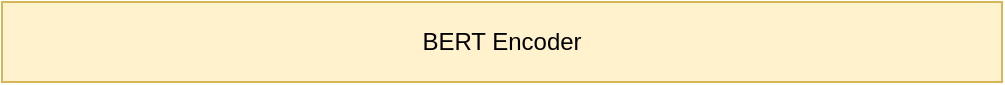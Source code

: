 <mxfile version="17.4.0" type="device" pages="6"><diagram id="2E00gi2ytOozKWe7g1a7" name="Page-1"><mxGraphModel dx="1422" dy="650" grid="1" gridSize="10" guides="1" tooltips="1" connect="1" arrows="1" fold="1" page="1" pageScale="1" pageWidth="850" pageHeight="1100" math="0" shadow="0"><root><mxCell id="0"/><mxCell id="1" parent="0"/><mxCell id="3UBpEQtclAmg3XaELn5G-1" value="BERT Encoder" style="rounded=0;whiteSpace=wrap;html=1;fillColor=#fff2cc;strokeColor=#d6b656;" parent="1" vertex="1"><mxGeometry x="140" y="410" width="500" height="40" as="geometry"/></mxCell></root></mxGraphModel></diagram><diagram name="Page-1" id="POfLxgfOjwFlGGh7jpcV"><mxGraphModel dx="1422" dy="650" grid="1" gridSize="10" guides="1" tooltips="1" connect="1" arrows="1" fold="1" page="1" pageScale="1" pageWidth="850" pageHeight="1100" math="1" shadow="0"><root><mxCell id="0"/><mxCell id="1" parent="0"/><mxCell id="ry71kg6xi0m6UMbF-Qlo-594" value="" style="rounded=1;whiteSpace=wrap;html=1;shadow=0;dashed=1;sketch=0;strokeWidth=1;strokeColor=#666666;fontColor=#333333;fillColor=none;" parent="1" vertex="1"><mxGeometry x="363" y="400" width="426" height="280" as="geometry"/></mxCell><mxCell id="ry71kg6xi0m6UMbF-Qlo-596" value="" style="rounded=1;whiteSpace=wrap;html=1;shadow=0;dashed=1;sketch=0;strokeWidth=1;strokeColor=#666666;fontColor=#333333;fillColor=none;" parent="1" vertex="1"><mxGeometry x="360" y="400" width="470" height="289" as="geometry"/></mxCell><mxCell id="ry71kg6xi0m6UMbF-Qlo-598" value="" style="rounded=1;whiteSpace=wrap;html=1;shadow=0;dashed=1;sketch=0;strokeWidth=1;strokeColor=#666666;fontColor=#333333;fillColor=none;" parent="1" vertex="1"><mxGeometry x="363" y="703" width="277" height="100" as="geometry"/></mxCell><mxCell id="ry71kg6xi0m6UMbF-Qlo-6" value="&lt;span style=&quot;color: rgb(0 , 0 , 0)&quot;&gt;$$\text{REAL}$$&lt;/span&gt;" style="text;html=1;align=center;verticalAlign=middle;resizable=0;points=[];autosize=1;fontSize=12;fontColor=#030303;" parent="1" vertex="1"><mxGeometry x="1055" y="568.83" width="100" height="20" as="geometry"/></mxCell><mxCell id="ry71kg6xi0m6UMbF-Qlo-7" value="&lt;span style=&quot;color: rgb(0 , 0 , 0)&quot;&gt;$$\text{FAKE}$$&lt;/span&gt;" style="text;html=1;align=center;verticalAlign=middle;resizable=0;points=[];autosize=1;fontSize=12;fontColor=#030303;" parent="1" vertex="1"><mxGeometry x="1055" y="616.89" width="100" height="20" as="geometry"/></mxCell><mxCell id="ry71kg6xi0m6UMbF-Qlo-8" value="" style="endArrow=classic;html=1;fontSize=15;fontColor=#030303;strokeColor=#030303;sourcePerimeterSpacing=0;endSize=6;" parent="1" edge="1"><mxGeometry width="50" height="50" relative="1" as="geometry"><mxPoint x="930" y="600" as="sourcePoint"/><mxPoint x="972" y="600.49" as="targetPoint"/></mxGeometry></mxCell><mxCell id="ry71kg6xi0m6UMbF-Qlo-16" value="$$\text{Convolutional Neural Network }$$" style="text;html=1;align=center;verticalAlign=middle;resizable=0;points=[];autosize=1;" parent="1" vertex="1"><mxGeometry x="462.051" y="369.997" width="230" height="20" as="geometry"/></mxCell><mxCell id="ry71kg6xi0m6UMbF-Qlo-113" value="&lt;font size=&quot;1&quot;&gt;&lt;b style=&quot;font-size: 12px&quot;&gt;$$\text{Contextualized } \text{Embedding} $$&lt;/b&gt;&lt;/font&gt;" style="text;html=1;align=center;verticalAlign=middle;resizable=1;points=[];autosize=1;fontSize=12;noLabel=0;snapToPoint=0;container=0;dropTarget=0;collapsible=0;recursiveResize=1;metaEdit=0;" parent="1" vertex="1"><mxGeometry x="231" y="435.18" width="70" height="20" as="geometry"/></mxCell><mxCell id="ry71kg6xi0m6UMbF-Qlo-217" value="&lt;font size=&quot;1&quot;&gt;&lt;b style=&quot;font-size: 12px&quot;&gt;$$\text{Static } \text{Embedding} $$&lt;/b&gt;&lt;/font&gt;" style="text;html=1;align=center;verticalAlign=middle;resizable=1;points=[];autosize=1;fontSize=12;noLabel=0;snapToPoint=0;container=0;dropTarget=0;collapsible=0;recursiveResize=1;metaEdit=0;" parent="1" vertex="1"><mxGeometry x="201" y="606.72" width="130" height="20" as="geometry"/></mxCell><mxCell id="ry71kg6xi0m6UMbF-Qlo-319" value="&lt;b&gt;$$\text{Lexicon&amp;nbsp;} \text{Embedding} $$&lt;/b&gt;" style="text;html=1;align=center;verticalAlign=middle;resizable=1;points=[];autosize=1;fontSize=12;noLabel=0;snapToPoint=0;container=0;dropTarget=0;collapsible=0;recursiveResize=1;metaEdit=0;" parent="1" vertex="1"><mxGeometry x="160" y="810" width="230" height="20" as="geometry"/></mxCell><mxCell id="ry71kg6xi0m6UMbF-Qlo-372" value="" style="shape=table;html=1;whiteSpace=wrap;startSize=0;container=1;collapsible=0;childLayout=tableLayout;rounded=0;shadow=0;sketch=0;strokeColor=#82b366;strokeWidth=1;fillColor=#d5e8d4;" parent="1" vertex="1"><mxGeometry x="248" y="463" width="108" height="100.55" as="geometry"/></mxCell><mxCell id="ry71kg6xi0m6UMbF-Qlo-373" value="" style="shape=partialRectangle;html=1;whiteSpace=wrap;collapsible=0;dropTarget=0;pointerEvents=0;fillColor=none;top=0;left=0;bottom=0;right=0;points=[[0,0.5],[1,0.5]];portConstraint=eastwest;strokeWidth=1;" parent="ry71kg6xi0m6UMbF-Qlo-372" vertex="1"><mxGeometry width="108" height="15" as="geometry"/></mxCell><mxCell id="ry71kg6xi0m6UMbF-Qlo-374" value="" style="shape=partialRectangle;html=1;whiteSpace=wrap;connectable=0;fillColor=none;top=0;left=0;bottom=0;right=0;overflow=hidden;strokeWidth=1;" parent="ry71kg6xi0m6UMbF-Qlo-373" vertex="1"><mxGeometry width="18" height="15" as="geometry"/></mxCell><mxCell id="ry71kg6xi0m6UMbF-Qlo-375" value="" style="shape=partialRectangle;html=1;whiteSpace=wrap;connectable=0;fillColor=none;top=0;left=0;bottom=0;right=0;overflow=hidden;strokeWidth=1;" parent="ry71kg6xi0m6UMbF-Qlo-373" vertex="1"><mxGeometry x="18" width="20" height="15" as="geometry"/></mxCell><mxCell id="ry71kg6xi0m6UMbF-Qlo-376" value="" style="shape=partialRectangle;html=1;whiteSpace=wrap;connectable=0;fillColor=none;top=0;left=0;bottom=0;right=0;overflow=hidden;strokeWidth=1;" parent="ry71kg6xi0m6UMbF-Qlo-373" vertex="1"><mxGeometry x="38" width="16" height="15" as="geometry"/></mxCell><mxCell id="ry71kg6xi0m6UMbF-Qlo-385" style="shape=partialRectangle;html=1;whiteSpace=wrap;connectable=0;fillColor=none;top=0;left=0;bottom=0;right=0;overflow=hidden;strokeWidth=1;" parent="ry71kg6xi0m6UMbF-Qlo-373" vertex="1"><mxGeometry x="54" width="18" height="15" as="geometry"/></mxCell><mxCell id="ry71kg6xi0m6UMbF-Qlo-388" style="shape=partialRectangle;html=1;whiteSpace=wrap;connectable=0;fillColor=none;top=0;left=0;bottom=0;right=0;overflow=hidden;strokeWidth=1;" parent="ry71kg6xi0m6UMbF-Qlo-373" vertex="1"><mxGeometry x="72" width="18" height="15" as="geometry"/></mxCell><mxCell id="ry71kg6xi0m6UMbF-Qlo-409" style="shape=partialRectangle;html=1;whiteSpace=wrap;connectable=0;fillColor=none;top=0;left=0;bottom=0;right=0;overflow=hidden;strokeWidth=1;" parent="ry71kg6xi0m6UMbF-Qlo-373" vertex="1"><mxGeometry x="90" width="18" height="15" as="geometry"/></mxCell><mxCell id="ry71kg6xi0m6UMbF-Qlo-377" value="" style="shape=partialRectangle;html=1;whiteSpace=wrap;collapsible=0;dropTarget=0;pointerEvents=0;fillColor=none;top=0;left=0;bottom=0;right=0;points=[[0,0.5],[1,0.5]];portConstraint=eastwest;strokeWidth=1;" parent="ry71kg6xi0m6UMbF-Qlo-372" vertex="1"><mxGeometry y="15" width="108" height="14" as="geometry"/></mxCell><mxCell id="ry71kg6xi0m6UMbF-Qlo-378" value="" style="shape=partialRectangle;html=1;whiteSpace=wrap;connectable=0;fillColor=none;top=0;left=0;bottom=0;right=0;overflow=hidden;strokeWidth=1;" parent="ry71kg6xi0m6UMbF-Qlo-377" vertex="1"><mxGeometry width="18" height="14" as="geometry"/></mxCell><mxCell id="ry71kg6xi0m6UMbF-Qlo-379" value="" style="shape=partialRectangle;html=1;whiteSpace=wrap;connectable=0;fillColor=none;top=0;left=0;bottom=0;right=0;overflow=hidden;strokeWidth=1;" parent="ry71kg6xi0m6UMbF-Qlo-377" vertex="1"><mxGeometry x="18" width="20" height="14" as="geometry"/></mxCell><mxCell id="ry71kg6xi0m6UMbF-Qlo-380" value="" style="shape=partialRectangle;html=1;whiteSpace=wrap;connectable=0;fillColor=none;top=0;left=0;bottom=0;right=0;overflow=hidden;strokeWidth=1;" parent="ry71kg6xi0m6UMbF-Qlo-377" vertex="1"><mxGeometry x="38" width="16" height="14" as="geometry"/></mxCell><mxCell id="ry71kg6xi0m6UMbF-Qlo-386" style="shape=partialRectangle;html=1;whiteSpace=wrap;connectable=0;fillColor=none;top=0;left=0;bottom=0;right=0;overflow=hidden;strokeWidth=1;" parent="ry71kg6xi0m6UMbF-Qlo-377" vertex="1"><mxGeometry x="54" width="18" height="14" as="geometry"/></mxCell><mxCell id="ry71kg6xi0m6UMbF-Qlo-389" style="shape=partialRectangle;html=1;whiteSpace=wrap;connectable=0;fillColor=none;top=0;left=0;bottom=0;right=0;overflow=hidden;strokeWidth=1;" parent="ry71kg6xi0m6UMbF-Qlo-377" vertex="1"><mxGeometry x="72" width="18" height="14" as="geometry"/></mxCell><mxCell id="ry71kg6xi0m6UMbF-Qlo-410" style="shape=partialRectangle;html=1;whiteSpace=wrap;connectable=0;fillColor=none;top=0;left=0;bottom=0;right=0;overflow=hidden;strokeWidth=1;" parent="ry71kg6xi0m6UMbF-Qlo-377" vertex="1"><mxGeometry x="90" width="18" height="14" as="geometry"/></mxCell><mxCell id="ry71kg6xi0m6UMbF-Qlo-381" value="" style="shape=partialRectangle;html=1;whiteSpace=wrap;collapsible=0;dropTarget=0;pointerEvents=0;fillColor=none;top=0;left=0;bottom=0;right=0;points=[[0,0.5],[1,0.5]];portConstraint=eastwest;strokeWidth=1;" parent="ry71kg6xi0m6UMbF-Qlo-372" vertex="1"><mxGeometry y="29" width="108" height="14" as="geometry"/></mxCell><mxCell id="ry71kg6xi0m6UMbF-Qlo-382" value="" style="shape=partialRectangle;html=1;whiteSpace=wrap;connectable=0;fillColor=none;top=0;left=0;bottom=0;right=0;overflow=hidden;strokeWidth=1;" parent="ry71kg6xi0m6UMbF-Qlo-381" vertex="1"><mxGeometry width="18" height="14" as="geometry"/></mxCell><mxCell id="ry71kg6xi0m6UMbF-Qlo-383" value="" style="shape=partialRectangle;html=1;whiteSpace=wrap;connectable=0;fillColor=none;top=0;left=0;bottom=0;right=0;overflow=hidden;strokeWidth=1;" parent="ry71kg6xi0m6UMbF-Qlo-381" vertex="1"><mxGeometry x="18" width="20" height="14" as="geometry"/></mxCell><mxCell id="ry71kg6xi0m6UMbF-Qlo-384" value="" style="shape=partialRectangle;html=1;whiteSpace=wrap;connectable=0;fillColor=none;top=0;left=0;bottom=0;right=0;overflow=hidden;strokeWidth=1;" parent="ry71kg6xi0m6UMbF-Qlo-381" vertex="1"><mxGeometry x="38" width="16" height="14" as="geometry"/></mxCell><mxCell id="ry71kg6xi0m6UMbF-Qlo-387" style="shape=partialRectangle;html=1;whiteSpace=wrap;connectable=0;fillColor=none;top=0;left=0;bottom=0;right=0;overflow=hidden;strokeWidth=1;" parent="ry71kg6xi0m6UMbF-Qlo-381" vertex="1"><mxGeometry x="54" width="18" height="14" as="geometry"/></mxCell><mxCell id="ry71kg6xi0m6UMbF-Qlo-390" style="shape=partialRectangle;html=1;whiteSpace=wrap;connectable=0;fillColor=none;top=0;left=0;bottom=0;right=0;overflow=hidden;strokeWidth=1;" parent="ry71kg6xi0m6UMbF-Qlo-381" vertex="1"><mxGeometry x="72" width="18" height="14" as="geometry"/></mxCell><mxCell id="ry71kg6xi0m6UMbF-Qlo-411" style="shape=partialRectangle;html=1;whiteSpace=wrap;connectable=0;fillColor=none;top=0;left=0;bottom=0;right=0;overflow=hidden;strokeWidth=1;" parent="ry71kg6xi0m6UMbF-Qlo-381" vertex="1"><mxGeometry x="90" width="18" height="14" as="geometry"/></mxCell><mxCell id="ry71kg6xi0m6UMbF-Qlo-391" style="shape=partialRectangle;html=1;whiteSpace=wrap;collapsible=0;dropTarget=0;pointerEvents=0;fillColor=none;top=0;left=0;bottom=0;right=0;points=[[0,0.5],[1,0.5]];portConstraint=eastwest;strokeWidth=1;" parent="ry71kg6xi0m6UMbF-Qlo-372" vertex="1"><mxGeometry y="43" width="108" height="14" as="geometry"/></mxCell><mxCell id="ry71kg6xi0m6UMbF-Qlo-392" style="shape=partialRectangle;html=1;whiteSpace=wrap;connectable=0;fillColor=none;top=0;left=0;bottom=0;right=0;overflow=hidden;strokeWidth=1;" parent="ry71kg6xi0m6UMbF-Qlo-391" vertex="1"><mxGeometry width="18" height="14" as="geometry"/></mxCell><mxCell id="ry71kg6xi0m6UMbF-Qlo-393" style="shape=partialRectangle;html=1;whiteSpace=wrap;connectable=0;fillColor=none;top=0;left=0;bottom=0;right=0;overflow=hidden;strokeWidth=1;" parent="ry71kg6xi0m6UMbF-Qlo-391" vertex="1"><mxGeometry x="18" width="20" height="14" as="geometry"/></mxCell><mxCell id="ry71kg6xi0m6UMbF-Qlo-394" style="shape=partialRectangle;html=1;whiteSpace=wrap;connectable=0;fillColor=none;top=0;left=0;bottom=0;right=0;overflow=hidden;strokeWidth=1;" parent="ry71kg6xi0m6UMbF-Qlo-391" vertex="1"><mxGeometry x="38" width="16" height="14" as="geometry"/></mxCell><mxCell id="ry71kg6xi0m6UMbF-Qlo-395" style="shape=partialRectangle;html=1;whiteSpace=wrap;connectable=0;fillColor=none;top=0;left=0;bottom=0;right=0;overflow=hidden;strokeWidth=1;" parent="ry71kg6xi0m6UMbF-Qlo-391" vertex="1"><mxGeometry x="54" width="18" height="14" as="geometry"/></mxCell><mxCell id="ry71kg6xi0m6UMbF-Qlo-396" style="shape=partialRectangle;html=1;whiteSpace=wrap;connectable=0;fillColor=none;top=0;left=0;bottom=0;right=0;overflow=hidden;strokeWidth=1;" parent="ry71kg6xi0m6UMbF-Qlo-391" vertex="1"><mxGeometry x="72" width="18" height="14" as="geometry"/></mxCell><mxCell id="ry71kg6xi0m6UMbF-Qlo-412" style="shape=partialRectangle;html=1;whiteSpace=wrap;connectable=0;fillColor=none;top=0;left=0;bottom=0;right=0;overflow=hidden;strokeWidth=1;" parent="ry71kg6xi0m6UMbF-Qlo-391" vertex="1"><mxGeometry x="90" width="18" height="14" as="geometry"/></mxCell><mxCell id="ry71kg6xi0m6UMbF-Qlo-397" style="shape=partialRectangle;html=1;whiteSpace=wrap;collapsible=0;dropTarget=0;pointerEvents=0;fillColor=none;top=0;left=0;bottom=0;right=0;points=[[0,0.5],[1,0.5]];portConstraint=eastwest;strokeWidth=1;" parent="ry71kg6xi0m6UMbF-Qlo-372" vertex="1"><mxGeometry y="57" width="108" height="14" as="geometry"/></mxCell><mxCell id="ry71kg6xi0m6UMbF-Qlo-398" style="shape=partialRectangle;html=1;whiteSpace=wrap;connectable=0;fillColor=none;top=0;left=0;bottom=0;right=0;overflow=hidden;strokeWidth=1;" parent="ry71kg6xi0m6UMbF-Qlo-397" vertex="1"><mxGeometry width="18" height="14" as="geometry"/></mxCell><mxCell id="ry71kg6xi0m6UMbF-Qlo-399" style="shape=partialRectangle;html=1;whiteSpace=wrap;connectable=0;fillColor=none;top=0;left=0;bottom=0;right=0;overflow=hidden;strokeWidth=1;" parent="ry71kg6xi0m6UMbF-Qlo-397" vertex="1"><mxGeometry x="18" width="20" height="14" as="geometry"/></mxCell><mxCell id="ry71kg6xi0m6UMbF-Qlo-400" style="shape=partialRectangle;html=1;whiteSpace=wrap;connectable=0;fillColor=none;top=0;left=0;bottom=0;right=0;overflow=hidden;strokeWidth=1;" parent="ry71kg6xi0m6UMbF-Qlo-397" vertex="1"><mxGeometry x="38" width="16" height="14" as="geometry"/></mxCell><mxCell id="ry71kg6xi0m6UMbF-Qlo-401" style="shape=partialRectangle;html=1;whiteSpace=wrap;connectable=0;fillColor=none;top=0;left=0;bottom=0;right=0;overflow=hidden;strokeWidth=1;" parent="ry71kg6xi0m6UMbF-Qlo-397" vertex="1"><mxGeometry x="54" width="18" height="14" as="geometry"/></mxCell><mxCell id="ry71kg6xi0m6UMbF-Qlo-402" style="shape=partialRectangle;html=1;whiteSpace=wrap;connectable=0;fillColor=none;top=0;left=0;bottom=0;right=0;overflow=hidden;strokeWidth=1;" parent="ry71kg6xi0m6UMbF-Qlo-397" vertex="1"><mxGeometry x="72" width="18" height="14" as="geometry"/></mxCell><mxCell id="ry71kg6xi0m6UMbF-Qlo-413" style="shape=partialRectangle;html=1;whiteSpace=wrap;connectable=0;fillColor=none;top=0;left=0;bottom=0;right=0;overflow=hidden;strokeWidth=1;" parent="ry71kg6xi0m6UMbF-Qlo-397" vertex="1"><mxGeometry x="90" width="18" height="14" as="geometry"/></mxCell><mxCell id="ry71kg6xi0m6UMbF-Qlo-403" style="shape=partialRectangle;html=1;whiteSpace=wrap;collapsible=0;dropTarget=0;pointerEvents=0;fillColor=none;top=0;left=0;bottom=0;right=0;points=[[0,0.5],[1,0.5]];portConstraint=eastwest;strokeWidth=1;" parent="ry71kg6xi0m6UMbF-Qlo-372" vertex="1"><mxGeometry y="71" width="108" height="15" as="geometry"/></mxCell><mxCell id="ry71kg6xi0m6UMbF-Qlo-404" style="shape=partialRectangle;html=1;whiteSpace=wrap;connectable=0;fillColor=none;top=0;left=0;bottom=0;right=0;overflow=hidden;strokeWidth=1;" parent="ry71kg6xi0m6UMbF-Qlo-403" vertex="1"><mxGeometry width="18" height="15" as="geometry"/></mxCell><mxCell id="ry71kg6xi0m6UMbF-Qlo-405" style="shape=partialRectangle;html=1;whiteSpace=wrap;connectable=0;fillColor=none;top=0;left=0;bottom=0;right=0;overflow=hidden;strokeWidth=1;" parent="ry71kg6xi0m6UMbF-Qlo-403" vertex="1"><mxGeometry x="18" width="20" height="15" as="geometry"/></mxCell><mxCell id="ry71kg6xi0m6UMbF-Qlo-406" style="shape=partialRectangle;html=1;whiteSpace=wrap;connectable=0;fillColor=none;top=0;left=0;bottom=0;right=0;overflow=hidden;strokeWidth=1;" parent="ry71kg6xi0m6UMbF-Qlo-403" vertex="1"><mxGeometry x="38" width="16" height="15" as="geometry"/></mxCell><mxCell id="ry71kg6xi0m6UMbF-Qlo-407" style="shape=partialRectangle;html=1;whiteSpace=wrap;connectable=0;fillColor=none;top=0;left=0;bottom=0;right=0;overflow=hidden;strokeWidth=1;" parent="ry71kg6xi0m6UMbF-Qlo-403" vertex="1"><mxGeometry x="54" width="18" height="15" as="geometry"/></mxCell><mxCell id="ry71kg6xi0m6UMbF-Qlo-408" style="shape=partialRectangle;html=1;whiteSpace=wrap;connectable=0;fillColor=none;top=0;left=0;bottom=0;right=0;overflow=hidden;strokeWidth=1;" parent="ry71kg6xi0m6UMbF-Qlo-403" vertex="1"><mxGeometry x="72" width="18" height="15" as="geometry"/></mxCell><mxCell id="ry71kg6xi0m6UMbF-Qlo-414" style="shape=partialRectangle;html=1;whiteSpace=wrap;connectable=0;fillColor=none;top=0;left=0;bottom=0;right=0;overflow=hidden;strokeWidth=1;" parent="ry71kg6xi0m6UMbF-Qlo-403" vertex="1"><mxGeometry x="90" width="18" height="15" as="geometry"/></mxCell><mxCell id="ry71kg6xi0m6UMbF-Qlo-415" style="shape=partialRectangle;html=1;whiteSpace=wrap;collapsible=0;dropTarget=0;pointerEvents=0;fillColor=none;top=0;left=0;bottom=0;right=0;points=[[0,0.5],[1,0.5]];portConstraint=eastwest;strokeWidth=1;" parent="ry71kg6xi0m6UMbF-Qlo-372" vertex="1"><mxGeometry y="86" width="108" height="15" as="geometry"/></mxCell><mxCell id="ry71kg6xi0m6UMbF-Qlo-416" style="shape=partialRectangle;html=1;whiteSpace=wrap;connectable=0;fillColor=none;top=0;left=0;bottom=0;right=0;overflow=hidden;strokeWidth=1;" parent="ry71kg6xi0m6UMbF-Qlo-415" vertex="1"><mxGeometry width="18" height="15" as="geometry"/></mxCell><mxCell id="ry71kg6xi0m6UMbF-Qlo-417" style="shape=partialRectangle;html=1;whiteSpace=wrap;connectable=0;fillColor=none;top=0;left=0;bottom=0;right=0;overflow=hidden;strokeWidth=1;" parent="ry71kg6xi0m6UMbF-Qlo-415" vertex="1"><mxGeometry x="18" width="20" height="15" as="geometry"/></mxCell><mxCell id="ry71kg6xi0m6UMbF-Qlo-418" style="shape=partialRectangle;html=1;whiteSpace=wrap;connectable=0;fillColor=none;top=0;left=0;bottom=0;right=0;overflow=hidden;strokeWidth=1;" parent="ry71kg6xi0m6UMbF-Qlo-415" vertex="1"><mxGeometry x="38" width="16" height="15" as="geometry"/></mxCell><mxCell id="ry71kg6xi0m6UMbF-Qlo-419" style="shape=partialRectangle;html=1;whiteSpace=wrap;connectable=0;fillColor=none;top=0;left=0;bottom=0;right=0;overflow=hidden;strokeWidth=1;" parent="ry71kg6xi0m6UMbF-Qlo-415" vertex="1"><mxGeometry x="54" width="18" height="15" as="geometry"/></mxCell><mxCell id="ry71kg6xi0m6UMbF-Qlo-420" style="shape=partialRectangle;html=1;whiteSpace=wrap;connectable=0;fillColor=none;top=0;left=0;bottom=0;right=0;overflow=hidden;strokeWidth=1;" parent="ry71kg6xi0m6UMbF-Qlo-415" vertex="1"><mxGeometry x="72" width="18" height="15" as="geometry"/></mxCell><mxCell id="ry71kg6xi0m6UMbF-Qlo-421" style="shape=partialRectangle;html=1;whiteSpace=wrap;connectable=0;fillColor=none;top=0;left=0;bottom=0;right=0;overflow=hidden;strokeWidth=1;" parent="ry71kg6xi0m6UMbF-Qlo-415" vertex="1"><mxGeometry x="90" width="18" height="15" as="geometry"/></mxCell><mxCell id="ry71kg6xi0m6UMbF-Qlo-422" value="" style="shape=table;html=1;whiteSpace=wrap;startSize=0;container=1;collapsible=0;childLayout=tableLayout;rounded=0;shadow=0;sketch=0;strokeColor=#6c8ebf;strokeWidth=1;fillColor=#dae8fc;" parent="1" vertex="1"><mxGeometry x="212" y="491.64" width="108" height="100.55" as="geometry"/></mxCell><mxCell id="ry71kg6xi0m6UMbF-Qlo-423" value="" style="shape=partialRectangle;html=1;whiteSpace=wrap;collapsible=0;dropTarget=0;pointerEvents=0;fillColor=none;top=0;left=0;bottom=0;right=0;points=[[0,0.5],[1,0.5]];portConstraint=eastwest;strokeWidth=1;" parent="ry71kg6xi0m6UMbF-Qlo-422" vertex="1"><mxGeometry width="108" height="15" as="geometry"/></mxCell><mxCell id="ry71kg6xi0m6UMbF-Qlo-424" value="" style="shape=partialRectangle;html=1;whiteSpace=wrap;connectable=0;fillColor=none;top=0;left=0;bottom=0;right=0;overflow=hidden;strokeWidth=1;" parent="ry71kg6xi0m6UMbF-Qlo-423" vertex="1"><mxGeometry width="18" height="15" as="geometry"/></mxCell><mxCell id="ry71kg6xi0m6UMbF-Qlo-425" value="" style="shape=partialRectangle;html=1;whiteSpace=wrap;connectable=0;fillColor=none;top=0;left=0;bottom=0;right=0;overflow=hidden;strokeWidth=1;" parent="ry71kg6xi0m6UMbF-Qlo-423" vertex="1"><mxGeometry x="18" width="20" height="15" as="geometry"/></mxCell><mxCell id="ry71kg6xi0m6UMbF-Qlo-426" value="" style="shape=partialRectangle;html=1;whiteSpace=wrap;connectable=0;fillColor=none;top=0;left=0;bottom=0;right=0;overflow=hidden;strokeWidth=1;" parent="ry71kg6xi0m6UMbF-Qlo-423" vertex="1"><mxGeometry x="38" width="16" height="15" as="geometry"/></mxCell><mxCell id="ry71kg6xi0m6UMbF-Qlo-427" style="shape=partialRectangle;html=1;whiteSpace=wrap;connectable=0;fillColor=none;top=0;left=0;bottom=0;right=0;overflow=hidden;strokeWidth=1;" parent="ry71kg6xi0m6UMbF-Qlo-423" vertex="1"><mxGeometry x="54" width="18" height="15" as="geometry"/></mxCell><mxCell id="ry71kg6xi0m6UMbF-Qlo-428" style="shape=partialRectangle;html=1;whiteSpace=wrap;connectable=0;fillColor=none;top=0;left=0;bottom=0;right=0;overflow=hidden;strokeWidth=1;" parent="ry71kg6xi0m6UMbF-Qlo-423" vertex="1"><mxGeometry x="72" width="18" height="15" as="geometry"/></mxCell><mxCell id="ry71kg6xi0m6UMbF-Qlo-429" style="shape=partialRectangle;html=1;whiteSpace=wrap;connectable=0;fillColor=none;top=0;left=0;bottom=0;right=0;overflow=hidden;strokeWidth=1;" parent="ry71kg6xi0m6UMbF-Qlo-423" vertex="1"><mxGeometry x="90" width="18" height="15" as="geometry"/></mxCell><mxCell id="ry71kg6xi0m6UMbF-Qlo-430" value="" style="shape=partialRectangle;html=1;whiteSpace=wrap;collapsible=0;dropTarget=0;pointerEvents=0;fillColor=none;top=0;left=0;bottom=0;right=0;points=[[0,0.5],[1,0.5]];portConstraint=eastwest;strokeWidth=1;" parent="ry71kg6xi0m6UMbF-Qlo-422" vertex="1"><mxGeometry y="15" width="108" height="14" as="geometry"/></mxCell><mxCell id="ry71kg6xi0m6UMbF-Qlo-431" value="" style="shape=partialRectangle;html=1;whiteSpace=wrap;connectable=0;fillColor=none;top=0;left=0;bottom=0;right=0;overflow=hidden;strokeWidth=1;" parent="ry71kg6xi0m6UMbF-Qlo-430" vertex="1"><mxGeometry width="18" height="14" as="geometry"/></mxCell><mxCell id="ry71kg6xi0m6UMbF-Qlo-432" value="" style="shape=partialRectangle;html=1;whiteSpace=wrap;connectable=0;fillColor=none;top=0;left=0;bottom=0;right=0;overflow=hidden;strokeWidth=1;" parent="ry71kg6xi0m6UMbF-Qlo-430" vertex="1"><mxGeometry x="18" width="20" height="14" as="geometry"/></mxCell><mxCell id="ry71kg6xi0m6UMbF-Qlo-433" value="" style="shape=partialRectangle;html=1;whiteSpace=wrap;connectable=0;fillColor=none;top=0;left=0;bottom=0;right=0;overflow=hidden;strokeWidth=1;" parent="ry71kg6xi0m6UMbF-Qlo-430" vertex="1"><mxGeometry x="38" width="16" height="14" as="geometry"/></mxCell><mxCell id="ry71kg6xi0m6UMbF-Qlo-434" style="shape=partialRectangle;html=1;whiteSpace=wrap;connectable=0;fillColor=none;top=0;left=0;bottom=0;right=0;overflow=hidden;strokeWidth=1;" parent="ry71kg6xi0m6UMbF-Qlo-430" vertex="1"><mxGeometry x="54" width="18" height="14" as="geometry"/></mxCell><mxCell id="ry71kg6xi0m6UMbF-Qlo-435" style="shape=partialRectangle;html=1;whiteSpace=wrap;connectable=0;fillColor=none;top=0;left=0;bottom=0;right=0;overflow=hidden;strokeWidth=1;" parent="ry71kg6xi0m6UMbF-Qlo-430" vertex="1"><mxGeometry x="72" width="18" height="14" as="geometry"/></mxCell><mxCell id="ry71kg6xi0m6UMbF-Qlo-436" style="shape=partialRectangle;html=1;whiteSpace=wrap;connectable=0;fillColor=none;top=0;left=0;bottom=0;right=0;overflow=hidden;strokeWidth=1;" parent="ry71kg6xi0m6UMbF-Qlo-430" vertex="1"><mxGeometry x="90" width="18" height="14" as="geometry"/></mxCell><mxCell id="ry71kg6xi0m6UMbF-Qlo-437" value="" style="shape=partialRectangle;html=1;whiteSpace=wrap;collapsible=0;dropTarget=0;pointerEvents=0;fillColor=none;top=0;left=0;bottom=0;right=0;points=[[0,0.5],[1,0.5]];portConstraint=eastwest;strokeWidth=1;" parent="ry71kg6xi0m6UMbF-Qlo-422" vertex="1"><mxGeometry y="29" width="108" height="14" as="geometry"/></mxCell><mxCell id="ry71kg6xi0m6UMbF-Qlo-438" value="" style="shape=partialRectangle;html=1;whiteSpace=wrap;connectable=0;fillColor=none;top=0;left=0;bottom=0;right=0;overflow=hidden;strokeWidth=1;" parent="ry71kg6xi0m6UMbF-Qlo-437" vertex="1"><mxGeometry width="18" height="14" as="geometry"/></mxCell><mxCell id="ry71kg6xi0m6UMbF-Qlo-439" value="" style="shape=partialRectangle;html=1;whiteSpace=wrap;connectable=0;fillColor=none;top=0;left=0;bottom=0;right=0;overflow=hidden;strokeWidth=1;" parent="ry71kg6xi0m6UMbF-Qlo-437" vertex="1"><mxGeometry x="18" width="20" height="14" as="geometry"/></mxCell><mxCell id="ry71kg6xi0m6UMbF-Qlo-440" value="" style="shape=partialRectangle;html=1;whiteSpace=wrap;connectable=0;fillColor=none;top=0;left=0;bottom=0;right=0;overflow=hidden;strokeWidth=1;" parent="ry71kg6xi0m6UMbF-Qlo-437" vertex="1"><mxGeometry x="38" width="16" height="14" as="geometry"/></mxCell><mxCell id="ry71kg6xi0m6UMbF-Qlo-441" style="shape=partialRectangle;html=1;whiteSpace=wrap;connectable=0;fillColor=none;top=0;left=0;bottom=0;right=0;overflow=hidden;strokeWidth=1;" parent="ry71kg6xi0m6UMbF-Qlo-437" vertex="1"><mxGeometry x="54" width="18" height="14" as="geometry"/></mxCell><mxCell id="ry71kg6xi0m6UMbF-Qlo-442" style="shape=partialRectangle;html=1;whiteSpace=wrap;connectable=0;fillColor=none;top=0;left=0;bottom=0;right=0;overflow=hidden;strokeWidth=1;" parent="ry71kg6xi0m6UMbF-Qlo-437" vertex="1"><mxGeometry x="72" width="18" height="14" as="geometry"/></mxCell><mxCell id="ry71kg6xi0m6UMbF-Qlo-443" style="shape=partialRectangle;html=1;whiteSpace=wrap;connectable=0;fillColor=none;top=0;left=0;bottom=0;right=0;overflow=hidden;strokeWidth=1;" parent="ry71kg6xi0m6UMbF-Qlo-437" vertex="1"><mxGeometry x="90" width="18" height="14" as="geometry"/></mxCell><mxCell id="ry71kg6xi0m6UMbF-Qlo-444" style="shape=partialRectangle;html=1;whiteSpace=wrap;collapsible=0;dropTarget=0;pointerEvents=0;fillColor=none;top=0;left=0;bottom=0;right=0;points=[[0,0.5],[1,0.5]];portConstraint=eastwest;strokeWidth=1;" parent="ry71kg6xi0m6UMbF-Qlo-422" vertex="1"><mxGeometry y="43" width="108" height="14" as="geometry"/></mxCell><mxCell id="ry71kg6xi0m6UMbF-Qlo-445" style="shape=partialRectangle;html=1;whiteSpace=wrap;connectable=0;fillColor=none;top=0;left=0;bottom=0;right=0;overflow=hidden;strokeWidth=1;" parent="ry71kg6xi0m6UMbF-Qlo-444" vertex="1"><mxGeometry width="18" height="14" as="geometry"/></mxCell><mxCell id="ry71kg6xi0m6UMbF-Qlo-446" style="shape=partialRectangle;html=1;whiteSpace=wrap;connectable=0;fillColor=none;top=0;left=0;bottom=0;right=0;overflow=hidden;strokeWidth=1;" parent="ry71kg6xi0m6UMbF-Qlo-444" vertex="1"><mxGeometry x="18" width="20" height="14" as="geometry"/></mxCell><mxCell id="ry71kg6xi0m6UMbF-Qlo-447" style="shape=partialRectangle;html=1;whiteSpace=wrap;connectable=0;fillColor=none;top=0;left=0;bottom=0;right=0;overflow=hidden;strokeWidth=1;" parent="ry71kg6xi0m6UMbF-Qlo-444" vertex="1"><mxGeometry x="38" width="16" height="14" as="geometry"/></mxCell><mxCell id="ry71kg6xi0m6UMbF-Qlo-448" style="shape=partialRectangle;html=1;whiteSpace=wrap;connectable=0;fillColor=none;top=0;left=0;bottom=0;right=0;overflow=hidden;strokeWidth=1;" parent="ry71kg6xi0m6UMbF-Qlo-444" vertex="1"><mxGeometry x="54" width="18" height="14" as="geometry"/></mxCell><mxCell id="ry71kg6xi0m6UMbF-Qlo-449" style="shape=partialRectangle;html=1;whiteSpace=wrap;connectable=0;fillColor=none;top=0;left=0;bottom=0;right=0;overflow=hidden;strokeWidth=1;" parent="ry71kg6xi0m6UMbF-Qlo-444" vertex="1"><mxGeometry x="72" width="18" height="14" as="geometry"/></mxCell><mxCell id="ry71kg6xi0m6UMbF-Qlo-450" style="shape=partialRectangle;html=1;whiteSpace=wrap;connectable=0;fillColor=none;top=0;left=0;bottom=0;right=0;overflow=hidden;strokeWidth=1;" parent="ry71kg6xi0m6UMbF-Qlo-444" vertex="1"><mxGeometry x="90" width="18" height="14" as="geometry"/></mxCell><mxCell id="ry71kg6xi0m6UMbF-Qlo-451" style="shape=partialRectangle;html=1;whiteSpace=wrap;collapsible=0;dropTarget=0;pointerEvents=0;fillColor=none;top=0;left=0;bottom=0;right=0;points=[[0,0.5],[1,0.5]];portConstraint=eastwest;strokeWidth=1;" parent="ry71kg6xi0m6UMbF-Qlo-422" vertex="1"><mxGeometry y="57" width="108" height="14" as="geometry"/></mxCell><mxCell id="ry71kg6xi0m6UMbF-Qlo-452" style="shape=partialRectangle;html=1;whiteSpace=wrap;connectable=0;fillColor=none;top=0;left=0;bottom=0;right=0;overflow=hidden;strokeWidth=1;" parent="ry71kg6xi0m6UMbF-Qlo-451" vertex="1"><mxGeometry width="18" height="14" as="geometry"/></mxCell><mxCell id="ry71kg6xi0m6UMbF-Qlo-453" style="shape=partialRectangle;html=1;whiteSpace=wrap;connectable=0;fillColor=none;top=0;left=0;bottom=0;right=0;overflow=hidden;strokeWidth=1;" parent="ry71kg6xi0m6UMbF-Qlo-451" vertex="1"><mxGeometry x="18" width="20" height="14" as="geometry"/></mxCell><mxCell id="ry71kg6xi0m6UMbF-Qlo-454" style="shape=partialRectangle;html=1;whiteSpace=wrap;connectable=0;fillColor=none;top=0;left=0;bottom=0;right=0;overflow=hidden;strokeWidth=1;" parent="ry71kg6xi0m6UMbF-Qlo-451" vertex="1"><mxGeometry x="38" width="16" height="14" as="geometry"/></mxCell><mxCell id="ry71kg6xi0m6UMbF-Qlo-455" style="shape=partialRectangle;html=1;whiteSpace=wrap;connectable=0;fillColor=none;top=0;left=0;bottom=0;right=0;overflow=hidden;strokeWidth=1;" parent="ry71kg6xi0m6UMbF-Qlo-451" vertex="1"><mxGeometry x="54" width="18" height="14" as="geometry"/></mxCell><mxCell id="ry71kg6xi0m6UMbF-Qlo-456" style="shape=partialRectangle;html=1;whiteSpace=wrap;connectable=0;fillColor=none;top=0;left=0;bottom=0;right=0;overflow=hidden;strokeWidth=1;" parent="ry71kg6xi0m6UMbF-Qlo-451" vertex="1"><mxGeometry x="72" width="18" height="14" as="geometry"/></mxCell><mxCell id="ry71kg6xi0m6UMbF-Qlo-457" style="shape=partialRectangle;html=1;whiteSpace=wrap;connectable=0;fillColor=none;top=0;left=0;bottom=0;right=0;overflow=hidden;strokeWidth=1;" parent="ry71kg6xi0m6UMbF-Qlo-451" vertex="1"><mxGeometry x="90" width="18" height="14" as="geometry"/></mxCell><mxCell id="ry71kg6xi0m6UMbF-Qlo-458" style="shape=partialRectangle;html=1;whiteSpace=wrap;collapsible=0;dropTarget=0;pointerEvents=0;fillColor=none;top=0;left=0;bottom=0;right=0;points=[[0,0.5],[1,0.5]];portConstraint=eastwest;strokeWidth=1;" parent="ry71kg6xi0m6UMbF-Qlo-422" vertex="1"><mxGeometry y="71" width="108" height="15" as="geometry"/></mxCell><mxCell id="ry71kg6xi0m6UMbF-Qlo-459" style="shape=partialRectangle;html=1;whiteSpace=wrap;connectable=0;fillColor=none;top=0;left=0;bottom=0;right=0;overflow=hidden;strokeWidth=1;" parent="ry71kg6xi0m6UMbF-Qlo-458" vertex="1"><mxGeometry width="18" height="15" as="geometry"/></mxCell><mxCell id="ry71kg6xi0m6UMbF-Qlo-460" style="shape=partialRectangle;html=1;whiteSpace=wrap;connectable=0;fillColor=none;top=0;left=0;bottom=0;right=0;overflow=hidden;strokeWidth=1;" parent="ry71kg6xi0m6UMbF-Qlo-458" vertex="1"><mxGeometry x="18" width="20" height="15" as="geometry"/></mxCell><mxCell id="ry71kg6xi0m6UMbF-Qlo-461" style="shape=partialRectangle;html=1;whiteSpace=wrap;connectable=0;fillColor=none;top=0;left=0;bottom=0;right=0;overflow=hidden;strokeWidth=1;" parent="ry71kg6xi0m6UMbF-Qlo-458" vertex="1"><mxGeometry x="38" width="16" height="15" as="geometry"/></mxCell><mxCell id="ry71kg6xi0m6UMbF-Qlo-462" style="shape=partialRectangle;html=1;whiteSpace=wrap;connectable=0;fillColor=none;top=0;left=0;bottom=0;right=0;overflow=hidden;strokeWidth=1;" parent="ry71kg6xi0m6UMbF-Qlo-458" vertex="1"><mxGeometry x="54" width="18" height="15" as="geometry"/></mxCell><mxCell id="ry71kg6xi0m6UMbF-Qlo-463" style="shape=partialRectangle;html=1;whiteSpace=wrap;connectable=0;fillColor=none;top=0;left=0;bottom=0;right=0;overflow=hidden;strokeWidth=1;" parent="ry71kg6xi0m6UMbF-Qlo-458" vertex="1"><mxGeometry x="72" width="18" height="15" as="geometry"/></mxCell><mxCell id="ry71kg6xi0m6UMbF-Qlo-464" style="shape=partialRectangle;html=1;whiteSpace=wrap;connectable=0;fillColor=none;top=0;left=0;bottom=0;right=0;overflow=hidden;strokeWidth=1;" parent="ry71kg6xi0m6UMbF-Qlo-458" vertex="1"><mxGeometry x="90" width="18" height="15" as="geometry"/></mxCell><mxCell id="ry71kg6xi0m6UMbF-Qlo-465" style="shape=partialRectangle;html=1;whiteSpace=wrap;collapsible=0;dropTarget=0;pointerEvents=0;fillColor=none;top=0;left=0;bottom=0;right=0;points=[[0,0.5],[1,0.5]];portConstraint=eastwest;strokeWidth=1;" parent="ry71kg6xi0m6UMbF-Qlo-422" vertex="1"><mxGeometry y="86" width="108" height="15" as="geometry"/></mxCell><mxCell id="ry71kg6xi0m6UMbF-Qlo-466" style="shape=partialRectangle;html=1;whiteSpace=wrap;connectable=0;fillColor=none;top=0;left=0;bottom=0;right=0;overflow=hidden;strokeWidth=1;" parent="ry71kg6xi0m6UMbF-Qlo-465" vertex="1"><mxGeometry width="18" height="15" as="geometry"/></mxCell><mxCell id="ry71kg6xi0m6UMbF-Qlo-467" style="shape=partialRectangle;html=1;whiteSpace=wrap;connectable=0;fillColor=none;top=0;left=0;bottom=0;right=0;overflow=hidden;strokeWidth=1;" parent="ry71kg6xi0m6UMbF-Qlo-465" vertex="1"><mxGeometry x="18" width="20" height="15" as="geometry"/></mxCell><mxCell id="ry71kg6xi0m6UMbF-Qlo-468" style="shape=partialRectangle;html=1;whiteSpace=wrap;connectable=0;fillColor=none;top=0;left=0;bottom=0;right=0;overflow=hidden;strokeWidth=1;" parent="ry71kg6xi0m6UMbF-Qlo-465" vertex="1"><mxGeometry x="38" width="16" height="15" as="geometry"/></mxCell><mxCell id="ry71kg6xi0m6UMbF-Qlo-469" style="shape=partialRectangle;html=1;whiteSpace=wrap;connectable=0;fillColor=none;top=0;left=0;bottom=0;right=0;overflow=hidden;strokeWidth=1;" parent="ry71kg6xi0m6UMbF-Qlo-465" vertex="1"><mxGeometry x="54" width="18" height="15" as="geometry"/></mxCell><mxCell id="ry71kg6xi0m6UMbF-Qlo-470" style="shape=partialRectangle;html=1;whiteSpace=wrap;connectable=0;fillColor=none;top=0;left=0;bottom=0;right=0;overflow=hidden;strokeWidth=1;" parent="ry71kg6xi0m6UMbF-Qlo-465" vertex="1"><mxGeometry x="72" width="18" height="15" as="geometry"/></mxCell><mxCell id="ry71kg6xi0m6UMbF-Qlo-471" style="shape=partialRectangle;html=1;whiteSpace=wrap;connectable=0;fillColor=none;top=0;left=0;bottom=0;right=0;overflow=hidden;strokeWidth=1;" parent="ry71kg6xi0m6UMbF-Qlo-465" vertex="1"><mxGeometry x="90" width="18" height="15" as="geometry"/></mxCell><mxCell id="ry71kg6xi0m6UMbF-Qlo-17" value="" style="group" parent="1" vertex="1" connectable="0"><mxGeometry x="409.642" y="599.259" width="100.381" height="65.258" as="geometry"/></mxCell><mxCell id="ry71kg6xi0m6UMbF-Qlo-18" value="" style="verticalLabelPosition=bottom;verticalAlign=top;html=1;shape=mxgraph.basic.rect;fillColor2=none;strokeWidth=1;size=20;indent=5;align=center;fillColor=#fad9d5;strokeColor=#ae4132;" parent="ry71kg6xi0m6UMbF-Qlo-17" vertex="1"><mxGeometry x="24.335" width="76.047" height="37.29" as="geometry"/></mxCell><mxCell id="ry71kg6xi0m6UMbF-Qlo-19" value="" style="verticalLabelPosition=bottom;verticalAlign=top;html=1;shape=mxgraph.basic.rect;fillColor2=none;strokeWidth=1;size=20;indent=5;align=center;fillColor=#fad9d5;strokeColor=#ae4132;" parent="ry71kg6xi0m6UMbF-Qlo-17" vertex="1"><mxGeometry x="16.223" y="8.39" width="76.047" height="37.29" as="geometry"/></mxCell><mxCell id="ry71kg6xi0m6UMbF-Qlo-20" value="" style="verticalLabelPosition=bottom;verticalAlign=top;html=1;shape=mxgraph.basic.rect;fillColor2=none;strokeWidth=1;size=20;indent=5;align=center;fillColor=#fad9d5;strokeColor=#ae4132;" parent="ry71kg6xi0m6UMbF-Qlo-17" vertex="1"><mxGeometry x="8.112" y="18.645" width="76.047" height="37.29" as="geometry"/></mxCell><mxCell id="ry71kg6xi0m6UMbF-Qlo-21" value="" style="verticalLabelPosition=bottom;verticalAlign=top;html=1;shape=mxgraph.basic.rect;fillColor2=none;strokeWidth=1;size=20;indent=5;align=center;fillColor=#fad9d5;strokeColor=#ae4132;" parent="ry71kg6xi0m6UMbF-Qlo-17" vertex="1"><mxGeometry y="27.968" width="76.047" height="37.29" as="geometry"/></mxCell><mxCell id="ry71kg6xi0m6UMbF-Qlo-22" value="" style="group;" parent="1" vertex="1" connectable="0"><mxGeometry x="409.642" y="511.627" width="100.381" height="65.258" as="geometry"/></mxCell><mxCell id="ry71kg6xi0m6UMbF-Qlo-23" value="" style="verticalLabelPosition=bottom;verticalAlign=top;html=1;shape=mxgraph.basic.rect;fillColor2=none;strokeWidth=1;size=20;indent=5;align=center;fillColor=#fad7ac;strokeColor=#b46504;" parent="ry71kg6xi0m6UMbF-Qlo-22" vertex="1"><mxGeometry x="24.335" width="76.047" height="37.29" as="geometry"/></mxCell><mxCell id="ry71kg6xi0m6UMbF-Qlo-24" value="" style="verticalLabelPosition=bottom;verticalAlign=top;html=1;shape=mxgraph.basic.rect;fillColor2=none;strokeWidth=1;size=20;indent=5;align=center;fillColor=#fad7ac;strokeColor=#b46504;" parent="ry71kg6xi0m6UMbF-Qlo-22" vertex="1"><mxGeometry x="16.223" y="8.39" width="76.047" height="37.29" as="geometry"/></mxCell><mxCell id="ry71kg6xi0m6UMbF-Qlo-25" value="" style="verticalLabelPosition=bottom;verticalAlign=top;html=1;shape=mxgraph.basic.rect;fillColor2=none;strokeWidth=1;size=20;indent=5;align=center;fillColor=#fad7ac;strokeColor=#b46504;" parent="ry71kg6xi0m6UMbF-Qlo-22" vertex="1"><mxGeometry x="8.112" y="18.645" width="76.047" height="37.29" as="geometry"/></mxCell><mxCell id="ry71kg6xi0m6UMbF-Qlo-26" value="" style="verticalLabelPosition=bottom;verticalAlign=top;html=1;shape=mxgraph.basic.rect;fillColor2=none;strokeWidth=1;size=20;indent=5;align=center;fillColor=#fad7ac;strokeColor=#b46504;" parent="ry71kg6xi0m6UMbF-Qlo-22" vertex="1"><mxGeometry y="27.968" width="76.047" height="37.29" as="geometry"/></mxCell><mxCell id="ry71kg6xi0m6UMbF-Qlo-27" value="" style="group;" parent="1" vertex="1" connectable="0"><mxGeometry x="409.642" y="423.063" width="100.381" height="65.258" as="geometry"/></mxCell><mxCell id="ry71kg6xi0m6UMbF-Qlo-28" value="" style="verticalLabelPosition=bottom;verticalAlign=top;html=1;shape=mxgraph.basic.rect;fillColor2=none;strokeWidth=1;size=20;indent=5;align=center;fillColor=#b1ddf0;strokeColor=#10739e;" parent="ry71kg6xi0m6UMbF-Qlo-27" vertex="1"><mxGeometry x="24.335" width="76.047" height="37.29" as="geometry"/></mxCell><mxCell id="ry71kg6xi0m6UMbF-Qlo-29" value="" style="verticalLabelPosition=bottom;verticalAlign=top;html=1;shape=mxgraph.basic.rect;fillColor2=none;strokeWidth=1;size=20;indent=5;align=center;fillColor=#b1ddf0;strokeColor=#10739e;" parent="ry71kg6xi0m6UMbF-Qlo-27" vertex="1"><mxGeometry x="16.223" y="8.39" width="76.047" height="37.29" as="geometry"/></mxCell><mxCell id="ry71kg6xi0m6UMbF-Qlo-30" value="" style="verticalLabelPosition=bottom;verticalAlign=top;html=1;shape=mxgraph.basic.rect;fillColor2=none;strokeWidth=1;size=20;indent=5;align=center;fillColor=#b1ddf0;strokeColor=#10739e;" parent="ry71kg6xi0m6UMbF-Qlo-27" vertex="1"><mxGeometry x="8.112" y="18.645" width="76.047" height="37.29" as="geometry"/></mxCell><mxCell id="ry71kg6xi0m6UMbF-Qlo-31" value="" style="verticalLabelPosition=bottom;verticalAlign=top;html=1;shape=mxgraph.basic.rect;fillColor2=none;strokeWidth=1;size=20;indent=5;align=center;fillColor=#b1ddf0;strokeColor=#10739e;" parent="ry71kg6xi0m6UMbF-Qlo-27" vertex="1"><mxGeometry y="27.968" width="76.047" height="37.29" as="geometry"/></mxCell><mxCell id="ry71kg6xi0m6UMbF-Qlo-32" value="" style="endArrow=classic;html=1;fontSize=15;fontColor=#030303;exitX=0.5;exitY=0;exitDx=0;exitDy=0;exitPerimeter=0;strokeColor=#030303;sourcePerimeterSpacing=0;endSize=6;" parent="1" edge="1"><mxGeometry width="50" height="50" relative="1" as="geometry"><mxPoint x="526.247" y="455.225" as="sourcePoint"/><mxPoint x="567.819" y="455.692" as="targetPoint"/></mxGeometry></mxCell><mxCell id="ry71kg6xi0m6UMbF-Qlo-33" value="" style="endArrow=classic;html=1;fontSize=15;fontColor=#030303;exitX=0.5;exitY=0;exitDx=0;exitDy=0;exitPerimeter=0;strokeColor=#030303;sourcePerimeterSpacing=0;endSize=6;" parent="1" edge="1"><mxGeometry width="50" height="50" relative="1" as="geometry"><mxPoint x="526.247" y="543.79" as="sourcePoint"/><mxPoint x="567.819" y="544.256" as="targetPoint"/></mxGeometry></mxCell><mxCell id="ry71kg6xi0m6UMbF-Qlo-34" value="" style="endArrow=classic;html=1;fontSize=15;fontColor=#030303;exitX=0.5;exitY=0;exitDx=0;exitDy=0;exitPerimeter=0;strokeColor=#030303;sourcePerimeterSpacing=0;endSize=6;" parent="1" edge="1"><mxGeometry width="50" height="50" relative="1" as="geometry"><mxPoint x="526.247" y="629.558" as="sourcePoint"/><mxPoint x="567.819" y="630.024" as="targetPoint"/></mxGeometry></mxCell><mxCell id="ry71kg6xi0m6UMbF-Qlo-35" value="" style="verticalLabelPosition=bottom;verticalAlign=top;html=1;shape=mxgraph.basic.rect;fillColor2=none;strokeWidth=1;size=20;indent=5;align=center;fillColor=#b1ddf0;strokeColor=#10739e;" parent="1" vertex="1"><mxGeometry x="595.195" y="414.672" width="20.279" height="55.935" as="geometry"/></mxCell><mxCell id="ry71kg6xi0m6UMbF-Qlo-36" value="" style="verticalLabelPosition=bottom;verticalAlign=top;html=1;shape=mxgraph.basic.rect;fillColor2=none;strokeWidth=1;size=20;indent=5;align=center;fillColor=#b1ddf0;strokeColor=#10739e;" parent="1" vertex="1"><mxGeometry x="590.126" y="420.266" width="20.279" height="55.935" as="geometry"/></mxCell><mxCell id="ry71kg6xi0m6UMbF-Qlo-37" value="" style="verticalLabelPosition=bottom;verticalAlign=top;html=1;shape=mxgraph.basic.rect;fillColor2=none;strokeWidth=1;size=20;indent=5;align=center;fillColor=#b1ddf0;strokeColor=#10739e;" parent="1" vertex="1"><mxGeometry x="585.056" y="425.859" width="20.279" height="55.935" as="geometry"/></mxCell><mxCell id="ry71kg6xi0m6UMbF-Qlo-38" value="" style="verticalLabelPosition=bottom;verticalAlign=top;html=1;shape=mxgraph.basic.rect;fillColor2=none;strokeWidth=1;size=20;indent=5;align=center;fillColor=#fad7ac;strokeColor=#b46504;" parent="1" vertex="1"><mxGeometry x="595.195" y="503.237" width="20.279" height="55.935" as="geometry"/></mxCell><mxCell id="ry71kg6xi0m6UMbF-Qlo-39" value="" style="verticalLabelPosition=bottom;verticalAlign=top;html=1;shape=mxgraph.basic.rect;fillColor2=none;strokeWidth=1;size=20;indent=5;align=center;fillColor=#fad7ac;strokeColor=#b46504;" parent="1" vertex="1"><mxGeometry x="590.126" y="508.83" width="20.279" height="55.935" as="geometry"/></mxCell><mxCell id="ry71kg6xi0m6UMbF-Qlo-40" value="" style="verticalLabelPosition=bottom;verticalAlign=top;html=1;shape=mxgraph.basic.rect;fillColor2=none;strokeWidth=1;size=20;indent=5;align=center;fillColor=#fad7ac;strokeColor=#b46504;" parent="1" vertex="1"><mxGeometry x="585.056" y="514.424" width="20.279" height="55.935" as="geometry"/></mxCell><mxCell id="ry71kg6xi0m6UMbF-Qlo-41" value="" style="verticalLabelPosition=bottom;verticalAlign=top;html=1;shape=mxgraph.basic.rect;fillColor2=none;strokeWidth=1;size=20;indent=5;align=center;fillColor=#fad7ac;strokeColor=#b46504;" parent="1" vertex="1"><mxGeometry x="581" y="520.95" width="20.279" height="55.935" as="geometry"/></mxCell><mxCell id="ry71kg6xi0m6UMbF-Qlo-42" value="" style="verticalLabelPosition=bottom;verticalAlign=top;html=1;shape=mxgraph.basic.rect;fillColor2=none;strokeWidth=1;size=20;indent=5;align=center;fillColor=#fad9d5;strokeColor=#ae4132;" parent="1" vertex="1"><mxGeometry x="595.195" y="590.869" width="20.279" height="55.935" as="geometry"/></mxCell><mxCell id="ry71kg6xi0m6UMbF-Qlo-43" value="" style="verticalLabelPosition=bottom;verticalAlign=top;html=1;shape=mxgraph.basic.rect;fillColor2=none;strokeWidth=1;size=20;indent=5;align=center;fillColor=#fad9d5;strokeColor=#ae4132;" parent="1" vertex="1"><mxGeometry x="590.126" y="596.463" width="20.279" height="55.935" as="geometry"/></mxCell><mxCell id="ry71kg6xi0m6UMbF-Qlo-44" value="" style="verticalLabelPosition=bottom;verticalAlign=top;html=1;shape=mxgraph.basic.rect;fillColor2=none;strokeWidth=1;size=20;indent=5;align=center;fillColor=#fad9d5;strokeColor=#ae4132;" parent="1" vertex="1"><mxGeometry x="585.056" y="602.056" width="20.279" height="55.935" as="geometry"/></mxCell><mxCell id="ry71kg6xi0m6UMbF-Qlo-45" value="" style="verticalLabelPosition=bottom;verticalAlign=top;html=1;shape=mxgraph.basic.rect;fillColor2=none;strokeWidth=1;size=20;indent=5;align=center;fillColor=#fad9d5;strokeColor=#ae4132;" parent="1" vertex="1"><mxGeometry x="579.986" y="606.717" width="20.279" height="55.935" as="geometry"/></mxCell><mxCell id="ry71kg6xi0m6UMbF-Qlo-46" value="" style="endArrow=classic;html=1;fontSize=15;fontColor=#030303;exitX=0.5;exitY=0;exitDx=0;exitDy=0;exitPerimeter=0;strokeColor=#030303;sourcePerimeterSpacing=0;endSize=6;" parent="1" edge="1"><mxGeometry width="50" height="50" relative="1" as="geometry"><mxPoint x="628.656" y="455.692" as="sourcePoint"/><mxPoint x="669.214" y="455.692" as="targetPoint"/></mxGeometry></mxCell><mxCell id="ry71kg6xi0m6UMbF-Qlo-47" value="" style="endArrow=classic;html=1;fontSize=15;fontColor=#030303;exitX=0.5;exitY=0;exitDx=0;exitDy=0;exitPerimeter=0;strokeColor=#030303;sourcePerimeterSpacing=0;endSize=6;" parent="1" edge="1"><mxGeometry width="50" height="50" relative="1" as="geometry"><mxPoint x="628.656" y="544.256" as="sourcePoint"/><mxPoint x="669.214" y="544.256" as="targetPoint"/></mxGeometry></mxCell><mxCell id="ry71kg6xi0m6UMbF-Qlo-48" value="" style="endArrow=classic;html=1;fontSize=15;fontColor=#030303;exitX=0.5;exitY=0;exitDx=0;exitDy=0;exitPerimeter=0;strokeColor=#030303;sourcePerimeterSpacing=0;endSize=6;" parent="1" edge="1"><mxGeometry width="50" height="50" relative="1" as="geometry"><mxPoint x="628.656" y="631.888" as="sourcePoint"/><mxPoint x="669.214" y="631.888" as="targetPoint"/></mxGeometry></mxCell><mxCell id="ry71kg6xi0m6UMbF-Qlo-49" value="" style="verticalLabelPosition=bottom;verticalAlign=top;html=1;shape=mxgraph.basic.rect;fillColor2=none;strokeWidth=1;size=20;indent=5;align=center;fillColor=#b1ddf0;strokeColor=#10739e;" parent="1" vertex="1"><mxGeometry x="579.986" y="431.453" width="20.279" height="55.935" as="geometry"/></mxCell><mxCell id="ry71kg6xi0m6UMbF-Qlo-50" value="" style="group" parent="1" vertex="1" connectable="0"><mxGeometry x="679.353" y="435.182" width="35.488" height="32.629" as="geometry"/></mxCell><mxCell id="ry71kg6xi0m6UMbF-Qlo-51" value="" style="verticalLabelPosition=bottom;verticalAlign=top;html=1;shape=mxgraph.basic.rect;fillColor2=none;strokeWidth=1;size=20;indent=5;align=center;fillColor=#b1ddf0;strokeColor=#10739e;" parent="ry71kg6xi0m6UMbF-Qlo-50" vertex="1"><mxGeometry x="15.209" width="20.279" height="18.645" as="geometry"/></mxCell><mxCell id="ry71kg6xi0m6UMbF-Qlo-52" value="" style="verticalLabelPosition=bottom;verticalAlign=top;html=1;shape=mxgraph.basic.rect;fillColor2=none;strokeWidth=1;size=20;indent=5;align=center;fillColor=#b1ddf0;strokeColor=#10739e;" parent="ry71kg6xi0m6UMbF-Qlo-50" vertex="1"><mxGeometry x="10.14" y="4.661" width="20.279" height="18.645" as="geometry"/></mxCell><mxCell id="ry71kg6xi0m6UMbF-Qlo-53" value="" style="verticalLabelPosition=bottom;verticalAlign=top;html=1;shape=mxgraph.basic.rect;fillColor2=none;strokeWidth=1;size=20;indent=5;align=center;fillColor=#b1ddf0;strokeColor=#10739e;" parent="ry71kg6xi0m6UMbF-Qlo-50" vertex="1"><mxGeometry x="5.07" y="9.323" width="20.279" height="18.645" as="geometry"/></mxCell><mxCell id="ry71kg6xi0m6UMbF-Qlo-54" value="" style="verticalLabelPosition=bottom;verticalAlign=top;html=1;shape=mxgraph.basic.rect;fillColor2=none;strokeWidth=1;size=20;indent=5;align=center;fillColor=#b1ddf0;strokeColor=#10739e;" parent="ry71kg6xi0m6UMbF-Qlo-50" vertex="1"><mxGeometry y="13.984" width="20.279" height="18.645" as="geometry"/></mxCell><mxCell id="ry71kg6xi0m6UMbF-Qlo-55" value="" style="group" parent="1" vertex="1" connectable="0"><mxGeometry x="679.353" y="524.679" width="35.488" height="32.629" as="geometry"/></mxCell><mxCell id="ry71kg6xi0m6UMbF-Qlo-56" value="" style="verticalLabelPosition=bottom;verticalAlign=top;html=1;shape=mxgraph.basic.rect;fillColor2=none;strokeWidth=1;size=20;indent=5;align=center;fillColor=#fad7ac;strokeColor=#b46504;" parent="ry71kg6xi0m6UMbF-Qlo-55" vertex="1"><mxGeometry x="15.209" width="20.279" height="18.645" as="geometry"/></mxCell><mxCell id="ry71kg6xi0m6UMbF-Qlo-57" value="" style="verticalLabelPosition=bottom;verticalAlign=top;html=1;shape=mxgraph.basic.rect;fillColor2=none;strokeWidth=1;size=20;indent=5;align=center;fillColor=#fad7ac;strokeColor=#b46504;" parent="ry71kg6xi0m6UMbF-Qlo-55" vertex="1"><mxGeometry x="10.14" y="4.661" width="20.279" height="18.645" as="geometry"/></mxCell><mxCell id="ry71kg6xi0m6UMbF-Qlo-58" value="" style="verticalLabelPosition=bottom;verticalAlign=top;html=1;shape=mxgraph.basic.rect;fillColor2=none;strokeWidth=1;size=20;indent=5;align=center;fillColor=#fad7ac;strokeColor=#b46504;" parent="ry71kg6xi0m6UMbF-Qlo-55" vertex="1"><mxGeometry x="5.07" y="9.323" width="20.279" height="18.645" as="geometry"/></mxCell><mxCell id="ry71kg6xi0m6UMbF-Qlo-59" value="" style="verticalLabelPosition=bottom;verticalAlign=top;html=1;shape=mxgraph.basic.rect;fillColor2=none;strokeWidth=1;size=20;indent=5;align=center;fillColor=#fad7ac;strokeColor=#b46504;" parent="ry71kg6xi0m6UMbF-Qlo-55" vertex="1"><mxGeometry y="13.984" width="20.279" height="18.645" as="geometry"/></mxCell><mxCell id="ry71kg6xi0m6UMbF-Qlo-60" value="" style="group" parent="1" vertex="1" connectable="0"><mxGeometry x="679.353" y="608.582" width="35.488" height="32.629" as="geometry"/></mxCell><mxCell id="ry71kg6xi0m6UMbF-Qlo-61" value="" style="verticalLabelPosition=bottom;verticalAlign=top;html=1;shape=mxgraph.basic.rect;fillColor2=none;strokeWidth=1;size=20;indent=5;align=center;fillColor=#fad9d5;strokeColor=#ae4132;" parent="ry71kg6xi0m6UMbF-Qlo-60" vertex="1"><mxGeometry x="15.209" width="20.279" height="18.645" as="geometry"/></mxCell><mxCell id="ry71kg6xi0m6UMbF-Qlo-62" value="" style="verticalLabelPosition=bottom;verticalAlign=top;html=1;shape=mxgraph.basic.rect;fillColor2=none;strokeWidth=1;size=20;indent=5;align=center;fillColor=#fad9d5;strokeColor=#ae4132;" parent="ry71kg6xi0m6UMbF-Qlo-60" vertex="1"><mxGeometry x="10.14" y="4.661" width="20.279" height="18.645" as="geometry"/></mxCell><mxCell id="ry71kg6xi0m6UMbF-Qlo-63" value="" style="verticalLabelPosition=bottom;verticalAlign=top;html=1;shape=mxgraph.basic.rect;fillColor2=none;strokeWidth=1;size=20;indent=5;align=center;fillColor=#fad9d5;strokeColor=#ae4132;" parent="ry71kg6xi0m6UMbF-Qlo-60" vertex="1"><mxGeometry x="5.07" y="9.323" width="20.279" height="18.645" as="geometry"/></mxCell><mxCell id="ry71kg6xi0m6UMbF-Qlo-64" value="" style="verticalLabelPosition=bottom;verticalAlign=top;html=1;shape=mxgraph.basic.rect;fillColor2=none;strokeWidth=1;size=20;indent=5;align=center;fillColor=#fad9d5;strokeColor=#ae4132;" parent="ry71kg6xi0m6UMbF-Qlo-60" vertex="1"><mxGeometry y="13.984" width="20.279" height="18.645" as="geometry"/></mxCell><mxCell id="ry71kg6xi0m6UMbF-Qlo-78" value="" style="endArrow=classic;html=1;fontSize=15;fontColor=#030303;exitX=0.5;exitY=0;exitDx=0;exitDy=0;exitPerimeter=0;strokeColor=#030303;sourcePerimeterSpacing=0;endSize=6;" parent="1" edge="1"><mxGeometry width="50" height="50" relative="1" as="geometry"><mxPoint x="714.842" y="467.811" as="sourcePoint"/><mxPoint x="756.414" y="506.034" as="targetPoint"/></mxGeometry></mxCell><mxCell id="ry71kg6xi0m6UMbF-Qlo-79" value="" style="endArrow=classic;html=1;fontSize=15;fontColor=#030303;exitX=0.5;exitY=0;exitDx=0;exitDy=0;exitPerimeter=0;strokeColor=#030303;sourcePerimeterSpacing=0;endSize=6;" parent="1" edge="1"><mxGeometry width="50" height="50" relative="1" as="geometry"><mxPoint x="719.912" y="626.295" as="sourcePoint"/><mxPoint x="750.33" y="589.937" as="targetPoint"/></mxGeometry></mxCell><mxCell id="ry71kg6xi0m6UMbF-Qlo-80" value="" style="endArrow=classic;html=1;fontSize=15;fontColor=#030303;exitX=0.5;exitY=0;exitDx=0;exitDy=0;exitPerimeter=0;strokeColor=#030303;sourcePerimeterSpacing=0;endSize=6;" parent="1" edge="1"><mxGeometry width="50" height="50" relative="1" as="geometry"><mxPoint x="717.884" y="543.79" as="sourcePoint"/><mxPoint x="758.442" y="543.79" as="targetPoint"/></mxGeometry></mxCell><mxCell id="ry71kg6xi0m6UMbF-Qlo-114" value="" style="endArrow=classic;html=1;strokeColor=#000000;strokeWidth=1;fontSize=12;fontColor=#030303;" parent="1" edge="1"><mxGeometry width="50" height="50" relative="1" as="geometry"><mxPoint x="370" y="537.25" as="sourcePoint"/><mxPoint x="405" y="536.84" as="targetPoint"/></mxGeometry></mxCell><mxCell id="ry71kg6xi0m6UMbF-Qlo-115" value="" style="endArrow=classic;html=1;strokeColor=#000000;strokeWidth=1;fontSize=12;fontColor=#030303;jumpSize=12;" parent="1" edge="1"><mxGeometry width="50" height="50" relative="1" as="geometry"><mxPoint x="370" y="537.25" as="sourcePoint"/><mxPoint x="409" y="619.84" as="targetPoint"/></mxGeometry></mxCell><mxCell id="ry71kg6xi0m6UMbF-Qlo-116" value="" style="endArrow=classic;html=1;strokeColor=#000000;strokeWidth=1;fontSize=12;fontColor=#030303;" parent="1" edge="1"><mxGeometry width="50" height="50" relative="1" as="geometry"><mxPoint x="370" y="537.25" as="sourcePoint"/><mxPoint x="399" y="464.84" as="targetPoint"/></mxGeometry></mxCell><mxCell id="ry71kg6xi0m6UMbF-Qlo-722" value="" style="group" parent="1" vertex="1" connectable="0"><mxGeometry x="910" y="478" width="10" height="242" as="geometry"/></mxCell><mxCell id="ry71kg6xi0m6UMbF-Qlo-721" value="" style="group" parent="ry71kg6xi0m6UMbF-Qlo-722" vertex="1" connectable="0"><mxGeometry width="10" height="242" as="geometry"/></mxCell><mxCell id="ry71kg6xi0m6UMbF-Qlo-676" value="" style="shape=table;html=1;whiteSpace=wrap;startSize=0;container=1;collapsible=0;childLayout=tableLayout;rounded=0;shadow=0;sketch=0;strokeWidth=2;fillColor=#f5f5f5;fontColor=#333333;strokeColor=#7EA6E0;" parent="ry71kg6xi0m6UMbF-Qlo-721" vertex="1"><mxGeometry y="81" width="10" height="80" as="geometry"/></mxCell><mxCell id="ry71kg6xi0m6UMbF-Qlo-677" value="" style="shape=partialRectangle;html=1;whiteSpace=wrap;collapsible=0;dropTarget=0;pointerEvents=0;fillColor=none;top=0;left=0;bottom=0;right=0;points=[[0,0.5],[1,0.5]];portConstraint=eastwest;strokeWidth=2;" parent="ry71kg6xi0m6UMbF-Qlo-676" vertex="1"><mxGeometry width="10" height="13" as="geometry"/></mxCell><mxCell id="ry71kg6xi0m6UMbF-Qlo-678" value="" style="shape=partialRectangle;html=1;whiteSpace=wrap;connectable=0;fillColor=none;top=0;left=0;bottom=0;right=0;overflow=hidden;strokeWidth=2;" parent="ry71kg6xi0m6UMbF-Qlo-677" vertex="1"><mxGeometry width="10" height="13" as="geometry"/></mxCell><mxCell id="ry71kg6xi0m6UMbF-Qlo-681" value="" style="shape=partialRectangle;html=1;whiteSpace=wrap;collapsible=0;dropTarget=0;pointerEvents=0;fillColor=none;top=0;left=0;bottom=0;right=0;points=[[0,0.5],[1,0.5]];portConstraint=eastwest;strokeWidth=2;" parent="ry71kg6xi0m6UMbF-Qlo-676" vertex="1"><mxGeometry y="13" width="10" height="14" as="geometry"/></mxCell><mxCell id="ry71kg6xi0m6UMbF-Qlo-682" value="" style="shape=partialRectangle;html=1;whiteSpace=wrap;connectable=0;fillColor=none;top=0;left=0;bottom=0;right=0;overflow=hidden;strokeWidth=2;" parent="ry71kg6xi0m6UMbF-Qlo-681" vertex="1"><mxGeometry width="10" height="14" as="geometry"/></mxCell><mxCell id="ry71kg6xi0m6UMbF-Qlo-685" value="" style="shape=partialRectangle;html=1;whiteSpace=wrap;collapsible=0;dropTarget=0;pointerEvents=0;fillColor=none;top=0;left=0;bottom=0;right=0;points=[[0,0.5],[1,0.5]];portConstraint=eastwest;strokeWidth=2;" parent="ry71kg6xi0m6UMbF-Qlo-676" vertex="1"><mxGeometry y="27" width="10" height="13" as="geometry"/></mxCell><mxCell id="ry71kg6xi0m6UMbF-Qlo-686" value="" style="shape=partialRectangle;html=1;whiteSpace=wrap;connectable=0;fillColor=none;top=0;left=0;bottom=0;right=0;overflow=hidden;strokeWidth=2;" parent="ry71kg6xi0m6UMbF-Qlo-685" vertex="1"><mxGeometry width="10" height="13" as="geometry"/></mxCell><mxCell id="ry71kg6xi0m6UMbF-Qlo-689" style="shape=partialRectangle;html=1;whiteSpace=wrap;collapsible=0;dropTarget=0;pointerEvents=0;fillColor=none;top=0;left=0;bottom=0;right=0;points=[[0,0.5],[1,0.5]];portConstraint=eastwest;strokeWidth=2;" parent="ry71kg6xi0m6UMbF-Qlo-676" vertex="1"><mxGeometry y="40" width="10" height="13" as="geometry"/></mxCell><mxCell id="ry71kg6xi0m6UMbF-Qlo-690" style="shape=partialRectangle;html=1;whiteSpace=wrap;connectable=0;fillColor=none;top=0;left=0;bottom=0;right=0;overflow=hidden;strokeWidth=2;" parent="ry71kg6xi0m6UMbF-Qlo-689" vertex="1"><mxGeometry width="10" height="13" as="geometry"/></mxCell><mxCell id="ry71kg6xi0m6UMbF-Qlo-691" style="shape=partialRectangle;html=1;whiteSpace=wrap;collapsible=0;dropTarget=0;pointerEvents=0;fillColor=none;top=0;left=0;bottom=0;right=0;points=[[0,0.5],[1,0.5]];portConstraint=eastwest;strokeWidth=2;" parent="ry71kg6xi0m6UMbF-Qlo-676" vertex="1"><mxGeometry y="53" width="10" height="14" as="geometry"/></mxCell><mxCell id="ry71kg6xi0m6UMbF-Qlo-692" style="shape=partialRectangle;html=1;whiteSpace=wrap;connectable=0;fillColor=none;top=0;left=0;bottom=0;right=0;overflow=hidden;strokeWidth=2;" parent="ry71kg6xi0m6UMbF-Qlo-691" vertex="1"><mxGeometry width="10" height="14" as="geometry"/></mxCell><mxCell id="ry71kg6xi0m6UMbF-Qlo-693" style="shape=partialRectangle;html=1;whiteSpace=wrap;collapsible=0;dropTarget=0;pointerEvents=0;fillColor=none;top=0;left=0;bottom=0;right=0;points=[[0,0.5],[1,0.5]];portConstraint=eastwest;strokeWidth=2;" parent="ry71kg6xi0m6UMbF-Qlo-676" vertex="1"><mxGeometry y="67" width="10" height="13" as="geometry"/></mxCell><mxCell id="ry71kg6xi0m6UMbF-Qlo-694" style="shape=partialRectangle;html=1;whiteSpace=wrap;connectable=0;fillColor=none;top=0;left=0;bottom=0;right=0;overflow=hidden;strokeWidth=2;" parent="ry71kg6xi0m6UMbF-Qlo-693" vertex="1"><mxGeometry width="10" height="13" as="geometry"/></mxCell><mxCell id="ry71kg6xi0m6UMbF-Qlo-695" value="" style="shape=table;html=1;whiteSpace=wrap;startSize=0;container=1;collapsible=0;childLayout=tableLayout;rounded=0;shadow=0;sketch=0;strokeWidth=2;fontColor=#333333;fillColor=#E6E6E6;strokeColor=#9673A6;" parent="ry71kg6xi0m6UMbF-Qlo-721" vertex="1"><mxGeometry y="162" width="10" height="80" as="geometry"/></mxCell><mxCell id="ry71kg6xi0m6UMbF-Qlo-696" value="" style="shape=partialRectangle;html=1;whiteSpace=wrap;collapsible=0;dropTarget=0;pointerEvents=0;fillColor=none;top=0;left=0;bottom=0;right=0;points=[[0,0.5],[1,0.5]];portConstraint=eastwest;strokeWidth=2;" parent="ry71kg6xi0m6UMbF-Qlo-695" vertex="1"><mxGeometry width="10" height="13" as="geometry"/></mxCell><mxCell id="ry71kg6xi0m6UMbF-Qlo-697" value="" style="shape=partialRectangle;html=1;whiteSpace=wrap;connectable=0;fillColor=none;top=0;left=0;bottom=0;right=0;overflow=hidden;strokeWidth=2;" parent="ry71kg6xi0m6UMbF-Qlo-696" vertex="1"><mxGeometry width="10" height="13" as="geometry"/></mxCell><mxCell id="ry71kg6xi0m6UMbF-Qlo-698" value="" style="shape=partialRectangle;html=1;whiteSpace=wrap;collapsible=0;dropTarget=0;pointerEvents=0;fillColor=none;top=0;left=0;bottom=0;right=0;points=[[0,0.5],[1,0.5]];portConstraint=eastwest;strokeWidth=2;" parent="ry71kg6xi0m6UMbF-Qlo-695" vertex="1"><mxGeometry y="13" width="10" height="14" as="geometry"/></mxCell><mxCell id="ry71kg6xi0m6UMbF-Qlo-699" value="" style="shape=partialRectangle;html=1;whiteSpace=wrap;connectable=0;fillColor=none;top=0;left=0;bottom=0;right=0;overflow=hidden;strokeWidth=2;" parent="ry71kg6xi0m6UMbF-Qlo-698" vertex="1"><mxGeometry width="10" height="14" as="geometry"/></mxCell><mxCell id="ry71kg6xi0m6UMbF-Qlo-700" value="" style="shape=partialRectangle;html=1;whiteSpace=wrap;collapsible=0;dropTarget=0;pointerEvents=0;fillColor=none;top=0;left=0;bottom=0;right=0;points=[[0,0.5],[1,0.5]];portConstraint=eastwest;strokeWidth=2;" parent="ry71kg6xi0m6UMbF-Qlo-695" vertex="1"><mxGeometry y="27" width="10" height="13" as="geometry"/></mxCell><mxCell id="ry71kg6xi0m6UMbF-Qlo-701" value="" style="shape=partialRectangle;html=1;whiteSpace=wrap;connectable=0;fillColor=none;top=0;left=0;bottom=0;right=0;overflow=hidden;strokeWidth=2;" parent="ry71kg6xi0m6UMbF-Qlo-700" vertex="1"><mxGeometry width="10" height="13" as="geometry"/></mxCell><mxCell id="ry71kg6xi0m6UMbF-Qlo-702" style="shape=partialRectangle;html=1;whiteSpace=wrap;collapsible=0;dropTarget=0;pointerEvents=0;fillColor=none;top=0;left=0;bottom=0;right=0;points=[[0,0.5],[1,0.5]];portConstraint=eastwest;strokeWidth=2;" parent="ry71kg6xi0m6UMbF-Qlo-695" vertex="1"><mxGeometry y="40" width="10" height="13" as="geometry"/></mxCell><mxCell id="ry71kg6xi0m6UMbF-Qlo-703" style="shape=partialRectangle;html=1;whiteSpace=wrap;connectable=0;fillColor=none;top=0;left=0;bottom=0;right=0;overflow=hidden;strokeWidth=2;" parent="ry71kg6xi0m6UMbF-Qlo-702" vertex="1"><mxGeometry width="10" height="13" as="geometry"/></mxCell><mxCell id="ry71kg6xi0m6UMbF-Qlo-704" style="shape=partialRectangle;html=1;whiteSpace=wrap;collapsible=0;dropTarget=0;pointerEvents=0;fillColor=none;top=0;left=0;bottom=0;right=0;points=[[0,0.5],[1,0.5]];portConstraint=eastwest;strokeWidth=2;" parent="ry71kg6xi0m6UMbF-Qlo-695" vertex="1"><mxGeometry y="53" width="10" height="14" as="geometry"/></mxCell><mxCell id="ry71kg6xi0m6UMbF-Qlo-705" style="shape=partialRectangle;html=1;whiteSpace=wrap;connectable=0;fillColor=none;top=0;left=0;bottom=0;right=0;overflow=hidden;strokeWidth=2;" parent="ry71kg6xi0m6UMbF-Qlo-704" vertex="1"><mxGeometry width="10" height="14" as="geometry"/></mxCell><mxCell id="ry71kg6xi0m6UMbF-Qlo-706" style="shape=partialRectangle;html=1;whiteSpace=wrap;collapsible=0;dropTarget=0;pointerEvents=0;fillColor=none;top=0;left=0;bottom=0;right=0;points=[[0,0.5],[1,0.5]];portConstraint=eastwest;strokeWidth=2;" parent="ry71kg6xi0m6UMbF-Qlo-695" vertex="1"><mxGeometry y="67" width="10" height="13" as="geometry"/></mxCell><mxCell id="ry71kg6xi0m6UMbF-Qlo-707" style="shape=partialRectangle;html=1;whiteSpace=wrap;connectable=0;fillColor=none;top=0;left=0;bottom=0;right=0;overflow=hidden;strokeWidth=2;" parent="ry71kg6xi0m6UMbF-Qlo-706" vertex="1"><mxGeometry width="10" height="13" as="geometry"/></mxCell><mxCell id="ry71kg6xi0m6UMbF-Qlo-708" value="" style="shape=table;html=1;whiteSpace=wrap;startSize=0;container=1;collapsible=0;childLayout=tableLayout;rounded=0;shadow=0;sketch=0;strokeWidth=2;fillColor=#f5f5f5;fontColor=#333333;strokeColor=#97D077;" parent="ry71kg6xi0m6UMbF-Qlo-721" vertex="1"><mxGeometry width="10" height="80" as="geometry"/></mxCell><mxCell id="ry71kg6xi0m6UMbF-Qlo-709" value="" style="shape=partialRectangle;html=1;whiteSpace=wrap;collapsible=0;dropTarget=0;pointerEvents=0;fillColor=none;top=0;left=0;bottom=0;right=0;points=[[0,0.5],[1,0.5]];portConstraint=eastwest;strokeWidth=2;" parent="ry71kg6xi0m6UMbF-Qlo-708" vertex="1"><mxGeometry width="10" height="13" as="geometry"/></mxCell><mxCell id="ry71kg6xi0m6UMbF-Qlo-710" value="" style="shape=partialRectangle;html=1;whiteSpace=wrap;connectable=0;fillColor=none;top=0;left=0;bottom=0;right=0;overflow=hidden;strokeWidth=2;" parent="ry71kg6xi0m6UMbF-Qlo-709" vertex="1"><mxGeometry width="10" height="13" as="geometry"/></mxCell><mxCell id="ry71kg6xi0m6UMbF-Qlo-711" value="" style="shape=partialRectangle;html=1;whiteSpace=wrap;collapsible=0;dropTarget=0;pointerEvents=0;fillColor=none;top=0;left=0;bottom=0;right=0;points=[[0,0.5],[1,0.5]];portConstraint=eastwest;strokeWidth=2;" parent="ry71kg6xi0m6UMbF-Qlo-708" vertex="1"><mxGeometry y="13" width="10" height="14" as="geometry"/></mxCell><mxCell id="ry71kg6xi0m6UMbF-Qlo-712" value="" style="shape=partialRectangle;html=1;whiteSpace=wrap;connectable=0;fillColor=none;top=0;left=0;bottom=0;right=0;overflow=hidden;strokeWidth=2;" parent="ry71kg6xi0m6UMbF-Qlo-711" vertex="1"><mxGeometry width="10" height="14" as="geometry"/></mxCell><mxCell id="ry71kg6xi0m6UMbF-Qlo-713" value="" style="shape=partialRectangle;html=1;whiteSpace=wrap;collapsible=0;dropTarget=0;pointerEvents=0;fillColor=none;top=0;left=0;bottom=0;right=0;points=[[0,0.5],[1,0.5]];portConstraint=eastwest;strokeWidth=2;" parent="ry71kg6xi0m6UMbF-Qlo-708" vertex="1"><mxGeometry y="27" width="10" height="13" as="geometry"/></mxCell><mxCell id="ry71kg6xi0m6UMbF-Qlo-714" value="" style="shape=partialRectangle;html=1;whiteSpace=wrap;connectable=0;fillColor=none;top=0;left=0;bottom=0;right=0;overflow=hidden;strokeWidth=2;" parent="ry71kg6xi0m6UMbF-Qlo-713" vertex="1"><mxGeometry width="10" height="13" as="geometry"/></mxCell><mxCell id="ry71kg6xi0m6UMbF-Qlo-715" style="shape=partialRectangle;html=1;whiteSpace=wrap;collapsible=0;dropTarget=0;pointerEvents=0;fillColor=none;top=0;left=0;bottom=0;right=0;points=[[0,0.5],[1,0.5]];portConstraint=eastwest;strokeWidth=2;" parent="ry71kg6xi0m6UMbF-Qlo-708" vertex="1"><mxGeometry y="40" width="10" height="13" as="geometry"/></mxCell><mxCell id="ry71kg6xi0m6UMbF-Qlo-716" style="shape=partialRectangle;html=1;whiteSpace=wrap;connectable=0;fillColor=none;top=0;left=0;bottom=0;right=0;overflow=hidden;strokeWidth=2;" parent="ry71kg6xi0m6UMbF-Qlo-715" vertex="1"><mxGeometry width="10" height="13" as="geometry"/></mxCell><mxCell id="ry71kg6xi0m6UMbF-Qlo-717" style="shape=partialRectangle;html=1;whiteSpace=wrap;collapsible=0;dropTarget=0;pointerEvents=0;fillColor=none;top=0;left=0;bottom=0;right=0;points=[[0,0.5],[1,0.5]];portConstraint=eastwest;strokeWidth=2;" parent="ry71kg6xi0m6UMbF-Qlo-708" vertex="1"><mxGeometry y="53" width="10" height="14" as="geometry"/></mxCell><mxCell id="ry71kg6xi0m6UMbF-Qlo-718" style="shape=partialRectangle;html=1;whiteSpace=wrap;connectable=0;fillColor=none;top=0;left=0;bottom=0;right=0;overflow=hidden;strokeWidth=2;" parent="ry71kg6xi0m6UMbF-Qlo-717" vertex="1"><mxGeometry width="10" height="14" as="geometry"/></mxCell><mxCell id="ry71kg6xi0m6UMbF-Qlo-719" style="shape=partialRectangle;html=1;whiteSpace=wrap;collapsible=0;dropTarget=0;pointerEvents=0;fillColor=none;top=0;left=0;bottom=0;right=0;points=[[0,0.5],[1,0.5]];portConstraint=eastwest;strokeWidth=2;" parent="ry71kg6xi0m6UMbF-Qlo-708" vertex="1"><mxGeometry y="67" width="10" height="13" as="geometry"/></mxCell><mxCell id="ry71kg6xi0m6UMbF-Qlo-720" style="shape=partialRectangle;html=1;whiteSpace=wrap;connectable=0;fillColor=none;top=0;left=0;bottom=0;right=0;overflow=hidden;strokeWidth=2;" parent="ry71kg6xi0m6UMbF-Qlo-719" vertex="1"><mxGeometry width="10" height="13" as="geometry"/></mxCell><mxCell id="ry71kg6xi0m6UMbF-Qlo-723" value="" style="shape=table;html=1;whiteSpace=wrap;startSize=0;container=1;collapsible=0;childLayout=tableLayout;rounded=0;shadow=0;sketch=0;strokeWidth=2;fillColor=#f5f5f5;fontColor=#333333;strokeColor=#97D077;" parent="1" vertex="1"><mxGeometry x="765" y="509" width="10" height="80" as="geometry"/></mxCell><mxCell id="ry71kg6xi0m6UMbF-Qlo-724" value="" style="shape=partialRectangle;html=1;whiteSpace=wrap;collapsible=0;dropTarget=0;pointerEvents=0;fillColor=none;top=0;left=0;bottom=0;right=0;points=[[0,0.5],[1,0.5]];portConstraint=eastwest;strokeWidth=2;" parent="ry71kg6xi0m6UMbF-Qlo-723" vertex="1"><mxGeometry width="10" height="13" as="geometry"/></mxCell><mxCell id="ry71kg6xi0m6UMbF-Qlo-725" value="" style="shape=partialRectangle;html=1;whiteSpace=wrap;connectable=0;fillColor=none;top=0;left=0;bottom=0;right=0;overflow=hidden;strokeWidth=2;" parent="ry71kg6xi0m6UMbF-Qlo-724" vertex="1"><mxGeometry width="10" height="13" as="geometry"/></mxCell><mxCell id="ry71kg6xi0m6UMbF-Qlo-726" value="" style="shape=partialRectangle;html=1;whiteSpace=wrap;collapsible=0;dropTarget=0;pointerEvents=0;fillColor=none;top=0;left=0;bottom=0;right=0;points=[[0,0.5],[1,0.5]];portConstraint=eastwest;strokeWidth=2;" parent="ry71kg6xi0m6UMbF-Qlo-723" vertex="1"><mxGeometry y="13" width="10" height="14" as="geometry"/></mxCell><mxCell id="ry71kg6xi0m6UMbF-Qlo-727" value="" style="shape=partialRectangle;html=1;whiteSpace=wrap;connectable=0;fillColor=none;top=0;left=0;bottom=0;right=0;overflow=hidden;strokeWidth=2;" parent="ry71kg6xi0m6UMbF-Qlo-726" vertex="1"><mxGeometry width="10" height="14" as="geometry"/></mxCell><mxCell id="ry71kg6xi0m6UMbF-Qlo-728" value="" style="shape=partialRectangle;html=1;whiteSpace=wrap;collapsible=0;dropTarget=0;pointerEvents=0;fillColor=none;top=0;left=0;bottom=0;right=0;points=[[0,0.5],[1,0.5]];portConstraint=eastwest;strokeWidth=2;" parent="ry71kg6xi0m6UMbF-Qlo-723" vertex="1"><mxGeometry y="27" width="10" height="13" as="geometry"/></mxCell><mxCell id="ry71kg6xi0m6UMbF-Qlo-729" value="" style="shape=partialRectangle;html=1;whiteSpace=wrap;connectable=0;fillColor=none;top=0;left=0;bottom=0;right=0;overflow=hidden;strokeWidth=2;" parent="ry71kg6xi0m6UMbF-Qlo-728" vertex="1"><mxGeometry width="10" height="13" as="geometry"/></mxCell><mxCell id="ry71kg6xi0m6UMbF-Qlo-730" style="shape=partialRectangle;html=1;whiteSpace=wrap;collapsible=0;dropTarget=0;pointerEvents=0;fillColor=none;top=0;left=0;bottom=0;right=0;points=[[0,0.5],[1,0.5]];portConstraint=eastwest;strokeWidth=2;" parent="ry71kg6xi0m6UMbF-Qlo-723" vertex="1"><mxGeometry y="40" width="10" height="13" as="geometry"/></mxCell><mxCell id="ry71kg6xi0m6UMbF-Qlo-731" style="shape=partialRectangle;html=1;whiteSpace=wrap;connectable=0;fillColor=none;top=0;left=0;bottom=0;right=0;overflow=hidden;strokeWidth=2;" parent="ry71kg6xi0m6UMbF-Qlo-730" vertex="1"><mxGeometry width="10" height="13" as="geometry"/></mxCell><mxCell id="ry71kg6xi0m6UMbF-Qlo-732" style="shape=partialRectangle;html=1;whiteSpace=wrap;collapsible=0;dropTarget=0;pointerEvents=0;fillColor=none;top=0;left=0;bottom=0;right=0;points=[[0,0.5],[1,0.5]];portConstraint=eastwest;strokeWidth=2;" parent="ry71kg6xi0m6UMbF-Qlo-723" vertex="1"><mxGeometry y="53" width="10" height="14" as="geometry"/></mxCell><mxCell id="ry71kg6xi0m6UMbF-Qlo-733" style="shape=partialRectangle;html=1;whiteSpace=wrap;connectable=0;fillColor=none;top=0;left=0;bottom=0;right=0;overflow=hidden;strokeWidth=2;" parent="ry71kg6xi0m6UMbF-Qlo-732" vertex="1"><mxGeometry width="10" height="14" as="geometry"/></mxCell><mxCell id="ry71kg6xi0m6UMbF-Qlo-734" style="shape=partialRectangle;html=1;whiteSpace=wrap;collapsible=0;dropTarget=0;pointerEvents=0;fillColor=none;top=0;left=0;bottom=0;right=0;points=[[0,0.5],[1,0.5]];portConstraint=eastwest;strokeWidth=2;" parent="ry71kg6xi0m6UMbF-Qlo-723" vertex="1"><mxGeometry y="67" width="10" height="13" as="geometry"/></mxCell><mxCell id="ry71kg6xi0m6UMbF-Qlo-735" style="shape=partialRectangle;html=1;whiteSpace=wrap;connectable=0;fillColor=none;top=0;left=0;bottom=0;right=0;overflow=hidden;strokeWidth=2;" parent="ry71kg6xi0m6UMbF-Qlo-734" vertex="1"><mxGeometry width="10" height="13" as="geometry"/></mxCell><mxCell id="ry71kg6xi0m6UMbF-Qlo-736" value="" style="shape=table;html=1;whiteSpace=wrap;startSize=0;container=1;collapsible=0;childLayout=tableLayout;rounded=0;shadow=0;sketch=0;strokeWidth=2;fillColor=#f5f5f5;fontColor=#333333;strokeColor=#7EA6E0;" parent="1" vertex="1"><mxGeometry x="806" y="582" width="10" height="80" as="geometry"/></mxCell><mxCell id="ry71kg6xi0m6UMbF-Qlo-737" value="" style="shape=partialRectangle;html=1;whiteSpace=wrap;collapsible=0;dropTarget=0;pointerEvents=0;fillColor=none;top=0;left=0;bottom=0;right=0;points=[[0,0.5],[1,0.5]];portConstraint=eastwest;strokeWidth=2;" parent="ry71kg6xi0m6UMbF-Qlo-736" vertex="1"><mxGeometry width="10" height="13" as="geometry"/></mxCell><mxCell id="ry71kg6xi0m6UMbF-Qlo-738" value="" style="shape=partialRectangle;html=1;whiteSpace=wrap;connectable=0;fillColor=none;top=0;left=0;bottom=0;right=0;overflow=hidden;strokeWidth=2;" parent="ry71kg6xi0m6UMbF-Qlo-737" vertex="1"><mxGeometry width="10" height="13" as="geometry"/></mxCell><mxCell id="ry71kg6xi0m6UMbF-Qlo-739" value="" style="shape=partialRectangle;html=1;whiteSpace=wrap;collapsible=0;dropTarget=0;pointerEvents=0;fillColor=none;top=0;left=0;bottom=0;right=0;points=[[0,0.5],[1,0.5]];portConstraint=eastwest;strokeWidth=2;" parent="ry71kg6xi0m6UMbF-Qlo-736" vertex="1"><mxGeometry y="13" width="10" height="14" as="geometry"/></mxCell><mxCell id="ry71kg6xi0m6UMbF-Qlo-740" value="" style="shape=partialRectangle;html=1;whiteSpace=wrap;connectable=0;fillColor=none;top=0;left=0;bottom=0;right=0;overflow=hidden;strokeWidth=2;" parent="ry71kg6xi0m6UMbF-Qlo-739" vertex="1"><mxGeometry width="10" height="14" as="geometry"/></mxCell><mxCell id="ry71kg6xi0m6UMbF-Qlo-741" value="" style="shape=partialRectangle;html=1;whiteSpace=wrap;collapsible=0;dropTarget=0;pointerEvents=0;fillColor=none;top=0;left=0;bottom=0;right=0;points=[[0,0.5],[1,0.5]];portConstraint=eastwest;strokeWidth=2;" parent="ry71kg6xi0m6UMbF-Qlo-736" vertex="1"><mxGeometry y="27" width="10" height="13" as="geometry"/></mxCell><mxCell id="ry71kg6xi0m6UMbF-Qlo-742" value="" style="shape=partialRectangle;html=1;whiteSpace=wrap;connectable=0;fillColor=none;top=0;left=0;bottom=0;right=0;overflow=hidden;strokeWidth=2;" parent="ry71kg6xi0m6UMbF-Qlo-741" vertex="1"><mxGeometry width="10" height="13" as="geometry"/></mxCell><mxCell id="ry71kg6xi0m6UMbF-Qlo-743" style="shape=partialRectangle;html=1;whiteSpace=wrap;collapsible=0;dropTarget=0;pointerEvents=0;fillColor=none;top=0;left=0;bottom=0;right=0;points=[[0,0.5],[1,0.5]];portConstraint=eastwest;strokeWidth=2;" parent="ry71kg6xi0m6UMbF-Qlo-736" vertex="1"><mxGeometry y="40" width="10" height="13" as="geometry"/></mxCell><mxCell id="ry71kg6xi0m6UMbF-Qlo-744" style="shape=partialRectangle;html=1;whiteSpace=wrap;connectable=0;fillColor=none;top=0;left=0;bottom=0;right=0;overflow=hidden;strokeWidth=2;" parent="ry71kg6xi0m6UMbF-Qlo-743" vertex="1"><mxGeometry width="10" height="13" as="geometry"/></mxCell><mxCell id="ry71kg6xi0m6UMbF-Qlo-745" style="shape=partialRectangle;html=1;whiteSpace=wrap;collapsible=0;dropTarget=0;pointerEvents=0;fillColor=none;top=0;left=0;bottom=0;right=0;points=[[0,0.5],[1,0.5]];portConstraint=eastwest;strokeWidth=2;" parent="ry71kg6xi0m6UMbF-Qlo-736" vertex="1"><mxGeometry y="53" width="10" height="14" as="geometry"/></mxCell><mxCell id="ry71kg6xi0m6UMbF-Qlo-746" style="shape=partialRectangle;html=1;whiteSpace=wrap;connectable=0;fillColor=none;top=0;left=0;bottom=0;right=0;overflow=hidden;strokeWidth=2;" parent="ry71kg6xi0m6UMbF-Qlo-745" vertex="1"><mxGeometry width="10" height="14" as="geometry"/></mxCell><mxCell id="ry71kg6xi0m6UMbF-Qlo-747" style="shape=partialRectangle;html=1;whiteSpace=wrap;collapsible=0;dropTarget=0;pointerEvents=0;fillColor=none;top=0;left=0;bottom=0;right=0;points=[[0,0.5],[1,0.5]];portConstraint=eastwest;strokeWidth=2;" parent="ry71kg6xi0m6UMbF-Qlo-736" vertex="1"><mxGeometry y="67" width="10" height="13" as="geometry"/></mxCell><mxCell id="ry71kg6xi0m6UMbF-Qlo-748" style="shape=partialRectangle;html=1;whiteSpace=wrap;connectable=0;fillColor=none;top=0;left=0;bottom=0;right=0;overflow=hidden;strokeWidth=2;" parent="ry71kg6xi0m6UMbF-Qlo-747" vertex="1"><mxGeometry width="10" height="13" as="geometry"/></mxCell><mxCell id="ry71kg6xi0m6UMbF-Qlo-764" value="" style="endArrow=none;html=1;exitX=0.4;exitY=0;exitDx=0;exitDy=0;exitPerimeter=0;entryX=-0.2;entryY=-0.077;entryDx=0;entryDy=0;entryPerimeter=0;strokeColor=#C9C9C9;" parent="1" source="ry71kg6xi0m6UMbF-Qlo-724" target="ry71kg6xi0m6UMbF-Qlo-709" edge="1"><mxGeometry width="50" height="50" relative="1" as="geometry"><mxPoint x="810" y="340" as="sourcePoint"/><mxPoint x="860" y="290" as="targetPoint"/></mxGeometry></mxCell><mxCell id="ry71kg6xi0m6UMbF-Qlo-765" value="" style="endArrow=none;html=1;exitX=0.8;exitY=1.077;exitDx=0;exitDy=0;entryX=0.4;entryY=-0.077;entryDx=0;entryDy=0;entryPerimeter=0;strokeColor=#C9C9C9;exitPerimeter=0;" parent="1" source="ry71kg6xi0m6UMbF-Qlo-734" target="ry71kg6xi0m6UMbF-Qlo-677" edge="1"><mxGeometry width="50" height="50" relative="1" as="geometry"><mxPoint x="860" y="322" as="sourcePoint"/><mxPoint x="1009" y="229.999" as="targetPoint"/></mxGeometry></mxCell><mxCell id="ry71kg6xi0m6UMbF-Qlo-766" value="" style="endArrow=none;html=1;strokeColor=#C9C9C9;exitX=0.3;exitY=-0.077;exitDx=0;exitDy=0;exitPerimeter=0;" parent="1" source="ry71kg6xi0m6UMbF-Qlo-737" edge="1"><mxGeometry width="50" height="50" relative="1" as="geometry"><mxPoint x="630" y="270" as="sourcePoint"/><mxPoint x="920" y="500" as="targetPoint"/></mxGeometry></mxCell><mxCell id="ry71kg6xi0m6UMbF-Qlo-767" value="" style="endArrow=none;html=1;strokeColor=#C9C9C9;entryX=0.5;entryY=-0.308;entryDx=0;entryDy=0;entryPerimeter=0;exitX=0.3;exitY=1.077;exitDx=0;exitDy=0;exitPerimeter=0;" parent="1" source="ry71kg6xi0m6UMbF-Qlo-747" target="ry71kg6xi0m6UMbF-Qlo-696" edge="1"><mxGeometry width="50" height="50" relative="1" as="geometry"><mxPoint x="800" y="800" as="sourcePoint"/><mxPoint x="850" y="750" as="targetPoint"/></mxGeometry></mxCell><mxCell id="ry71kg6xi0m6UMbF-Qlo-768" value="" style="endArrow=none;html=1;strokeColor=#C9C9C9;exitX=0;exitY=0.5;exitDx=0;exitDy=0;" parent="1" source="ry71kg6xi0m6UMbF-Qlo-752" edge="1"><mxGeometry width="50" height="50" relative="1" as="geometry"><mxPoint x="990" y="610" as="sourcePoint"/><mxPoint x="920" y="580" as="targetPoint"/></mxGeometry></mxCell><mxCell id="ry71kg6xi0m6UMbF-Qlo-769" value="" style="endArrow=none;html=1;strokeColor=#C9C9C9;exitX=0.2;exitY=1.077;exitDx=0;exitDy=0;exitPerimeter=0;entryX=0.6;entryY=1.154;entryDx=0;entryDy=0;entryPerimeter=0;" parent="1" source="ry71kg6xi0m6UMbF-Qlo-762" target="ry71kg6xi0m6UMbF-Qlo-706" edge="1"><mxGeometry width="50" height="50" relative="1" as="geometry"><mxPoint x="980" y="720" as="sourcePoint"/><mxPoint x="1030" y="670" as="targetPoint"/></mxGeometry></mxCell><mxCell id="ry71kg6xi0m6UMbF-Qlo-770" value="$$\text{Concatenated } \\ \text{Vector&lt;br&gt;}$$" style="text;html=1;align=center;verticalAlign=middle;resizable=0;points=[];autosize=1;" parent="1" vertex="1"><mxGeometry x="810.001" y="414.667" width="210" height="30" as="geometry"/></mxCell><mxCell id="ry71kg6xi0m6UMbF-Qlo-821" value="" style="group" parent="1" vertex="1" connectable="0"><mxGeometry x="981" y="533" width="90.87" height="142.802" as="geometry"/></mxCell><mxCell id="ry71kg6xi0m6UMbF-Qlo-822" value="" style="ellipse;whiteSpace=wrap;html=1;aspect=fixed;align=center;fillColor=#99FF99;" parent="ry71kg6xi0m6UMbF-Qlo-821" vertex="1"><mxGeometry x="76.995" y="41.003" width="13.875" height="13.875" as="geometry"/></mxCell><mxCell id="ry71kg6xi0m6UMbF-Qlo-823" value="" style="ellipse;whiteSpace=wrap;html=1;aspect=fixed;align=center;fillColor=#FF5757;" parent="ry71kg6xi0m6UMbF-Qlo-821" vertex="1"><mxGeometry x="76.995" y="83.123" width="13.875" height="13.875" as="geometry"/></mxCell><mxCell id="ry71kg6xi0m6UMbF-Qlo-824" value="" style="group" parent="ry71kg6xi0m6UMbF-Qlo-821" vertex="1" connectable="0"><mxGeometry width="44.174" height="142.802" as="geometry"/></mxCell><mxCell id="ry71kg6xi0m6UMbF-Qlo-825" style="edgeStyle=none;rounded=0;orthogonalLoop=1;jettySize=auto;html=1;exitX=1;exitY=0.5;exitDx=0;exitDy=0;entryX=0;entryY=1;entryDx=0;entryDy=0;sourcePerimeterSpacing=-1;endArrow=none;endFill=0;endSize=4;targetPerimeterSpacing=0;" parent="ry71kg6xi0m6UMbF-Qlo-824" source="ry71kg6xi0m6UMbF-Qlo-830" target="ry71kg6xi0m6UMbF-Qlo-855" edge="1"><mxGeometry relative="1" as="geometry"/></mxCell><mxCell id="ry71kg6xi0m6UMbF-Qlo-826" style="edgeStyle=none;rounded=0;orthogonalLoop=1;jettySize=auto;html=1;exitX=1;exitY=1;exitDx=0;exitDy=0;entryX=0;entryY=0;entryDx=0;entryDy=0;sourcePerimeterSpacing=-1;endArrow=none;endFill=0;endSize=4;targetPerimeterSpacing=0;" parent="ry71kg6xi0m6UMbF-Qlo-824" source="ry71kg6xi0m6UMbF-Qlo-830" target="ry71kg6xi0m6UMbF-Qlo-857" edge="1"><mxGeometry relative="1" as="geometry"/></mxCell><mxCell id="ry71kg6xi0m6UMbF-Qlo-827" style="edgeStyle=none;rounded=0;orthogonalLoop=1;jettySize=auto;html=1;exitX=1;exitY=1;exitDx=0;exitDy=0;entryX=0;entryY=0;entryDx=0;entryDy=0;sourcePerimeterSpacing=-1;endArrow=none;endFill=0;endSize=4;targetPerimeterSpacing=0;" parent="ry71kg6xi0m6UMbF-Qlo-824" source="ry71kg6xi0m6UMbF-Qlo-830" target="ry71kg6xi0m6UMbF-Qlo-856" edge="1"><mxGeometry relative="1" as="geometry"/></mxCell><mxCell id="ry71kg6xi0m6UMbF-Qlo-828" style="edgeStyle=none;rounded=0;orthogonalLoop=1;jettySize=auto;html=1;exitX=1;exitY=1;exitDx=0;exitDy=0;entryX=0;entryY=0;entryDx=0;entryDy=0;sourcePerimeterSpacing=-1;endArrow=none;endFill=0;endSize=4;targetPerimeterSpacing=0;" parent="ry71kg6xi0m6UMbF-Qlo-824" source="ry71kg6xi0m6UMbF-Qlo-830" target="ry71kg6xi0m6UMbF-Qlo-859" edge="1"><mxGeometry relative="1" as="geometry"/></mxCell><mxCell id="ry71kg6xi0m6UMbF-Qlo-829" style="edgeStyle=none;rounded=0;orthogonalLoop=1;jettySize=auto;html=1;exitX=1;exitY=1;exitDx=0;exitDy=0;entryX=0;entryY=0;entryDx=0;entryDy=0;sourcePerimeterSpacing=-1;endArrow=none;endFill=0;endSize=4;targetPerimeterSpacing=0;" parent="ry71kg6xi0m6UMbF-Qlo-824" source="ry71kg6xi0m6UMbF-Qlo-830" target="ry71kg6xi0m6UMbF-Qlo-860" edge="1"><mxGeometry relative="1" as="geometry"/></mxCell><mxCell id="ry71kg6xi0m6UMbF-Qlo-830" value="" style="ellipse;whiteSpace=wrap;html=1;aspect=fixed;align=center;fillColor=#5C5C5C;" parent="ry71kg6xi0m6UMbF-Qlo-824" vertex="1"><mxGeometry y="1" width="13.875" height="13.875" as="geometry"/></mxCell><mxCell id="ry71kg6xi0m6UMbF-Qlo-831" style="edgeStyle=none;rounded=0;orthogonalLoop=1;jettySize=auto;html=1;exitX=1;exitY=0.5;exitDx=0;exitDy=0;entryX=0;entryY=1;entryDx=0;entryDy=0;sourcePerimeterSpacing=-1;endArrow=none;endFill=0;endSize=4;targetPerimeterSpacing=0;" parent="ry71kg6xi0m6UMbF-Qlo-824" source="ry71kg6xi0m6UMbF-Qlo-836" target="ry71kg6xi0m6UMbF-Qlo-855" edge="1"><mxGeometry relative="1" as="geometry"/></mxCell><mxCell id="ry71kg6xi0m6UMbF-Qlo-832" style="edgeStyle=none;rounded=0;orthogonalLoop=1;jettySize=auto;html=1;exitX=1;exitY=0.5;exitDx=0;exitDy=0;entryX=0;entryY=0.5;entryDx=0;entryDy=0;sourcePerimeterSpacing=-1;endArrow=none;endFill=0;endSize=4;targetPerimeterSpacing=0;" parent="ry71kg6xi0m6UMbF-Qlo-824" source="ry71kg6xi0m6UMbF-Qlo-836" target="ry71kg6xi0m6UMbF-Qlo-857" edge="1"><mxGeometry relative="1" as="geometry"/></mxCell><mxCell id="ry71kg6xi0m6UMbF-Qlo-833" style="edgeStyle=none;rounded=0;orthogonalLoop=1;jettySize=auto;html=1;exitX=1;exitY=0.5;exitDx=0;exitDy=0;entryX=0;entryY=0.5;entryDx=0;entryDy=0;sourcePerimeterSpacing=-1;endArrow=none;endFill=0;endSize=4;targetPerimeterSpacing=0;" parent="ry71kg6xi0m6UMbF-Qlo-824" source="ry71kg6xi0m6UMbF-Qlo-836" target="ry71kg6xi0m6UMbF-Qlo-856" edge="1"><mxGeometry relative="1" as="geometry"/></mxCell><mxCell id="ry71kg6xi0m6UMbF-Qlo-834" style="edgeStyle=none;rounded=0;orthogonalLoop=1;jettySize=auto;html=1;exitX=1;exitY=0.5;exitDx=0;exitDy=0;entryX=0;entryY=0.5;entryDx=0;entryDy=0;sourcePerimeterSpacing=-1;endArrow=none;endFill=0;endSize=4;targetPerimeterSpacing=0;" parent="ry71kg6xi0m6UMbF-Qlo-824" source="ry71kg6xi0m6UMbF-Qlo-836" target="ry71kg6xi0m6UMbF-Qlo-859" edge="1"><mxGeometry relative="1" as="geometry"/></mxCell><mxCell id="ry71kg6xi0m6UMbF-Qlo-835" style="edgeStyle=none;rounded=0;orthogonalLoop=1;jettySize=auto;html=1;exitX=1;exitY=0.5;exitDx=0;exitDy=0;entryX=0;entryY=0.5;entryDx=0;entryDy=0;sourcePerimeterSpacing=-1;endArrow=none;endFill=0;endSize=4;targetPerimeterSpacing=0;" parent="ry71kg6xi0m6UMbF-Qlo-824" source="ry71kg6xi0m6UMbF-Qlo-836" target="ry71kg6xi0m6UMbF-Qlo-860" edge="1"><mxGeometry relative="1" as="geometry"/></mxCell><mxCell id="ry71kg6xi0m6UMbF-Qlo-836" value="" style="ellipse;whiteSpace=wrap;html=1;aspect=fixed;align=center;fillColor=#5C5C5C;" parent="ry71kg6xi0m6UMbF-Qlo-824" vertex="1"><mxGeometry y="79.374" width="13.875" height="13.875" as="geometry"/></mxCell><mxCell id="ry71kg6xi0m6UMbF-Qlo-837" style="edgeStyle=none;rounded=0;orthogonalLoop=1;jettySize=auto;html=1;exitX=1;exitY=0.5;exitDx=0;exitDy=0;entryX=0;entryY=1;entryDx=0;entryDy=0;sourcePerimeterSpacing=-1;endArrow=none;endFill=0;endSize=4;targetPerimeterSpacing=0;" parent="ry71kg6xi0m6UMbF-Qlo-824" source="ry71kg6xi0m6UMbF-Qlo-842" target="ry71kg6xi0m6UMbF-Qlo-855" edge="1"><mxGeometry relative="1" as="geometry"/></mxCell><mxCell id="ry71kg6xi0m6UMbF-Qlo-838" style="edgeStyle=none;rounded=0;orthogonalLoop=1;jettySize=auto;html=1;exitX=1;exitY=0.5;exitDx=0;exitDy=0;entryX=0;entryY=0.5;entryDx=0;entryDy=0;sourcePerimeterSpacing=-1;endArrow=none;endFill=0;endSize=4;targetPerimeterSpacing=0;" parent="ry71kg6xi0m6UMbF-Qlo-824" source="ry71kg6xi0m6UMbF-Qlo-842" target="ry71kg6xi0m6UMbF-Qlo-857" edge="1"><mxGeometry relative="1" as="geometry"/></mxCell><mxCell id="ry71kg6xi0m6UMbF-Qlo-839" style="edgeStyle=none;rounded=0;orthogonalLoop=1;jettySize=auto;html=1;exitX=1;exitY=0.5;exitDx=0;exitDy=0;entryX=0;entryY=0;entryDx=0;entryDy=0;sourcePerimeterSpacing=-1;endArrow=none;endFill=0;endSize=4;targetPerimeterSpacing=0;" parent="ry71kg6xi0m6UMbF-Qlo-824" source="ry71kg6xi0m6UMbF-Qlo-842" target="ry71kg6xi0m6UMbF-Qlo-856" edge="1"><mxGeometry relative="1" as="geometry"/></mxCell><mxCell id="ry71kg6xi0m6UMbF-Qlo-840" style="edgeStyle=none;rounded=0;orthogonalLoop=1;jettySize=auto;html=1;exitX=1;exitY=0.5;exitDx=0;exitDy=0;entryX=0;entryY=0;entryDx=0;entryDy=0;sourcePerimeterSpacing=-1;endArrow=none;endFill=0;endSize=4;targetPerimeterSpacing=0;" parent="ry71kg6xi0m6UMbF-Qlo-824" source="ry71kg6xi0m6UMbF-Qlo-842" target="ry71kg6xi0m6UMbF-Qlo-859" edge="1"><mxGeometry relative="1" as="geometry"/></mxCell><mxCell id="ry71kg6xi0m6UMbF-Qlo-841" style="edgeStyle=none;rounded=0;orthogonalLoop=1;jettySize=auto;html=1;exitX=1;exitY=0.5;exitDx=0;exitDy=0;entryX=0;entryY=0;entryDx=0;entryDy=0;sourcePerimeterSpacing=-1;endArrow=none;endFill=0;endSize=4;targetPerimeterSpacing=0;" parent="ry71kg6xi0m6UMbF-Qlo-824" source="ry71kg6xi0m6UMbF-Qlo-842" target="ry71kg6xi0m6UMbF-Qlo-860" edge="1"><mxGeometry relative="1" as="geometry"/></mxCell><mxCell id="ry71kg6xi0m6UMbF-Qlo-842" value="" style="ellipse;whiteSpace=wrap;html=1;aspect=fixed;align=center;fillColor=#5C5C5C;" parent="ry71kg6xi0m6UMbF-Qlo-824" vertex="1"><mxGeometry y="27.179" width="13.875" height="13.875" as="geometry"/></mxCell><mxCell id="ry71kg6xi0m6UMbF-Qlo-843" value="" style="endArrow=none;dashed=1;html=1;dashPattern=1 3;strokeWidth=2;fontSize=12;fontColor=#030303;" parent="ry71kg6xi0m6UMbF-Qlo-824" edge="1"><mxGeometry width="50" height="50" relative="1" as="geometry"><mxPoint x="8.032" y="66.398" as="sourcePoint"/><mxPoint x="8.032" y="48.187" as="targetPoint"/></mxGeometry></mxCell><mxCell id="ry71kg6xi0m6UMbF-Qlo-844" style="edgeStyle=none;rounded=0;orthogonalLoop=1;jettySize=auto;html=1;exitX=1;exitY=0.5;exitDx=0;exitDy=0;entryX=0;entryY=1;entryDx=0;entryDy=0;sourcePerimeterSpacing=-1;endArrow=none;endFill=0;endSize=4;targetPerimeterSpacing=0;" parent="ry71kg6xi0m6UMbF-Qlo-824" source="ry71kg6xi0m6UMbF-Qlo-848" target="ry71kg6xi0m6UMbF-Qlo-855" edge="1"><mxGeometry relative="1" as="geometry"/></mxCell><mxCell id="ry71kg6xi0m6UMbF-Qlo-845" style="edgeStyle=none;rounded=0;orthogonalLoop=1;jettySize=auto;html=1;exitX=1;exitY=0.5;exitDx=0;exitDy=0;entryX=0;entryY=0.5;entryDx=0;entryDy=0;sourcePerimeterSpacing=-1;endArrow=none;endFill=0;endSize=4;targetPerimeterSpacing=0;" parent="ry71kg6xi0m6UMbF-Qlo-824" source="ry71kg6xi0m6UMbF-Qlo-848" target="ry71kg6xi0m6UMbF-Qlo-856" edge="1"><mxGeometry relative="1" as="geometry"/></mxCell><mxCell id="ry71kg6xi0m6UMbF-Qlo-846" style="edgeStyle=none;rounded=0;orthogonalLoop=1;jettySize=auto;html=1;exitX=1;exitY=0.5;exitDx=0;exitDy=0;entryX=0;entryY=0.5;entryDx=0;entryDy=0;sourcePerimeterSpacing=-1;endArrow=none;endFill=0;endSize=4;targetPerimeterSpacing=0;" parent="ry71kg6xi0m6UMbF-Qlo-824" source="ry71kg6xi0m6UMbF-Qlo-848" target="ry71kg6xi0m6UMbF-Qlo-859" edge="1"><mxGeometry relative="1" as="geometry"/></mxCell><mxCell id="ry71kg6xi0m6UMbF-Qlo-847" style="edgeStyle=none;rounded=0;orthogonalLoop=1;jettySize=auto;html=1;exitX=1;exitY=0.5;exitDx=0;exitDy=0;entryX=0;entryY=0.5;entryDx=0;entryDy=0;sourcePerimeterSpacing=-1;endArrow=none;endFill=0;endSize=4;targetPerimeterSpacing=0;" parent="ry71kg6xi0m6UMbF-Qlo-824" source="ry71kg6xi0m6UMbF-Qlo-848" target="ry71kg6xi0m6UMbF-Qlo-860" edge="1"><mxGeometry relative="1" as="geometry"/></mxCell><mxCell id="ry71kg6xi0m6UMbF-Qlo-848" value="" style="ellipse;whiteSpace=wrap;html=1;aspect=fixed;align=center;fillColor=#5C5C5C;" parent="ry71kg6xi0m6UMbF-Qlo-824" vertex="1"><mxGeometry y="103.789" width="13.875" height="13.875" as="geometry"/></mxCell><mxCell id="ry71kg6xi0m6UMbF-Qlo-849" style="edgeStyle=none;rounded=0;orthogonalLoop=1;jettySize=auto;html=1;exitX=1;exitY=0.5;exitDx=0;exitDy=0;entryX=0;entryY=1;entryDx=0;entryDy=0;sourcePerimeterSpacing=-1;endArrow=none;endFill=0;endSize=4;targetPerimeterSpacing=0;" parent="ry71kg6xi0m6UMbF-Qlo-824" source="ry71kg6xi0m6UMbF-Qlo-854" target="ry71kg6xi0m6UMbF-Qlo-855" edge="1"><mxGeometry relative="1" as="geometry"/></mxCell><mxCell id="ry71kg6xi0m6UMbF-Qlo-850" style="edgeStyle=none;rounded=0;orthogonalLoop=1;jettySize=auto;html=1;exitX=1;exitY=0.5;exitDx=0;exitDy=0;entryX=0;entryY=0.5;entryDx=0;entryDy=0;sourcePerimeterSpacing=-1;endArrow=none;endFill=0;endSize=4;targetPerimeterSpacing=0;" parent="ry71kg6xi0m6UMbF-Qlo-824" source="ry71kg6xi0m6UMbF-Qlo-854" target="ry71kg6xi0m6UMbF-Qlo-857" edge="1"><mxGeometry relative="1" as="geometry"/></mxCell><mxCell id="ry71kg6xi0m6UMbF-Qlo-851" style="edgeStyle=none;rounded=0;orthogonalLoop=1;jettySize=auto;html=1;exitX=1;exitY=0.5;exitDx=0;exitDy=0;entryX=0;entryY=0.5;entryDx=0;entryDy=0;sourcePerimeterSpacing=-1;endArrow=none;endFill=0;endSize=4;targetPerimeterSpacing=0;" parent="ry71kg6xi0m6UMbF-Qlo-824" source="ry71kg6xi0m6UMbF-Qlo-854" target="ry71kg6xi0m6UMbF-Qlo-856" edge="1"><mxGeometry relative="1" as="geometry"/></mxCell><mxCell id="ry71kg6xi0m6UMbF-Qlo-852" style="edgeStyle=none;rounded=0;orthogonalLoop=1;jettySize=auto;html=1;exitX=1;exitY=0.5;exitDx=0;exitDy=0;entryX=0;entryY=0.5;entryDx=0;entryDy=0;sourcePerimeterSpacing=-1;endArrow=none;endFill=0;endSize=4;targetPerimeterSpacing=0;" parent="ry71kg6xi0m6UMbF-Qlo-824" source="ry71kg6xi0m6UMbF-Qlo-854" target="ry71kg6xi0m6UMbF-Qlo-859" edge="1"><mxGeometry relative="1" as="geometry"/></mxCell><mxCell id="ry71kg6xi0m6UMbF-Qlo-853" style="edgeStyle=none;rounded=0;orthogonalLoop=1;jettySize=auto;html=1;exitX=1;exitY=0.5;exitDx=0;exitDy=0;entryX=0;entryY=0.5;entryDx=0;entryDy=0;sourcePerimeterSpacing=-1;endArrow=none;endFill=0;endSize=4;targetPerimeterSpacing=0;" parent="ry71kg6xi0m6UMbF-Qlo-824" source="ry71kg6xi0m6UMbF-Qlo-854" target="ry71kg6xi0m6UMbF-Qlo-860" edge="1"><mxGeometry relative="1" as="geometry"/></mxCell><mxCell id="ry71kg6xi0m6UMbF-Qlo-854" value="" style="ellipse;whiteSpace=wrap;html=1;aspect=fixed;align=center;fillColor=#5C5C5C;" parent="ry71kg6xi0m6UMbF-Qlo-824" vertex="1"><mxGeometry x="0.299" y="128.927" width="13.875" height="13.875" as="geometry"/></mxCell><mxCell id="ry71kg6xi0m6UMbF-Qlo-855" value="" style="ellipse;whiteSpace=wrap;html=1;aspect=fixed;align=center;fillColor=#5C5C5C;" parent="ry71kg6xi0m6UMbF-Qlo-824" vertex="1"><mxGeometry x="40" width="13.875" height="13.875" as="geometry"/></mxCell><mxCell id="ry71kg6xi0m6UMbF-Qlo-856" value="" style="ellipse;whiteSpace=wrap;html=1;aspect=fixed;align=center;fillColor=#5C5C5C;" parent="ry71kg6xi0m6UMbF-Qlo-824" vertex="1"><mxGeometry x="40" y="79.374" width="13.875" height="13.875" as="geometry"/></mxCell><mxCell id="ry71kg6xi0m6UMbF-Qlo-857" value="" style="ellipse;whiteSpace=wrap;html=1;aspect=fixed;align=center;fillColor=#5C5C5C;" parent="ry71kg6xi0m6UMbF-Qlo-824" vertex="1"><mxGeometry x="40" y="26.179" width="13.875" height="13.875" as="geometry"/></mxCell><mxCell id="ry71kg6xi0m6UMbF-Qlo-858" value="" style="endArrow=none;dashed=1;html=1;dashPattern=1 3;strokeWidth=2;fontSize=12;fontColor=#030303;" parent="ry71kg6xi0m6UMbF-Qlo-824" edge="1"><mxGeometry width="50" height="50" relative="1" as="geometry"><mxPoint x="48.032" y="66.398" as="sourcePoint"/><mxPoint x="48.032" y="48.187" as="targetPoint"/></mxGeometry></mxCell><mxCell id="ry71kg6xi0m6UMbF-Qlo-859" value="" style="ellipse;whiteSpace=wrap;html=1;aspect=fixed;align=center;fillColor=#5C5C5C;" parent="ry71kg6xi0m6UMbF-Qlo-824" vertex="1"><mxGeometry x="40" y="103.789" width="13.875" height="13.875" as="geometry"/></mxCell><mxCell id="ry71kg6xi0m6UMbF-Qlo-860" value="" style="ellipse;whiteSpace=wrap;html=1;aspect=fixed;align=center;fillColor=#5C5C5C;" parent="ry71kg6xi0m6UMbF-Qlo-824" vertex="1"><mxGeometry x="40.299" y="128.927" width="13.875" height="13.875" as="geometry"/></mxCell><mxCell id="ry71kg6xi0m6UMbF-Qlo-861" style="edgeStyle=none;rounded=0;orthogonalLoop=1;jettySize=auto;html=1;exitX=1;exitY=1;exitDx=0;exitDy=0;entryX=0;entryY=0;entryDx=0;entryDy=0;sourcePerimeterSpacing=-1;endSize=4;targetPerimeterSpacing=0;endArrow=none;endFill=0;" parent="ry71kg6xi0m6UMbF-Qlo-821" source="ry71kg6xi0m6UMbF-Qlo-855" target="ry71kg6xi0m6UMbF-Qlo-822" edge="1"><mxGeometry relative="1" as="geometry"/></mxCell><mxCell id="ry71kg6xi0m6UMbF-Qlo-862" style="edgeStyle=none;rounded=0;orthogonalLoop=1;jettySize=auto;html=1;exitX=1;exitY=1;exitDx=0;exitDy=0;entryX=0;entryY=0.5;entryDx=0;entryDy=0;sourcePerimeterSpacing=-1;endArrow=none;endFill=0;endSize=4;targetPerimeterSpacing=0;" parent="ry71kg6xi0m6UMbF-Qlo-821" source="ry71kg6xi0m6UMbF-Qlo-857" target="ry71kg6xi0m6UMbF-Qlo-822" edge="1"><mxGeometry relative="1" as="geometry"/></mxCell><mxCell id="ry71kg6xi0m6UMbF-Qlo-863" style="edgeStyle=none;rounded=0;orthogonalLoop=1;jettySize=auto;html=1;exitX=1;exitY=0;exitDx=0;exitDy=0;entryX=0;entryY=1;entryDx=0;entryDy=0;sourcePerimeterSpacing=-1;endArrow=none;endFill=0;endSize=4;targetPerimeterSpacing=0;" parent="ry71kg6xi0m6UMbF-Qlo-821" source="ry71kg6xi0m6UMbF-Qlo-856" target="ry71kg6xi0m6UMbF-Qlo-822" edge="1"><mxGeometry relative="1" as="geometry"/></mxCell><mxCell id="ry71kg6xi0m6UMbF-Qlo-864" style="edgeStyle=none;rounded=0;orthogonalLoop=1;jettySize=auto;html=1;exitX=1;exitY=0;exitDx=0;exitDy=0;entryX=0;entryY=1;entryDx=0;entryDy=0;sourcePerimeterSpacing=-1;endArrow=none;endFill=0;endSize=4;targetPerimeterSpacing=0;" parent="ry71kg6xi0m6UMbF-Qlo-821" source="ry71kg6xi0m6UMbF-Qlo-859" target="ry71kg6xi0m6UMbF-Qlo-822" edge="1"><mxGeometry relative="1" as="geometry"/></mxCell><mxCell id="ry71kg6xi0m6UMbF-Qlo-865" style="edgeStyle=none;rounded=0;orthogonalLoop=1;jettySize=auto;html=1;exitX=1;exitY=0.5;exitDx=0;exitDy=0;entryX=0;entryY=1;entryDx=0;entryDy=0;sourcePerimeterSpacing=-1;endArrow=none;endFill=0;endSize=4;targetPerimeterSpacing=0;" parent="ry71kg6xi0m6UMbF-Qlo-821" source="ry71kg6xi0m6UMbF-Qlo-860" target="ry71kg6xi0m6UMbF-Qlo-822" edge="1"><mxGeometry relative="1" as="geometry"/></mxCell><mxCell id="ry71kg6xi0m6UMbF-Qlo-866" style="edgeStyle=none;rounded=0;orthogonalLoop=1;jettySize=auto;html=1;exitX=1;exitY=1;exitDx=0;exitDy=0;entryX=0;entryY=0;entryDx=0;entryDy=0;sourcePerimeterSpacing=-1;endArrow=none;endFill=0;endSize=4;targetPerimeterSpacing=0;" parent="ry71kg6xi0m6UMbF-Qlo-821" source="ry71kg6xi0m6UMbF-Qlo-855" target="ry71kg6xi0m6UMbF-Qlo-823" edge="1"><mxGeometry relative="1" as="geometry"/></mxCell><mxCell id="ry71kg6xi0m6UMbF-Qlo-867" style="edgeStyle=none;rounded=0;orthogonalLoop=1;jettySize=auto;html=1;exitX=1;exitY=1;exitDx=0;exitDy=0;entryX=0;entryY=0;entryDx=0;entryDy=0;sourcePerimeterSpacing=-1;endArrow=none;endFill=0;endSize=4;targetPerimeterSpacing=0;" parent="ry71kg6xi0m6UMbF-Qlo-821" source="ry71kg6xi0m6UMbF-Qlo-857" target="ry71kg6xi0m6UMbF-Qlo-823" edge="1"><mxGeometry relative="1" as="geometry"/></mxCell><mxCell id="ry71kg6xi0m6UMbF-Qlo-868" style="edgeStyle=none;rounded=0;orthogonalLoop=1;jettySize=auto;html=1;exitX=1;exitY=0.5;exitDx=0;exitDy=0;entryX=0;entryY=0;entryDx=0;entryDy=0;sourcePerimeterSpacing=-1;endArrow=none;endFill=0;endSize=4;targetPerimeterSpacing=0;" parent="ry71kg6xi0m6UMbF-Qlo-821" source="ry71kg6xi0m6UMbF-Qlo-856" target="ry71kg6xi0m6UMbF-Qlo-823" edge="1"><mxGeometry relative="1" as="geometry"/></mxCell><mxCell id="ry71kg6xi0m6UMbF-Qlo-869" style="edgeStyle=none;rounded=0;orthogonalLoop=1;jettySize=auto;html=1;exitX=1;exitY=0.5;exitDx=0;exitDy=0;entryX=0;entryY=0;entryDx=0;entryDy=0;sourcePerimeterSpacing=-1;endArrow=none;endFill=0;endSize=4;targetPerimeterSpacing=0;" parent="ry71kg6xi0m6UMbF-Qlo-821" source="ry71kg6xi0m6UMbF-Qlo-859" target="ry71kg6xi0m6UMbF-Qlo-823" edge="1"><mxGeometry relative="1" as="geometry"/></mxCell><mxCell id="ry71kg6xi0m6UMbF-Qlo-870" style="edgeStyle=none;rounded=0;orthogonalLoop=1;jettySize=auto;html=1;exitX=1;exitY=0.5;exitDx=0;exitDy=0;entryX=0;entryY=0.5;entryDx=0;entryDy=0;sourcePerimeterSpacing=-1;endArrow=none;endFill=0;endSize=4;targetPerimeterSpacing=0;" parent="ry71kg6xi0m6UMbF-Qlo-821" source="ry71kg6xi0m6UMbF-Qlo-860" target="ry71kg6xi0m6UMbF-Qlo-823" edge="1"><mxGeometry relative="1" as="geometry"/></mxCell><mxCell id="ry71kg6xi0m6UMbF-Qlo-871" value="$$\text{Fully Connected}$$" style="text;html=1;align=center;verticalAlign=middle;resizable=0;points=[];autosize=1;" parent="1" vertex="1"><mxGeometry x="940.001" y="494.427" width="160" height="20" as="geometry"/></mxCell><mxCell id="ry71kg6xi0m6UMbF-Qlo-751" value="" style="shape=table;html=1;whiteSpace=wrap;startSize=0;container=1;collapsible=0;childLayout=tableLayout;rounded=0;shadow=0;sketch=0;strokeWidth=2;strokeColor=#9673a6;fillColor=#E6E6E6;" parent="1" vertex="1"><mxGeometry x="806" y="713" width="10" height="80" as="geometry"/></mxCell><mxCell id="ry71kg6xi0m6UMbF-Qlo-752" value="" style="shape=partialRectangle;html=1;whiteSpace=wrap;collapsible=0;dropTarget=0;pointerEvents=0;fillColor=none;top=0;left=0;bottom=0;right=0;points=[[0,0.5],[1,0.5]];portConstraint=eastwest;strokeWidth=2;" parent="ry71kg6xi0m6UMbF-Qlo-751" vertex="1"><mxGeometry width="10" height="13" as="geometry"/></mxCell><mxCell id="ry71kg6xi0m6UMbF-Qlo-753" value="" style="shape=partialRectangle;html=1;whiteSpace=wrap;connectable=0;fillColor=none;top=0;left=0;bottom=0;right=0;overflow=hidden;strokeWidth=2;" parent="ry71kg6xi0m6UMbF-Qlo-752" vertex="1"><mxGeometry width="10" height="13" as="geometry"/></mxCell><mxCell id="ry71kg6xi0m6UMbF-Qlo-754" value="" style="shape=partialRectangle;html=1;whiteSpace=wrap;collapsible=0;dropTarget=0;pointerEvents=0;fillColor=none;top=0;left=0;bottom=0;right=0;points=[[0,0.5],[1,0.5]];portConstraint=eastwest;strokeWidth=2;" parent="ry71kg6xi0m6UMbF-Qlo-751" vertex="1"><mxGeometry y="13" width="10" height="14" as="geometry"/></mxCell><mxCell id="ry71kg6xi0m6UMbF-Qlo-755" value="" style="shape=partialRectangle;html=1;whiteSpace=wrap;connectable=0;fillColor=none;top=0;left=0;bottom=0;right=0;overflow=hidden;strokeWidth=2;" parent="ry71kg6xi0m6UMbF-Qlo-754" vertex="1"><mxGeometry width="10" height="14" as="geometry"/></mxCell><mxCell id="ry71kg6xi0m6UMbF-Qlo-756" value="" style="shape=partialRectangle;html=1;whiteSpace=wrap;collapsible=0;dropTarget=0;pointerEvents=0;fillColor=none;top=0;left=0;bottom=0;right=0;points=[[0,0.5],[1,0.5]];portConstraint=eastwest;strokeWidth=2;" parent="ry71kg6xi0m6UMbF-Qlo-751" vertex="1"><mxGeometry y="27" width="10" height="13" as="geometry"/></mxCell><mxCell id="ry71kg6xi0m6UMbF-Qlo-757" value="" style="shape=partialRectangle;html=1;whiteSpace=wrap;connectable=0;fillColor=none;top=0;left=0;bottom=0;right=0;overflow=hidden;strokeWidth=2;" parent="ry71kg6xi0m6UMbF-Qlo-756" vertex="1"><mxGeometry width="10" height="13" as="geometry"/></mxCell><mxCell id="ry71kg6xi0m6UMbF-Qlo-758" style="shape=partialRectangle;html=1;whiteSpace=wrap;collapsible=0;dropTarget=0;pointerEvents=0;fillColor=none;top=0;left=0;bottom=0;right=0;points=[[0,0.5],[1,0.5]];portConstraint=eastwest;strokeWidth=2;" parent="ry71kg6xi0m6UMbF-Qlo-751" vertex="1"><mxGeometry y="40" width="10" height="13" as="geometry"/></mxCell><mxCell id="ry71kg6xi0m6UMbF-Qlo-759" style="shape=partialRectangle;html=1;whiteSpace=wrap;connectable=0;fillColor=none;top=0;left=0;bottom=0;right=0;overflow=hidden;strokeWidth=2;" parent="ry71kg6xi0m6UMbF-Qlo-758" vertex="1"><mxGeometry width="10" height="13" as="geometry"/></mxCell><mxCell id="ry71kg6xi0m6UMbF-Qlo-760" style="shape=partialRectangle;html=1;whiteSpace=wrap;collapsible=0;dropTarget=0;pointerEvents=0;fillColor=none;top=0;left=0;bottom=0;right=0;points=[[0,0.5],[1,0.5]];portConstraint=eastwest;strokeWidth=2;" parent="ry71kg6xi0m6UMbF-Qlo-751" vertex="1"><mxGeometry y="53" width="10" height="14" as="geometry"/></mxCell><mxCell id="ry71kg6xi0m6UMbF-Qlo-761" style="shape=partialRectangle;html=1;whiteSpace=wrap;connectable=0;fillColor=none;top=0;left=0;bottom=0;right=0;overflow=hidden;strokeWidth=2;" parent="ry71kg6xi0m6UMbF-Qlo-760" vertex="1"><mxGeometry width="10" height="14" as="geometry"/></mxCell><mxCell id="ry71kg6xi0m6UMbF-Qlo-762" style="shape=partialRectangle;html=1;whiteSpace=wrap;collapsible=0;dropTarget=0;pointerEvents=0;fillColor=none;top=0;left=0;bottom=0;right=0;points=[[0,0.5],[1,0.5]];portConstraint=eastwest;strokeWidth=2;" parent="ry71kg6xi0m6UMbF-Qlo-751" vertex="1"><mxGeometry y="67" width="10" height="13" as="geometry"/></mxCell><mxCell id="ry71kg6xi0m6UMbF-Qlo-763" style="shape=partialRectangle;html=1;whiteSpace=wrap;connectable=0;fillColor=none;top=0;left=0;bottom=0;right=0;overflow=hidden;strokeWidth=2;" parent="ry71kg6xi0m6UMbF-Qlo-762" vertex="1"><mxGeometry width="10" height="13" as="geometry"/></mxCell><mxCell id="BUhztTC0qk08UedWqAnb-1" value="" style="group;" parent="1" vertex="1" connectable="0"><mxGeometry x="390.002" y="722.049" width="100.381" height="65.258" as="geometry"/></mxCell><mxCell id="BUhztTC0qk08UedWqAnb-2" value="" style="verticalLabelPosition=bottom;verticalAlign=top;html=1;shape=mxgraph.basic.rect;fillColor2=none;strokeWidth=1;size=20;indent=5;align=center;fillColor=#e1d5e7;strokeColor=#9673a6;" parent="BUhztTC0qk08UedWqAnb-1" vertex="1"><mxGeometry x="24.335" width="76.047" height="37.29" as="geometry"/></mxCell><mxCell id="BUhztTC0qk08UedWqAnb-3" value="" style="verticalLabelPosition=bottom;verticalAlign=top;html=1;shape=mxgraph.basic.rect;fillColor2=none;strokeWidth=1;size=20;indent=5;align=center;fillColor=#e1d5e7;strokeColor=#9673a6;" parent="BUhztTC0qk08UedWqAnb-1" vertex="1"><mxGeometry x="16.223" y="8.39" width="76.047" height="37.29" as="geometry"/></mxCell><mxCell id="BUhztTC0qk08UedWqAnb-4" value="" style="verticalLabelPosition=bottom;verticalAlign=top;html=1;shape=mxgraph.basic.rect;fillColor2=none;strokeWidth=1;size=20;indent=5;align=center;fillColor=#e1d5e7;strokeColor=#9673a6;" parent="BUhztTC0qk08UedWqAnb-1" vertex="1"><mxGeometry x="8.112" y="18.645" width="76.047" height="37.29" as="geometry"/></mxCell><mxCell id="BUhztTC0qk08UedWqAnb-5" value="" style="verticalLabelPosition=bottom;verticalAlign=top;html=1;shape=mxgraph.basic.rect;fillColor2=none;strokeWidth=1;size=20;indent=5;align=center;fillColor=#e1d5e7;strokeColor=#9673a6;" parent="BUhztTC0qk08UedWqAnb-1" vertex="1"><mxGeometry y="27.968" width="76.047" height="37.29" as="geometry"/></mxCell><mxCell id="BUhztTC0qk08UedWqAnb-6" value="" style="endArrow=classic;html=1;fontSize=15;fontColor=#030303;exitX=0.5;exitY=0;exitDx=0;exitDy=0;exitPerimeter=0;strokeColor=#030303;sourcePerimeterSpacing=0;endSize=6;" parent="1" edge="1"><mxGeometry width="50" height="50" relative="1" as="geometry"><mxPoint x="504.607" y="755.348" as="sourcePoint"/><mxPoint x="546.179" y="755.814" as="targetPoint"/></mxGeometry></mxCell><mxCell id="BUhztTC0qk08UedWqAnb-8" value="" style="endArrow=classic;html=1;fontSize=15;fontColor=#030303;exitX=0.5;exitY=0;exitDx=0;exitDy=0;exitPerimeter=0;strokeColor=#030303;sourcePerimeterSpacing=0;endSize=6;" parent="1" edge="1"><mxGeometry width="50" height="50" relative="1" as="geometry"><mxPoint x="610.406" y="756.178" as="sourcePoint"/><mxPoint x="650.964" y="756.178" as="targetPoint"/></mxGeometry></mxCell><mxCell id="BUhztTC0qk08UedWqAnb-17" value="" style="group" parent="1" vertex="1" connectable="0"><mxGeometry x="558.276" y="718.047" width="37.559" height="72.425" as="geometry"/></mxCell><mxCell id="BUhztTC0qk08UedWqAnb-16" value="" style="verticalLabelPosition=bottom;verticalAlign=top;html=1;shape=mxgraph.basic.rect;fillColor2=none;strokeWidth=1;size=20;indent=5;align=center;fillColor=#e1d5e7;strokeColor=#9673a6;" parent="BUhztTC0qk08UedWqAnb-17" vertex="1"><mxGeometry x="17.28" width="20.279" height="55.935" as="geometry"/></mxCell><mxCell id="BUhztTC0qk08UedWqAnb-15" value="" style="verticalLabelPosition=bottom;verticalAlign=top;html=1;shape=mxgraph.basic.rect;fillColor2=none;strokeWidth=1;size=20;indent=5;align=center;fillColor=#e1d5e7;strokeColor=#9673a6;" parent="BUhztTC0qk08UedWqAnb-17" vertex="1"><mxGeometry x="11.67" y="4.48" width="20.279" height="55.935" as="geometry"/></mxCell><mxCell id="BUhztTC0qk08UedWqAnb-14" value="" style="verticalLabelPosition=bottom;verticalAlign=top;html=1;shape=mxgraph.basic.rect;fillColor2=none;strokeWidth=1;size=20;indent=5;align=center;fillColor=#e1d5e7;strokeColor=#9673a6;" parent="BUhztTC0qk08UedWqAnb-17" vertex="1"><mxGeometry x="6.07" y="9.48" width="20.279" height="55.935" as="geometry"/></mxCell><mxCell id="BUhztTC0qk08UedWqAnb-7" value="" style="verticalLabelPosition=bottom;verticalAlign=top;html=1;shape=mxgraph.basic.rect;fillColor2=none;strokeWidth=1;size=20;indent=5;align=center;fillColor=#e1d5e7;strokeColor=#9673a6;" parent="BUhztTC0qk08UedWqAnb-17" vertex="1"><mxGeometry y="16.49" width="20.279" height="55.935" as="geometry"/></mxCell><mxCell id="BUhztTC0qk08UedWqAnb-23" value="" style="group" parent="1" vertex="1" connectable="0"><mxGeometry x="667.003" y="730.002" width="55.238" height="51.629" as="geometry"/></mxCell><mxCell id="BUhztTC0qk08UedWqAnb-18" value="" style="group;" parent="BUhztTC0qk08UedWqAnb-23" vertex="1" connectable="0"><mxGeometry x="19.75" width="35.488" height="32.629" as="geometry"/></mxCell><mxCell id="BUhztTC0qk08UedWqAnb-19" value="" style="verticalLabelPosition=bottom;verticalAlign=top;html=1;shape=mxgraph.basic.rect;fillColor2=none;strokeWidth=1;size=20;indent=5;align=center;fillColor=#e1d5e7;strokeColor=#9673a6;" parent="BUhztTC0qk08UedWqAnb-18" vertex="1"><mxGeometry x="15.209" width="20.279" height="18.645" as="geometry"/></mxCell><mxCell id="BUhztTC0qk08UedWqAnb-20" value="" style="verticalLabelPosition=bottom;verticalAlign=top;html=1;shape=mxgraph.basic.rect;fillColor2=none;strokeWidth=1;size=20;indent=5;align=center;fillColor=#e1d5e7;strokeColor=#9673a6;" parent="BUhztTC0qk08UedWqAnb-18" vertex="1"><mxGeometry x="10.14" y="4.661" width="20.279" height="18.645" as="geometry"/></mxCell><mxCell id="BUhztTC0qk08UedWqAnb-21" value="" style="verticalLabelPosition=bottom;verticalAlign=top;html=1;shape=mxgraph.basic.rect;fillColor2=none;strokeWidth=1;size=20;indent=5;align=center;fillColor=#e1d5e7;strokeColor=#9673a6;" parent="BUhztTC0qk08UedWqAnb-18" vertex="1"><mxGeometry x="5.07" y="9.323" width="20.279" height="18.645" as="geometry"/></mxCell><mxCell id="BUhztTC0qk08UedWqAnb-22" value="" style="verticalLabelPosition=bottom;verticalAlign=top;html=1;shape=mxgraph.basic.rect;fillColor2=none;strokeWidth=1;size=20;indent=5;align=center;fillColor=#e1d5e7;strokeColor=#9673a6;" parent="BUhztTC0qk08UedWqAnb-18" vertex="1"><mxGeometry y="13.984" width="20.279" height="18.645" as="geometry"/></mxCell><mxCell id="BUhztTC0qk08UedWqAnb-9" value="" style="group;" parent="BUhztTC0qk08UedWqAnb-23" vertex="1" connectable="0"><mxGeometry y="19" width="35.488" height="32.629" as="geometry"/></mxCell><mxCell id="BUhztTC0qk08UedWqAnb-10" value="" style="verticalLabelPosition=bottom;verticalAlign=top;html=1;shape=mxgraph.basic.rect;fillColor2=none;strokeWidth=1;size=20;indent=5;align=center;fillColor=#e1d5e7;strokeColor=#9673a6;" parent="BUhztTC0qk08UedWqAnb-9" vertex="1"><mxGeometry x="15.209" width="20.279" height="18.645" as="geometry"/></mxCell><mxCell id="BUhztTC0qk08UedWqAnb-11" value="" style="verticalLabelPosition=bottom;verticalAlign=top;html=1;shape=mxgraph.basic.rect;fillColor2=none;strokeWidth=1;size=20;indent=5;align=center;fillColor=#e1d5e7;strokeColor=#9673a6;" parent="BUhztTC0qk08UedWqAnb-9" vertex="1"><mxGeometry x="10.14" y="4.661" width="20.279" height="18.645" as="geometry"/></mxCell><mxCell id="BUhztTC0qk08UedWqAnb-12" value="" style="verticalLabelPosition=bottom;verticalAlign=top;html=1;shape=mxgraph.basic.rect;fillColor2=none;strokeWidth=1;size=20;indent=5;align=center;fillColor=#e1d5e7;strokeColor=#9673a6;" parent="BUhztTC0qk08UedWqAnb-9" vertex="1"><mxGeometry x="5.07" y="9.323" width="20.279" height="18.645" as="geometry"/></mxCell><mxCell id="BUhztTC0qk08UedWqAnb-13" value="" style="verticalLabelPosition=bottom;verticalAlign=top;html=1;shape=mxgraph.basic.rect;fillColor2=none;strokeWidth=1;size=20;indent=5;align=center;fillColor=#e1d5e7;strokeColor=#9673a6;" parent="BUhztTC0qk08UedWqAnb-9" vertex="1"><mxGeometry y="13.984" width="20.279" height="18.645" as="geometry"/></mxCell><mxCell id="BUhztTC0qk08UedWqAnb-24" value="" style="endArrow=classic;html=1;fontSize=15;fontColor=#030303;exitX=0.5;exitY=0;exitDx=0;exitDy=0;exitPerimeter=0;strokeColor=#030303;sourcePerimeterSpacing=0;endSize=6;" parent="1" edge="1"><mxGeometry width="50" height="50" relative="1" as="geometry"><mxPoint x="740.406" y="756.178" as="sourcePoint"/><mxPoint x="780.964" y="756.178" as="targetPoint"/></mxGeometry></mxCell><mxCell id="BUhztTC0qk08UedWqAnb-25" value="" style="endArrow=classic;html=1;fontSize=15;fontColor=#030303;exitX=0.5;exitY=0;exitDx=0;exitDy=0;exitPerimeter=0;strokeColor=#030303;sourcePerimeterSpacing=0;endSize=6;" parent="1" edge="1"><mxGeometry width="50" height="50" relative="1" as="geometry"><mxPoint x="342.406" y="756.178" as="sourcePoint"/><mxPoint x="382.964" y="756.178" as="targetPoint"/></mxGeometry></mxCell><mxCell id="BUhztTC0qk08UedWqAnb-26" value="$$\times 3$$" style="text;html=1;align=center;verticalAlign=middle;resizable=0;points=[];autosize=1;" parent="1" vertex="1"><mxGeometry x="576.99" y="780" width="80" height="20" as="geometry"/></mxCell><mxCell id="ry71kg6xi0m6UMbF-Qlo-472" value="" style="shape=table;html=1;whiteSpace=wrap;startSize=0;container=1;collapsible=0;childLayout=tableLayout;rounded=0;shadow=0;sketch=0;strokeColor=#9673a6;strokeWidth=1;fillColor=#e1d5e7;" parent="1" vertex="1"><mxGeometry x="223" y="699.45" width="108" height="100.55" as="geometry"/></mxCell><mxCell id="ry71kg6xi0m6UMbF-Qlo-473" value="" style="shape=partialRectangle;html=1;whiteSpace=wrap;collapsible=0;dropTarget=0;pointerEvents=0;fillColor=none;top=0;left=0;bottom=0;right=0;points=[[0,0.5],[1,0.5]];portConstraint=eastwest;strokeWidth=1;" parent="ry71kg6xi0m6UMbF-Qlo-472" vertex="1"><mxGeometry width="108" height="15" as="geometry"/></mxCell><mxCell id="ry71kg6xi0m6UMbF-Qlo-474" value="" style="shape=partialRectangle;html=1;whiteSpace=wrap;connectable=0;fillColor=none;top=0;left=0;bottom=0;right=0;overflow=hidden;strokeWidth=1;" parent="ry71kg6xi0m6UMbF-Qlo-473" vertex="1"><mxGeometry width="18" height="15" as="geometry"/></mxCell><mxCell id="ry71kg6xi0m6UMbF-Qlo-475" value="" style="shape=partialRectangle;html=1;whiteSpace=wrap;connectable=0;fillColor=none;top=0;left=0;bottom=0;right=0;overflow=hidden;strokeWidth=1;" parent="ry71kg6xi0m6UMbF-Qlo-473" vertex="1"><mxGeometry x="18" width="20" height="15" as="geometry"/></mxCell><mxCell id="ry71kg6xi0m6UMbF-Qlo-476" value="" style="shape=partialRectangle;html=1;whiteSpace=wrap;connectable=0;fillColor=none;top=0;left=0;bottom=0;right=0;overflow=hidden;strokeWidth=1;" parent="ry71kg6xi0m6UMbF-Qlo-473" vertex="1"><mxGeometry x="38" width="16" height="15" as="geometry"/></mxCell><mxCell id="ry71kg6xi0m6UMbF-Qlo-477" style="shape=partialRectangle;html=1;whiteSpace=wrap;connectable=0;fillColor=none;top=0;left=0;bottom=0;right=0;overflow=hidden;strokeWidth=1;" parent="ry71kg6xi0m6UMbF-Qlo-473" vertex="1"><mxGeometry x="54" width="18" height="15" as="geometry"/></mxCell><mxCell id="ry71kg6xi0m6UMbF-Qlo-478" style="shape=partialRectangle;html=1;whiteSpace=wrap;connectable=0;fillColor=none;top=0;left=0;bottom=0;right=0;overflow=hidden;strokeWidth=1;" parent="ry71kg6xi0m6UMbF-Qlo-473" vertex="1"><mxGeometry x="72" width="18" height="15" as="geometry"/></mxCell><mxCell id="ry71kg6xi0m6UMbF-Qlo-479" style="shape=partialRectangle;html=1;whiteSpace=wrap;connectable=0;fillColor=none;top=0;left=0;bottom=0;right=0;overflow=hidden;strokeWidth=1;" parent="ry71kg6xi0m6UMbF-Qlo-473" vertex="1"><mxGeometry x="90" width="18" height="15" as="geometry"/></mxCell><mxCell id="ry71kg6xi0m6UMbF-Qlo-480" value="" style="shape=partialRectangle;html=1;whiteSpace=wrap;collapsible=0;dropTarget=0;pointerEvents=0;fillColor=none;top=0;left=0;bottom=0;right=0;points=[[0,0.5],[1,0.5]];portConstraint=eastwest;strokeWidth=1;" parent="ry71kg6xi0m6UMbF-Qlo-472" vertex="1"><mxGeometry y="15" width="108" height="14" as="geometry"/></mxCell><mxCell id="ry71kg6xi0m6UMbF-Qlo-481" value="" style="shape=partialRectangle;html=1;whiteSpace=wrap;connectable=0;fillColor=none;top=0;left=0;bottom=0;right=0;overflow=hidden;strokeWidth=1;" parent="ry71kg6xi0m6UMbF-Qlo-480" vertex="1"><mxGeometry width="18" height="14" as="geometry"/></mxCell><mxCell id="ry71kg6xi0m6UMbF-Qlo-482" value="" style="shape=partialRectangle;html=1;whiteSpace=wrap;connectable=0;fillColor=none;top=0;left=0;bottom=0;right=0;overflow=hidden;strokeWidth=1;" parent="ry71kg6xi0m6UMbF-Qlo-480" vertex="1"><mxGeometry x="18" width="20" height="14" as="geometry"/></mxCell><mxCell id="ry71kg6xi0m6UMbF-Qlo-483" value="" style="shape=partialRectangle;html=1;whiteSpace=wrap;connectable=0;fillColor=none;top=0;left=0;bottom=0;right=0;overflow=hidden;strokeWidth=1;" parent="ry71kg6xi0m6UMbF-Qlo-480" vertex="1"><mxGeometry x="38" width="16" height="14" as="geometry"/></mxCell><mxCell id="ry71kg6xi0m6UMbF-Qlo-484" style="shape=partialRectangle;html=1;whiteSpace=wrap;connectable=0;fillColor=none;top=0;left=0;bottom=0;right=0;overflow=hidden;strokeWidth=1;" parent="ry71kg6xi0m6UMbF-Qlo-480" vertex="1"><mxGeometry x="54" width="18" height="14" as="geometry"/></mxCell><mxCell id="ry71kg6xi0m6UMbF-Qlo-485" style="shape=partialRectangle;html=1;whiteSpace=wrap;connectable=0;fillColor=none;top=0;left=0;bottom=0;right=0;overflow=hidden;strokeWidth=1;" parent="ry71kg6xi0m6UMbF-Qlo-480" vertex="1"><mxGeometry x="72" width="18" height="14" as="geometry"/></mxCell><mxCell id="ry71kg6xi0m6UMbF-Qlo-486" style="shape=partialRectangle;html=1;whiteSpace=wrap;connectable=0;fillColor=none;top=0;left=0;bottom=0;right=0;overflow=hidden;strokeWidth=1;" parent="ry71kg6xi0m6UMbF-Qlo-480" vertex="1"><mxGeometry x="90" width="18" height="14" as="geometry"/></mxCell><mxCell id="ry71kg6xi0m6UMbF-Qlo-487" value="" style="shape=partialRectangle;html=1;whiteSpace=wrap;collapsible=0;dropTarget=0;pointerEvents=0;fillColor=none;top=0;left=0;bottom=0;right=0;points=[[0,0.5],[1,0.5]];portConstraint=eastwest;strokeWidth=1;" parent="ry71kg6xi0m6UMbF-Qlo-472" vertex="1"><mxGeometry y="29" width="108" height="14" as="geometry"/></mxCell><mxCell id="ry71kg6xi0m6UMbF-Qlo-488" value="" style="shape=partialRectangle;html=1;whiteSpace=wrap;connectable=0;fillColor=none;top=0;left=0;bottom=0;right=0;overflow=hidden;strokeWidth=1;" parent="ry71kg6xi0m6UMbF-Qlo-487" vertex="1"><mxGeometry width="18" height="14" as="geometry"/></mxCell><mxCell id="ry71kg6xi0m6UMbF-Qlo-489" value="" style="shape=partialRectangle;html=1;whiteSpace=wrap;connectable=0;fillColor=none;top=0;left=0;bottom=0;right=0;overflow=hidden;strokeWidth=1;" parent="ry71kg6xi0m6UMbF-Qlo-487" vertex="1"><mxGeometry x="18" width="20" height="14" as="geometry"/></mxCell><mxCell id="ry71kg6xi0m6UMbF-Qlo-490" value="" style="shape=partialRectangle;html=1;whiteSpace=wrap;connectable=0;fillColor=none;top=0;left=0;bottom=0;right=0;overflow=hidden;strokeWidth=1;" parent="ry71kg6xi0m6UMbF-Qlo-487" vertex="1"><mxGeometry x="38" width="16" height="14" as="geometry"/></mxCell><mxCell id="ry71kg6xi0m6UMbF-Qlo-491" style="shape=partialRectangle;html=1;whiteSpace=wrap;connectable=0;fillColor=none;top=0;left=0;bottom=0;right=0;overflow=hidden;strokeWidth=1;" parent="ry71kg6xi0m6UMbF-Qlo-487" vertex="1"><mxGeometry x="54" width="18" height="14" as="geometry"/></mxCell><mxCell id="ry71kg6xi0m6UMbF-Qlo-492" style="shape=partialRectangle;html=1;whiteSpace=wrap;connectable=0;fillColor=none;top=0;left=0;bottom=0;right=0;overflow=hidden;strokeWidth=1;" parent="ry71kg6xi0m6UMbF-Qlo-487" vertex="1"><mxGeometry x="72" width="18" height="14" as="geometry"/></mxCell><mxCell id="ry71kg6xi0m6UMbF-Qlo-493" style="shape=partialRectangle;html=1;whiteSpace=wrap;connectable=0;fillColor=none;top=0;left=0;bottom=0;right=0;overflow=hidden;strokeWidth=1;" parent="ry71kg6xi0m6UMbF-Qlo-487" vertex="1"><mxGeometry x="90" width="18" height="14" as="geometry"/></mxCell><mxCell id="ry71kg6xi0m6UMbF-Qlo-494" style="shape=partialRectangle;html=1;whiteSpace=wrap;collapsible=0;dropTarget=0;pointerEvents=0;fillColor=none;top=0;left=0;bottom=0;right=0;points=[[0,0.5],[1,0.5]];portConstraint=eastwest;strokeWidth=1;" parent="ry71kg6xi0m6UMbF-Qlo-472" vertex="1"><mxGeometry y="43" width="108" height="14" as="geometry"/></mxCell><mxCell id="ry71kg6xi0m6UMbF-Qlo-495" style="shape=partialRectangle;html=1;whiteSpace=wrap;connectable=0;fillColor=none;top=0;left=0;bottom=0;right=0;overflow=hidden;strokeWidth=1;" parent="ry71kg6xi0m6UMbF-Qlo-494" vertex="1"><mxGeometry width="18" height="14" as="geometry"/></mxCell><mxCell id="ry71kg6xi0m6UMbF-Qlo-496" style="shape=partialRectangle;html=1;whiteSpace=wrap;connectable=0;fillColor=none;top=0;left=0;bottom=0;right=0;overflow=hidden;strokeWidth=1;" parent="ry71kg6xi0m6UMbF-Qlo-494" vertex="1"><mxGeometry x="18" width="20" height="14" as="geometry"/></mxCell><mxCell id="ry71kg6xi0m6UMbF-Qlo-497" style="shape=partialRectangle;html=1;whiteSpace=wrap;connectable=0;fillColor=none;top=0;left=0;bottom=0;right=0;overflow=hidden;strokeWidth=1;" parent="ry71kg6xi0m6UMbF-Qlo-494" vertex="1"><mxGeometry x="38" width="16" height="14" as="geometry"/></mxCell><mxCell id="ry71kg6xi0m6UMbF-Qlo-498" style="shape=partialRectangle;html=1;whiteSpace=wrap;connectable=0;fillColor=none;top=0;left=0;bottom=0;right=0;overflow=hidden;strokeWidth=1;" parent="ry71kg6xi0m6UMbF-Qlo-494" vertex="1"><mxGeometry x="54" width="18" height="14" as="geometry"/></mxCell><mxCell id="ry71kg6xi0m6UMbF-Qlo-499" style="shape=partialRectangle;html=1;whiteSpace=wrap;connectable=0;fillColor=none;top=0;left=0;bottom=0;right=0;overflow=hidden;strokeWidth=1;" parent="ry71kg6xi0m6UMbF-Qlo-494" vertex="1"><mxGeometry x="72" width="18" height="14" as="geometry"/></mxCell><mxCell id="ry71kg6xi0m6UMbF-Qlo-500" style="shape=partialRectangle;html=1;whiteSpace=wrap;connectable=0;fillColor=none;top=0;left=0;bottom=0;right=0;overflow=hidden;strokeWidth=1;" parent="ry71kg6xi0m6UMbF-Qlo-494" vertex="1"><mxGeometry x="90" width="18" height="14" as="geometry"/></mxCell><mxCell id="ry71kg6xi0m6UMbF-Qlo-501" style="shape=partialRectangle;html=1;whiteSpace=wrap;collapsible=0;dropTarget=0;pointerEvents=0;fillColor=none;top=0;left=0;bottom=0;right=0;points=[[0,0.5],[1,0.5]];portConstraint=eastwest;strokeWidth=1;" parent="ry71kg6xi0m6UMbF-Qlo-472" vertex="1"><mxGeometry y="57" width="108" height="14" as="geometry"/></mxCell><mxCell id="ry71kg6xi0m6UMbF-Qlo-502" style="shape=partialRectangle;html=1;whiteSpace=wrap;connectable=0;fillColor=none;top=0;left=0;bottom=0;right=0;overflow=hidden;strokeWidth=1;" parent="ry71kg6xi0m6UMbF-Qlo-501" vertex="1"><mxGeometry width="18" height="14" as="geometry"/></mxCell><mxCell id="ry71kg6xi0m6UMbF-Qlo-503" style="shape=partialRectangle;html=1;whiteSpace=wrap;connectable=0;fillColor=none;top=0;left=0;bottom=0;right=0;overflow=hidden;strokeWidth=1;" parent="ry71kg6xi0m6UMbF-Qlo-501" vertex="1"><mxGeometry x="18" width="20" height="14" as="geometry"/></mxCell><mxCell id="ry71kg6xi0m6UMbF-Qlo-504" style="shape=partialRectangle;html=1;whiteSpace=wrap;connectable=0;fillColor=none;top=0;left=0;bottom=0;right=0;overflow=hidden;strokeWidth=1;" parent="ry71kg6xi0m6UMbF-Qlo-501" vertex="1"><mxGeometry x="38" width="16" height="14" as="geometry"/></mxCell><mxCell id="ry71kg6xi0m6UMbF-Qlo-505" style="shape=partialRectangle;html=1;whiteSpace=wrap;connectable=0;fillColor=none;top=0;left=0;bottom=0;right=0;overflow=hidden;strokeWidth=1;" parent="ry71kg6xi0m6UMbF-Qlo-501" vertex="1"><mxGeometry x="54" width="18" height="14" as="geometry"/></mxCell><mxCell id="ry71kg6xi0m6UMbF-Qlo-506" style="shape=partialRectangle;html=1;whiteSpace=wrap;connectable=0;fillColor=none;top=0;left=0;bottom=0;right=0;overflow=hidden;strokeWidth=1;" parent="ry71kg6xi0m6UMbF-Qlo-501" vertex="1"><mxGeometry x="72" width="18" height="14" as="geometry"/></mxCell><mxCell id="ry71kg6xi0m6UMbF-Qlo-507" style="shape=partialRectangle;html=1;whiteSpace=wrap;connectable=0;fillColor=none;top=0;left=0;bottom=0;right=0;overflow=hidden;strokeWidth=1;" parent="ry71kg6xi0m6UMbF-Qlo-501" vertex="1"><mxGeometry x="90" width="18" height="14" as="geometry"/></mxCell><mxCell id="ry71kg6xi0m6UMbF-Qlo-508" style="shape=partialRectangle;html=1;whiteSpace=wrap;collapsible=0;dropTarget=0;pointerEvents=0;fillColor=none;top=0;left=0;bottom=0;right=0;points=[[0,0.5],[1,0.5]];portConstraint=eastwest;strokeWidth=1;" parent="ry71kg6xi0m6UMbF-Qlo-472" vertex="1"><mxGeometry y="71" width="108" height="15" as="geometry"/></mxCell><mxCell id="ry71kg6xi0m6UMbF-Qlo-509" style="shape=partialRectangle;html=1;whiteSpace=wrap;connectable=0;fillColor=none;top=0;left=0;bottom=0;right=0;overflow=hidden;strokeWidth=1;" parent="ry71kg6xi0m6UMbF-Qlo-508" vertex="1"><mxGeometry width="18" height="15" as="geometry"/></mxCell><mxCell id="ry71kg6xi0m6UMbF-Qlo-510" style="shape=partialRectangle;html=1;whiteSpace=wrap;connectable=0;fillColor=none;top=0;left=0;bottom=0;right=0;overflow=hidden;strokeWidth=1;" parent="ry71kg6xi0m6UMbF-Qlo-508" vertex="1"><mxGeometry x="18" width="20" height="15" as="geometry"/></mxCell><mxCell id="ry71kg6xi0m6UMbF-Qlo-511" style="shape=partialRectangle;html=1;whiteSpace=wrap;connectable=0;fillColor=none;top=0;left=0;bottom=0;right=0;overflow=hidden;strokeWidth=1;" parent="ry71kg6xi0m6UMbF-Qlo-508" vertex="1"><mxGeometry x="38" width="16" height="15" as="geometry"/></mxCell><mxCell id="ry71kg6xi0m6UMbF-Qlo-512" style="shape=partialRectangle;html=1;whiteSpace=wrap;connectable=0;fillColor=none;top=0;left=0;bottom=0;right=0;overflow=hidden;strokeWidth=1;" parent="ry71kg6xi0m6UMbF-Qlo-508" vertex="1"><mxGeometry x="54" width="18" height="15" as="geometry"/></mxCell><mxCell id="ry71kg6xi0m6UMbF-Qlo-513" style="shape=partialRectangle;html=1;whiteSpace=wrap;connectable=0;fillColor=none;top=0;left=0;bottom=0;right=0;overflow=hidden;strokeWidth=1;" parent="ry71kg6xi0m6UMbF-Qlo-508" vertex="1"><mxGeometry x="72" width="18" height="15" as="geometry"/></mxCell><mxCell id="ry71kg6xi0m6UMbF-Qlo-514" style="shape=partialRectangle;html=1;whiteSpace=wrap;connectable=0;fillColor=none;top=0;left=0;bottom=0;right=0;overflow=hidden;strokeWidth=1;" parent="ry71kg6xi0m6UMbF-Qlo-508" vertex="1"><mxGeometry x="90" width="18" height="15" as="geometry"/></mxCell><mxCell id="ry71kg6xi0m6UMbF-Qlo-515" style="shape=partialRectangle;html=1;whiteSpace=wrap;collapsible=0;dropTarget=0;pointerEvents=0;fillColor=none;top=0;left=0;bottom=0;right=0;points=[[0,0.5],[1,0.5]];portConstraint=eastwest;strokeWidth=1;" parent="ry71kg6xi0m6UMbF-Qlo-472" vertex="1"><mxGeometry y="86" width="108" height="15" as="geometry"/></mxCell><mxCell id="ry71kg6xi0m6UMbF-Qlo-516" style="shape=partialRectangle;html=1;whiteSpace=wrap;connectable=0;fillColor=none;top=0;left=0;bottom=0;right=0;overflow=hidden;strokeWidth=1;" parent="ry71kg6xi0m6UMbF-Qlo-515" vertex="1"><mxGeometry width="18" height="15" as="geometry"/></mxCell><mxCell id="ry71kg6xi0m6UMbF-Qlo-517" style="shape=partialRectangle;html=1;whiteSpace=wrap;connectable=0;fillColor=none;top=0;left=0;bottom=0;right=0;overflow=hidden;strokeWidth=1;" parent="ry71kg6xi0m6UMbF-Qlo-515" vertex="1"><mxGeometry x="18" width="20" height="15" as="geometry"/></mxCell><mxCell id="ry71kg6xi0m6UMbF-Qlo-518" style="shape=partialRectangle;html=1;whiteSpace=wrap;connectable=0;fillColor=none;top=0;left=0;bottom=0;right=0;overflow=hidden;strokeWidth=1;" parent="ry71kg6xi0m6UMbF-Qlo-515" vertex="1"><mxGeometry x="38" width="16" height="15" as="geometry"/></mxCell><mxCell id="ry71kg6xi0m6UMbF-Qlo-519" style="shape=partialRectangle;html=1;whiteSpace=wrap;connectable=0;fillColor=none;top=0;left=0;bottom=0;right=0;overflow=hidden;strokeWidth=1;" parent="ry71kg6xi0m6UMbF-Qlo-515" vertex="1"><mxGeometry x="54" width="18" height="15" as="geometry"/></mxCell><mxCell id="ry71kg6xi0m6UMbF-Qlo-520" style="shape=partialRectangle;html=1;whiteSpace=wrap;connectable=0;fillColor=none;top=0;left=0;bottom=0;right=0;overflow=hidden;strokeWidth=1;" parent="ry71kg6xi0m6UMbF-Qlo-515" vertex="1"><mxGeometry x="72" width="18" height="15" as="geometry"/></mxCell><mxCell id="ry71kg6xi0m6UMbF-Qlo-521" style="shape=partialRectangle;html=1;whiteSpace=wrap;connectable=0;fillColor=none;top=0;left=0;bottom=0;right=0;overflow=hidden;strokeWidth=1;" parent="ry71kg6xi0m6UMbF-Qlo-515" vertex="1"><mxGeometry x="90" width="18" height="15" as="geometry"/></mxCell></root></mxGraphModel></diagram><diagram name="Page-2" id="6sH2TTW9xhTmXPFW9aF1"><mxGraphModel dx="1422" dy="1750" grid="1" gridSize="10" guides="1" tooltips="1" connect="1" arrows="1" fold="1" page="1" pageScale="1" pageWidth="850" pageHeight="1100" math="1" shadow="0"><root><mxCell id="0"/><mxCell id="1" parent="0"/><mxCell id="JA-MFokqdWTBgzH5ijqk-1" value="BERT Encoder" style="rounded=0;whiteSpace=wrap;html=1;fillColor=#fff2cc;strokeColor=#d6b656;" parent="1" vertex="1"><mxGeometry x="130" y="340" width="570" height="60" as="geometry"/></mxCell><mxCell id="p2O_miRbGtH-cPqznKTI-1" value="Fully Connected" style="rounded=1;whiteSpace=wrap;html=1;fillColor=#e1d5e7;strokeColor=#9673a6;" parent="1" vertex="1"><mxGeometry x="132" y="222" width="120" height="60" as="geometry"/></mxCell><mxCell id="tzToEU_HrJEw-5d6qtK2-18" value="" style="group" parent="1" vertex="1" connectable="0"><mxGeometry x="140" y="168" width="80" height="20" as="geometry"/></mxCell><mxCell id="tzToEU_HrJEw-5d6qtK2-14" value="1" style="rounded=0;whiteSpace=wrap;html=1;" parent="tzToEU_HrJEw-5d6qtK2-18" vertex="1"><mxGeometry width="20" height="20" as="geometry"/></mxCell><mxCell id="tzToEU_HrJEw-5d6qtK2-15" value="0" style="rounded=0;whiteSpace=wrap;html=1;" parent="tzToEU_HrJEw-5d6qtK2-18" vertex="1"><mxGeometry x="20" width="20" height="20" as="geometry"/></mxCell><mxCell id="tzToEU_HrJEw-5d6qtK2-16" value="..." style="rounded=0;whiteSpace=wrap;html=1;" parent="tzToEU_HrJEw-5d6qtK2-18" vertex="1"><mxGeometry x="40" width="20" height="20" as="geometry"/></mxCell><mxCell id="tzToEU_HrJEw-5d6qtK2-17" value="1" style="rounded=0;whiteSpace=wrap;html=1;" parent="tzToEU_HrJEw-5d6qtK2-18" vertex="1"><mxGeometry x="60" width="20" height="20" as="geometry"/></mxCell><mxCell id="tzToEU_HrJEw-5d6qtK2-19" value="" style="endArrow=classic;html=1;rounded=0;" parent="1" edge="1"><mxGeometry width="50" height="50" relative="1" as="geometry"><mxPoint x="191" y="222" as="sourcePoint"/><mxPoint x="191" y="193" as="targetPoint"/></mxGeometry></mxCell><mxCell id="tzToEU_HrJEw-5d6qtK2-20" value="&lt;span id=&quot;docs-internal-guid-426be56b-7fff-d7e2-33b2-d7fb2935a06a&quot; style=&quot;font-size: 13px&quot;&gt;&lt;p dir=&quot;ltr&quot; style=&quot;line-height: 1.2 ; margin-top: 0pt ; margin-bottom: 0pt&quot;&gt;&lt;span style=&quot;font-family: &amp;#34;courier new&amp;#34; ; color: rgb(66 , 133 , 244) ; background-color: rgb(255 , 255 , 255) ; font-weight: 700 ; vertical-align: baseline&quot;&gt;Alan Shepard&lt;/span&gt;&lt;span style=&quot;font-family: &amp;#34;courier new&amp;#34; ; color: rgb(33 , 33 , 33) ; background-color: rgb(255 , 255 , 255) ; vertical-align: baseline&quot;&gt; was born in &lt;/span&gt;&lt;span style=&quot;font-family: &amp;#34;courier new&amp;#34; ; color: rgb(33 , 33 , 33) ; background-color: rgb(255 , 255 , 255) ; font-weight: 700 ; vertical-align: baseline&quot;&gt;New Hampshire,&lt;/span&gt;&lt;span style=&quot;font-family: &amp;#34;courier new&amp;#34; ; color: rgb(33 , 33 , 33) ; background-color: rgb(255 , 255 , 255) ; font-weight: 700 ; vertical-align: baseline&quot;&gt; &lt;/span&gt;&lt;span style=&quot;font-family: &amp;#34;courier new&amp;#34; ; color: rgb(33 , 33 , 33) ; background-color: rgb(255 , 255 , 255) ; vertical-align: baseline&quot;&gt;and&lt;/span&gt;&lt;span style=&quot;font-family: &amp;#34;courier new&amp;#34; ; color: rgb(33 , 33 , 33) ; background-color: rgb(255 , 255 , 255) ; font-weight: 700 ; vertical-align: baseline&quot;&gt;&amp;nbsp;&lt;/span&gt;&lt;span style=&quot;font-family: &amp;#34;courier new&amp;#34; ; color: rgb(33 , 33 , 33) ; background-color: rgb(255 , 255 , 255) ; vertical-align: baseline&quot;&gt;passed away in &lt;/span&gt;&lt;span style=&quot;font-family: &amp;#34;courier new&amp;#34; ; color: rgb(33 , 33 , 33) ; background-color: rgb(255 , 255 , 255) ; font-weight: 700 ; vertical-align: baseline&quot;&gt;California&lt;/span&gt;&lt;/p&gt;&lt;/span&gt;" style="text;html=1;align=center;verticalAlign=middle;resizable=0;points=[];autosize=1;strokeColor=none;fillColor=none;" parent="1" vertex="1"><mxGeometry x="140" y="420" width="550" height="20" as="geometry"/></mxCell><mxCell id="tzToEU_HrJEw-5d6qtK2-21" value="Relation Embedding" style="rounded=1;whiteSpace=wrap;html=1;fontSize=13;fillColor=#e1d5e7;strokeColor=#9673a6;" parent="1" vertex="1"><mxGeometry x="250" y="148" width="130" height="60" as="geometry"/></mxCell><mxCell id="tzToEU_HrJEw-5d6qtK2-24" value="Subject Tagger" style="rounded=0;whiteSpace=wrap;html=1;fontSize=13;fillColor=#dae8fc;strokeColor=#6c8ebf;" parent="1" vertex="1"><mxGeometry x="370" y="270" width="330" height="30" as="geometry"/></mxCell><mxCell id="tzToEU_HrJEw-5d6qtK2-27" style="edgeStyle=orthogonalEdgeStyle;rounded=0;orthogonalLoop=1;jettySize=auto;html=1;exitX=1;exitY=0.5;exitDx=0;exitDy=0;entryX=0;entryY=0.5;entryDx=0;entryDy=0;fontSize=13;" parent="1" source="tzToEU_HrJEw-5d6qtK2-17" target="tzToEU_HrJEw-5d6qtK2-21" edge="1"><mxGeometry relative="1" as="geometry"/></mxCell><mxCell id="hOlZQS3IDKN3b-XnOEAy-5" value="" style="endArrow=classic;html=1;rounded=0;fontSize=13;" parent="1" edge="1"><mxGeometry width="50" height="50" relative="1" as="geometry"><mxPoint x="483.5" y="265" as="sourcePoint"/><mxPoint x="484" y="200" as="targetPoint"/></mxGeometry></mxCell><mxCell id="hOlZQS3IDKN3b-XnOEAy-6" value="" style="endArrow=classic;html=1;rounded=0;fontSize=13;" parent="1" edge="1"><mxGeometry width="50" height="50" relative="1" as="geometry"><mxPoint x="484.5" y="334" as="sourcePoint"/><mxPoint x="485" y="306" as="targetPoint"/></mxGeometry></mxCell><mxCell id="hOlZQS3IDKN3b-XnOEAy-7" value="$$h$$" style="text;html=1;align=center;verticalAlign=middle;resizable=0;points=[];autosize=1;strokeColor=none;fillColor=none;fontSize=13;" parent="1" vertex="1"><mxGeometry x="471" y="310" width="50" height="20" as="geometry"/></mxCell><mxCell id="hOlZQS3IDKN3b-XnOEAy-8" value="$$V_s$$" style="text;html=1;align=center;verticalAlign=middle;resizable=0;points=[];autosize=1;strokeColor=none;fillColor=none;fontSize=13;" parent="1" vertex="1"><mxGeometry x="467" y="230" width="70" height="20" as="geometry"/></mxCell><mxCell id="hOlZQS3IDKN3b-XnOEAy-10" value="" style="endArrow=classic;html=1;rounded=0;fontSize=13;exitX=0.314;exitY=-0.05;exitDx=0;exitDy=0;exitPerimeter=0;" parent="1" source="JA-MFokqdWTBgzH5ijqk-1" edge="1"><mxGeometry width="50" height="50" relative="1" as="geometry"><mxPoint x="310" y="240" as="sourcePoint"/><mxPoint x="310.5" y="208" as="targetPoint"/></mxGeometry></mxCell><mxCell id="hOlZQS3IDKN3b-XnOEAy-11" value="$$h$$" style="text;html=1;align=center;verticalAlign=middle;resizable=0;points=[];autosize=1;strokeColor=none;fillColor=none;fontSize=13;" parent="1" vertex="1"><mxGeometry x="294" y="264" width="50" height="20" as="geometry"/></mxCell><mxCell id="hOlZQS3IDKN3b-XnOEAy-13" value="" style="endArrow=classic;html=1;rounded=0;fontSize=13;exitX=0.089;exitY=-0.083;exitDx=0;exitDy=0;exitPerimeter=0;entryX=0.5;entryY=1;entryDx=0;entryDy=0;fontColor=none;noLabel=1;" parent="1" target="p2O_miRbGtH-cPqznKTI-1" edge="1"><mxGeometry width="50" height="50" relative="1" as="geometry"><mxPoint x="192.73" y="335.02" as="sourcePoint"/><mxPoint x="192" y="290" as="targetPoint"/></mxGeometry></mxCell><mxCell id="hOlZQS3IDKN3b-XnOEAy-14" value="$$[CLS]$$" style="text;html=1;align=center;verticalAlign=middle;resizable=0;points=[];autosize=1;strokeColor=none;fillColor=none;fontSize=11;" parent="1" vertex="1"><mxGeometry x="185" y="300" width="70" height="20" as="geometry"/></mxCell><mxCell id="hOlZQS3IDKN3b-XnOEAy-17" value="" style="endArrow=classic;html=1;rounded=0;fontSize=13;" parent="1" edge="1"><mxGeometry width="50" height="50" relative="1" as="geometry"><mxPoint x="381" y="180" as="sourcePoint"/><mxPoint x="470" y="180" as="targetPoint"/></mxGeometry></mxCell><mxCell id="hOlZQS3IDKN3b-XnOEAy-18" value="$$h_{Rel}$$" style="text;html=1;align=center;verticalAlign=middle;resizable=0;points=[];autosize=1;strokeColor=none;fillColor=none;fontSize=13;" parent="1" vertex="1"><mxGeometry x="371" y="157" width="90" height="20" as="geometry"/></mxCell><mxCell id="hOlZQS3IDKN3b-XnOEAy-19" value="$$+$$" style="ellipse;whiteSpace=wrap;html=1;aspect=fixed;fontSize=11;fontStyle=1;fillColor=#d5e8d4;strokeColor=#82b366;" parent="1" vertex="1"><mxGeometry x="470" y="168" width="28" height="28" as="geometry"/></mxCell><mxCell id="hOlZQS3IDKN3b-XnOEAy-22" value="Object Tagger" style="rounded=0;whiteSpace=wrap;html=1;fontSize=13;fillColor=#f8cecc;strokeColor=#b85450;" parent="1" vertex="1"><mxGeometry x="130" y="93" width="387" height="30" as="geometry"/></mxCell><mxCell id="hOlZQS3IDKN3b-XnOEAy-24" value="Object Tagger" style="rounded=0;whiteSpace=wrap;html=1;fontSize=13;fillColor=#f8cecc;strokeColor=#b85450;" parent="1" vertex="1"><mxGeometry x="130" y="40" width="510" height="30" as="geometry"/></mxCell><mxCell id="hOlZQS3IDKN3b-XnOEAy-25" value="" style="endArrow=classic;html=1;rounded=0;fontSize=13;exitX=0.5;exitY=0;exitDx=0;exitDy=0;" parent="1" source="hOlZQS3IDKN3b-XnOEAy-19" edge="1"><mxGeometry width="50" height="50" relative="1" as="geometry"><mxPoint x="484" y="161" as="sourcePoint"/><mxPoint x="484" y="129" as="targetPoint"/></mxGeometry></mxCell><mxCell id="hOlZQS3IDKN3b-XnOEAy-26" value="$$R_1$$" style="text;html=1;align=center;verticalAlign=middle;resizable=0;points=[];autosize=1;strokeColor=none;fillColor=none;fontSize=13;" parent="1" vertex="1"><mxGeometry x="504" y="93" width="70" height="20" as="geometry"/></mxCell><mxCell id="hOlZQS3IDKN3b-XnOEAy-27" value="" style="endArrow=classic;html=1;rounded=0;fontSize=13;exitX=0.5;exitY=0;exitDx=0;exitDy=0;" parent="1" source="hOlZQS3IDKN3b-XnOEAy-19" edge="1"><mxGeometry width="50" height="50" relative="1" as="geometry"><mxPoint x="510" y="182.5" as="sourcePoint"/><mxPoint x="584" y="130" as="targetPoint"/><Array as="points"><mxPoint x="584" y="168"/></Array></mxGeometry></mxCell><mxCell id="hOlZQS3IDKN3b-XnOEAy-28" value="$$\cdot$$" style="ellipse;whiteSpace=wrap;html=1;aspect=fixed;fontSize=11;fillColor=#d5e8d4;strokeColor=#82b366;" parent="1" vertex="1"><mxGeometry x="570" y="99" width="28" height="28" as="geometry"/></mxCell><mxCell id="hOlZQS3IDKN3b-XnOEAy-32" value="" style="endArrow=classic;html=1;rounded=0;fontSize=13;" parent="1" edge="1"><mxGeometry width="50" height="50" relative="1" as="geometry"><mxPoint x="518" y="113" as="sourcePoint"/><mxPoint x="568" y="113" as="targetPoint"/></mxGeometry></mxCell><mxCell id="hOlZQS3IDKN3b-XnOEAy-33" value="" style="endArrow=classic;html=1;rounded=0;fontSize=13;" parent="1" edge="1"><mxGeometry width="50" height="50" relative="1" as="geometry"><mxPoint x="584" y="98" as="sourcePoint"/><mxPoint x="584" y="73" as="targetPoint"/></mxGeometry></mxCell><mxCell id="jqVQhAE_NPhwuOGEB8qy-1" value="$$h^s_{Rel}$$" style="text;html=1;align=center;verticalAlign=middle;resizable=0;points=[];autosize=1;strokeColor=none;fillColor=none;fontSize=13;" parent="1" vertex="1"><mxGeometry x="450" y="141" width="100" height="20" as="geometry"/></mxCell><mxCell id="jqVQhAE_NPhwuOGEB8qy-2" value="$$h^s_{Rel}$$" style="text;html=1;align=center;verticalAlign=middle;resizable=0;points=[];autosize=1;strokeColor=none;fillColor=none;fontSize=13;" parent="1" vertex="1"><mxGeometry x="554" y="143" width="100" height="20" as="geometry"/></mxCell><mxCell id="jqVQhAE_NPhwuOGEB8qy-3" value="$$R_2$$" style="text;html=1;align=center;verticalAlign=middle;resizable=0;points=[];autosize=1;strokeColor=none;fillColor=none;fontSize=13;" parent="1" vertex="1"><mxGeometry x="368" y="13" width="70" height="20" as="geometry"/></mxCell><mxCell id="jqVQhAE_NPhwuOGEB8qy-4" value="" style="endArrow=classic;html=1;rounded=0;fontSize=13;exitX=0.5;exitY=0;exitDx=0;exitDy=0;" parent="1" edge="1"><mxGeometry width="50" height="50" relative="1" as="geometry"><mxPoint x="414" y="38" as="sourcePoint"/><mxPoint x="414" y="-1" as="targetPoint"/></mxGeometry></mxCell><mxCell id="jqVQhAE_NPhwuOGEB8qy-5" value="&lt;span id=&quot;docs-internal-guid-426be56b-7fff-d7e2-33b2-d7fb2935a06a&quot; style=&quot;font-size: 13px ; background-color: rgb(255 , 255 , 255)&quot;&gt;&lt;p dir=&quot;ltr&quot; style=&quot;line-height: 1.2 ; margin-top: 0pt ; margin-bottom: 0pt&quot;&gt;Potential Relations&lt;/p&gt;&lt;/span&gt;" style="text;html=1;align=center;verticalAlign=middle;resizable=0;points=[];autosize=1;strokeColor=none;fillColor=none;" parent="1" vertex="1"><mxGeometry x="120" y="143" width="120" height="20" as="geometry"/></mxCell><mxCell id="jqVQhAE_NPhwuOGEB8qy-6" value="" style="endArrow=classic;html=1;rounded=0;fontSize=13;exitX=0.314;exitY=-0.05;exitDx=0;exitDy=0;exitPerimeter=0;" parent="1" edge="1"><mxGeometry width="50" height="50" relative="1" as="geometry"><mxPoint x="664.98" y="264" as="sourcePoint"/><mxPoint x="667" as="targetPoint"/></mxGeometry></mxCell><mxCell id="jqVQhAE_NPhwuOGEB8qy-7" value="$$S$$" style="text;html=1;align=center;verticalAlign=middle;resizable=0;points=[];autosize=1;strokeColor=none;fillColor=none;fontSize=13;" parent="1" vertex="1"><mxGeometry x="650" y="128" width="50" height="20" as="geometry"/></mxCell></root></mxGraphModel></diagram><diagram id="gGeFJjlxXZfgiGxqxk-y" name="Page-4"><mxGraphModel dx="1422" dy="650" grid="1" gridSize="10" guides="1" tooltips="1" connect="1" arrows="1" fold="1" page="1" pageScale="1" pageWidth="850" pageHeight="1100" math="1" shadow="0"><root><mxCell id="0"/><mxCell id="1" parent="0"/><mxCell id="PhEDtQYAHUoVXXwcaIVa-1" value="" style="verticalLabelPosition=bottom;verticalAlign=top;html=1;shape=mxgraph.basic.rect;fillColor2=none;strokeWidth=1;size=20;indent=5;align=center;fillColor=#b1ddf0;strokeColor=#10739e;" vertex="1" parent="1"><mxGeometry x="406" y="190" width="10" height="90" as="geometry"/></mxCell><mxCell id="PhEDtQYAHUoVXXwcaIVa-2" value="" style="verticalLabelPosition=bottom;verticalAlign=top;html=1;shape=mxgraph.basic.rect;fillColor2=none;strokeWidth=1;size=20;indent=5;align=center;fillColor=#b1ddf0;strokeColor=#10739e;" vertex="1" parent="1"><mxGeometry x="426" y="190" width="10" height="90" as="geometry"/></mxCell><mxCell id="PhEDtQYAHUoVXXwcaIVa-3" value="" style="verticalLabelPosition=bottom;verticalAlign=top;html=1;shape=mxgraph.basic.rect;fillColor2=none;strokeWidth=1;size=20;indent=5;align=center;fillColor=#b1ddf0;strokeColor=#10739e;" vertex="1" parent="1"><mxGeometry x="476" y="190" width="10" height="90" as="geometry"/></mxCell><mxCell id="PhEDtQYAHUoVXXwcaIVa-4" value="" style="endArrow=none;dashed=1;html=1;dashPattern=1 3;strokeWidth=2;rounded=0;" edge="1" parent="1"><mxGeometry width="50" height="50" relative="1" as="geometry"><mxPoint x="443" y="237" as="sourcePoint"/><mxPoint x="473" y="237" as="targetPoint"/></mxGeometry></mxCell><mxCell id="PhEDtQYAHUoVXXwcaIVa-6" value="" style="strokeWidth=2;html=1;shape=mxgraph.flowchart.annotation_1;align=left;pointerEvents=1;" vertex="1" parent="1"><mxGeometry x="396" y="182" width="10" height="105" as="geometry"/></mxCell><mxCell id="PhEDtQYAHUoVXXwcaIVa-7" value="" style="strokeWidth=2;html=1;shape=mxgraph.flowchart.annotation_1;align=left;pointerEvents=1;rotation=-180;" vertex="1" parent="1"><mxGeometry x="486" y="182" width="10" height="105" as="geometry"/></mxCell><mxCell id="PhEDtQYAHUoVXXwcaIVa-8" value="" style="verticalLabelPosition=bottom;verticalAlign=top;html=1;shape=mxgraph.basic.rect;fillColor2=none;strokeWidth=1;size=20;indent=5;align=center;fillColor=#ffe6cc;strokeColor=#d79b00;rotation=90;container=0;" vertex="1" parent="1"><mxGeometry x="295" y="156.5" width="10" height="90" as="geometry"/></mxCell><mxCell id="PhEDtQYAHUoVXXwcaIVa-9" value="" style="verticalLabelPosition=bottom;verticalAlign=top;html=1;shape=mxgraph.basic.rect;fillColor2=none;strokeWidth=1;size=20;indent=5;align=center;fillColor=#ffe6cc;strokeColor=#d79b00;rotation=90;container=0;" vertex="1" parent="1"><mxGeometry x="295" y="176.5" width="10" height="90" as="geometry"/></mxCell><mxCell id="PhEDtQYAHUoVXXwcaIVa-10" value="" style="verticalLabelPosition=bottom;verticalAlign=top;html=1;shape=mxgraph.basic.rect;fillColor2=none;strokeWidth=1;size=20;indent=5;align=center;fillColor=#ffe6cc;strokeColor=#d79b00;rotation=90;container=0;" vertex="1" parent="1"><mxGeometry x="295" y="226.5" width="10" height="90" as="geometry"/></mxCell><mxCell id="PhEDtQYAHUoVXXwcaIVa-11" value="" style="endArrow=none;dashed=1;html=1;dashPattern=1 3;strokeWidth=2;rounded=0;" edge="1" parent="1"><mxGeometry width="50" height="50" relative="1" as="geometry"><mxPoint x="298" y="233.5" as="sourcePoint"/><mxPoint x="298" y="263.5" as="targetPoint"/></mxGeometry></mxCell><mxCell id="PhEDtQYAHUoVXXwcaIVa-12" value="" style="strokeWidth=2;html=1;shape=mxgraph.flowchart.annotation_1;align=left;pointerEvents=1;rotation=0;container=0;" vertex="1" parent="1"><mxGeometry x="246" y="181.5" width="10" height="105" as="geometry"/></mxCell><mxCell id="PhEDtQYAHUoVXXwcaIVa-13" value="" style="strokeWidth=2;html=1;shape=mxgraph.flowchart.annotation_1;align=left;pointerEvents=1;rotation=-180;container=0;" vertex="1" parent="1"><mxGeometry x="346" y="181.5" width="10" height="105" as="geometry"/></mxCell><mxCell id="PhEDtQYAHUoVXXwcaIVa-15" value="$$(num\_rels\times 768&lt;br&gt;)$$" style="text;html=1;align=center;verticalAlign=middle;resizable=0;points=[];autosize=1;strokeColor=none;fillColor=none;" vertex="1" parent="1"><mxGeometry x="230" y="144.13" width="140" height="30" as="geometry"/></mxCell><mxCell id="PhEDtQYAHUoVXXwcaIVa-16" value="$$(768 \times seq\_ len&amp;nbsp;)$$" style="text;html=1;align=center;verticalAlign=middle;resizable=0;points=[];autosize=1;strokeColor=none;fillColor=none;" vertex="1" parent="1"><mxGeometry x="362.38" y="149.13" width="160" height="20" as="geometry"/></mxCell><mxCell id="PhEDtQYAHUoVXXwcaIVa-17" value="&lt;font style=&quot;font-size: 21px&quot;&gt;$$\times$$&lt;/font&gt;" style="text;html=1;align=center;verticalAlign=middle;resizable=0;points=[];autosize=1;strokeColor=none;fillColor=none;" vertex="1" parent="1"><mxGeometry x="316" y="225" width="120" height="20" as="geometry"/></mxCell><mxCell id="PhEDtQYAHUoVXXwcaIVa-18" value="&lt;font style=&quot;font-size: 21px&quot;&gt;$$softmax($$&lt;/font&gt;" style="text;html=1;align=center;verticalAlign=middle;resizable=0;points=[];autosize=1;strokeColor=none;fillColor=none;" vertex="1" parent="1"><mxGeometry x="110" y="224" width="140" height="20" as="geometry"/></mxCell><mxCell id="PhEDtQYAHUoVXXwcaIVa-19" value="$$)$$" style="text;html=1;align=center;verticalAlign=middle;resizable=0;points=[];autosize=1;strokeColor=none;fillColor=none;fontSize=21;" vertex="1" parent="1"><mxGeometry x="476" y="217.5" width="70" height="30" as="geometry"/></mxCell><mxCell id="PhEDtQYAHUoVXXwcaIVa-20" value="&lt;font style=&quot;font-size: 21px&quot;&gt;$$=$$&lt;/font&gt;" style="text;html=1;align=center;verticalAlign=middle;resizable=0;points=[];autosize=1;strokeColor=none;fillColor=none;" vertex="1" parent="1"><mxGeometry x="508" y="224.5" width="70" height="20" as="geometry"/></mxCell><mxCell id="PhEDtQYAHUoVXXwcaIVa-21" value="" style="verticalLabelPosition=bottom;verticalAlign=top;html=1;shape=mxgraph.basic.rect;fillColor2=none;strokeWidth=1;size=20;indent=5;align=center;fillColor=#f8cecc;strokeColor=#b85450;rotation=90;container=0;" vertex="1" parent="1"><mxGeometry x="612.38" y="169.13" width="10" height="65" as="geometry"/></mxCell><mxCell id="PhEDtQYAHUoVXXwcaIVa-22" value="" style="verticalLabelPosition=bottom;verticalAlign=top;html=1;shape=mxgraph.basic.rect;fillColor2=none;strokeWidth=1;size=20;indent=5;align=center;fillColor=#f8cecc;strokeColor=#b85450;rotation=90;container=0;" vertex="1" parent="1"><mxGeometry x="613.25" y="188.25" width="10" height="65" as="geometry"/></mxCell><mxCell id="PhEDtQYAHUoVXXwcaIVa-23" value="" style="verticalLabelPosition=bottom;verticalAlign=top;html=1;shape=mxgraph.basic.rect;fillColor2=none;strokeWidth=1;size=20;indent=5;align=center;fillColor=#f8cecc;strokeColor=#b85450;rotation=90;container=0;" vertex="1" parent="1"><mxGeometry x="612.38" y="239.13" width="10" height="65" as="geometry"/></mxCell><mxCell id="PhEDtQYAHUoVXXwcaIVa-24" value="" style="endArrow=none;dashed=1;html=1;dashPattern=1 3;strokeWidth=2;rounded=0;" edge="1" parent="1"><mxGeometry width="50" height="50" relative="1" as="geometry"><mxPoint x="620" y="233.5" as="sourcePoint"/><mxPoint x="620" y="263.5" as="targetPoint"/></mxGeometry></mxCell><mxCell id="PhEDtQYAHUoVXXwcaIVa-25" value="" style="strokeWidth=2;html=1;shape=mxgraph.flowchart.annotation_1;align=left;pointerEvents=1;rotation=0;container=0;" vertex="1" parent="1"><mxGeometry x="576" y="181.5" width="10" height="105" as="geometry"/></mxCell><mxCell id="PhEDtQYAHUoVXXwcaIVa-26" value="" style="strokeWidth=2;html=1;shape=mxgraph.flowchart.annotation_1;align=left;pointerEvents=1;rotation=-180;container=0;" vertex="1" parent="1"><mxGeometry x="654" y="181.5" width="10" height="105" as="geometry"/></mxCell><mxCell id="PhEDtQYAHUoVXXwcaIVa-27" value="$$(num\_rels \times seq\_ len)$$" style="text;html=1;align=center;verticalAlign=middle;resizable=0;points=[];autosize=1;strokeColor=none;fillColor=none;" vertex="1" parent="1"><mxGeometry x="522.38" y="150" width="190" height="20" as="geometry"/></mxCell><mxCell id="PhEDtQYAHUoVXXwcaIVa-28" value="&lt;font style=&quot;font-size: 15px&quot;&gt;$$Input$$&lt;/font&gt;" style="text;html=1;align=center;verticalAlign=middle;resizable=0;points=[];autosize=1;strokeColor=none;fillColor=none;fontSize=21;" vertex="1" parent="1"><mxGeometry x="406" y="305" width="80" height="30" as="geometry"/></mxCell><mxCell id="PhEDtQYAHUoVXXwcaIVa-29" value="&lt;font style=&quot;font-size: 15px&quot;&gt;$$Relation Embeddings$$&lt;/font&gt;" style="text;html=1;align=center;verticalAlign=middle;resizable=0;points=[];autosize=1;strokeColor=none;fillColor=none;fontSize=21;" vertex="1" parent="1"><mxGeometry x="205" y="304.13" width="190" height="30" as="geometry"/></mxCell><mxCell id="PhEDtQYAHUoVXXwcaIVa-30" value="&lt;font style=&quot;font-size: 15px&quot;&gt;$$Scores$$&lt;/font&gt;" style="text;html=1;align=center;verticalAlign=middle;resizable=0;points=[];autosize=1;strokeColor=none;fillColor=none;fontSize=21;" vertex="1" parent="1"><mxGeometry x="568.25" y="305" width="100" height="30" as="geometry"/></mxCell></root></mxGraphModel></diagram><diagram id="bHGVbJ4ngDV4Xca1xul4" name="Page-5"><mxGraphModel dx="1422" dy="650" grid="1" gridSize="10" guides="1" tooltips="1" connect="1" arrows="1" fold="1" page="1" pageScale="1" pageWidth="850" pageHeight="1100" math="1" shadow="0"><root><mxCell id="0"/><mxCell id="1" parent="0"/><mxCell id="Yz6tavsfEJ4KJozAhmXJ-3" value="" style="verticalLabelPosition=bottom;verticalAlign=top;html=1;shape=mxgraph.basic.rect;fillColor2=none;strokeWidth=1;size=20;indent=5;align=center;fillColor=#d5e8d4;strokeColor=#82b366;" vertex="1" parent="1"><mxGeometry x="514.76" y="196.5" width="7.62" height="90" as="geometry"/></mxCell><mxCell id="Yz6tavsfEJ4KJozAhmXJ-11" value="" style="strokeWidth=2;html=1;shape=mxgraph.flowchart.annotation_1;align=left;pointerEvents=1;rotation=0;container=0;" vertex="1" parent="1"><mxGeometry x="89" y="226" width="10" height="25" as="geometry"/></mxCell><mxCell id="Yz6tavsfEJ4KJozAhmXJ-13" value="$$(1 \times num\_rels)$$" style="text;html=1;align=center;verticalAlign=middle;resizable=0;points=[];autosize=1;strokeColor=none;fillColor=none;" vertex="1" parent="1"><mxGeometry x="69" y="191.5" width="150" height="20" as="geometry"/></mxCell><mxCell id="Yz6tavsfEJ4KJozAhmXJ-15" value="&lt;font style=&quot;font-size: 21px&quot;&gt;$$\times$$&lt;/font&gt;" style="text;html=1;align=center;verticalAlign=middle;resizable=0;points=[];autosize=1;strokeColor=none;fillColor=none;" vertex="1" parent="1"><mxGeometry x="190" y="226.5" width="120" height="20" as="geometry"/></mxCell><mxCell id="Yz6tavsfEJ4KJozAhmXJ-18" value="&lt;font style=&quot;font-size: 21px&quot;&gt;$$=$$&lt;/font&gt;" style="text;html=1;align=center;verticalAlign=middle;resizable=0;points=[];autosize=1;strokeColor=none;fillColor=none;" vertex="1" parent="1"><mxGeometry x="436" y="228.5" width="70" height="20" as="geometry"/></mxCell><mxCell id="Yz6tavsfEJ4KJozAhmXJ-27" value="&lt;font style=&quot;font-size: 15px&quot;&gt;$$Potential&amp;nbsp; Relations$$&lt;/font&gt;" style="text;html=1;align=center;verticalAlign=middle;resizable=0;points=[];autosize=1;strokeColor=none;fillColor=none;fontSize=21;" vertex="1" parent="1"><mxGeometry x="54" y="300" width="180" height="30" as="geometry"/></mxCell><mxCell id="Yz6tavsfEJ4KJozAhmXJ-28" value="&lt;font style=&quot;font-size: 15px&quot;&gt;$$Relation Feature$$&lt;/font&gt;" style="text;html=1;align=center;verticalAlign=middle;resizable=0;points=[];autosize=1;strokeColor=none;fillColor=none;fontSize=21;" vertex="1" parent="1"><mxGeometry x="450" y="304.13" width="160" height="30" as="geometry"/></mxCell><mxCell id="Vk-SjZV7UZtFSoRaTLCA-1" value="" style="verticalLabelPosition=bottom;verticalAlign=top;html=1;shape=mxgraph.basic.rect;fillColor2=none;strokeWidth=1;size=20;indent=5;align=center;fillColor=#ffe6cc;strokeColor=#d79b00;rotation=90;container=0;" vertex="1" parent="1"><mxGeometry x="345" y="156.5" width="10" height="90" as="geometry"/></mxCell><mxCell id="Vk-SjZV7UZtFSoRaTLCA-2" value="" style="verticalLabelPosition=bottom;verticalAlign=top;html=1;shape=mxgraph.basic.rect;fillColor2=none;strokeWidth=1;size=20;indent=5;align=center;fillColor=#ffe6cc;strokeColor=#d79b00;rotation=90;container=0;" vertex="1" parent="1"><mxGeometry x="345" y="176.5" width="10" height="90" as="geometry"/></mxCell><mxCell id="Vk-SjZV7UZtFSoRaTLCA-3" value="" style="verticalLabelPosition=bottom;verticalAlign=top;html=1;shape=mxgraph.basic.rect;fillColor2=none;strokeWidth=1;size=20;indent=5;align=center;fillColor=#ffe6cc;strokeColor=#d79b00;rotation=90;container=0;" vertex="1" parent="1"><mxGeometry x="345" y="226.5" width="10" height="90" as="geometry"/></mxCell><mxCell id="Vk-SjZV7UZtFSoRaTLCA-4" value="" style="endArrow=none;dashed=1;html=1;dashPattern=1 3;strokeWidth=2;rounded=0;" edge="1" parent="1"><mxGeometry width="50" height="50" relative="1" as="geometry"><mxPoint x="348" y="233.5" as="sourcePoint"/><mxPoint x="348" y="263.5" as="targetPoint"/></mxGeometry></mxCell><mxCell id="Vk-SjZV7UZtFSoRaTLCA-5" value="" style="strokeWidth=2;html=1;shape=mxgraph.flowchart.annotation_1;align=left;pointerEvents=1;rotation=0;container=0;" vertex="1" parent="1"><mxGeometry x="296" y="181.5" width="10" height="105" as="geometry"/></mxCell><mxCell id="Vk-SjZV7UZtFSoRaTLCA-6" value="" style="strokeWidth=2;html=1;shape=mxgraph.flowchart.annotation_1;align=left;pointerEvents=1;rotation=-180;container=0;" vertex="1" parent="1"><mxGeometry x="396" y="181.5" width="10" height="105" as="geometry"/></mxCell><mxCell id="Vk-SjZV7UZtFSoRaTLCA-7" value="$$(num\_rels\times 768&lt;br&gt;)$$" style="text;html=1;align=center;verticalAlign=middle;resizable=0;points=[];autosize=1;strokeColor=none;fillColor=none;" vertex="1" parent="1"><mxGeometry x="280" y="144.13" width="140" height="30" as="geometry"/></mxCell><mxCell id="Vk-SjZV7UZtFSoRaTLCA-8" value="&lt;font style=&quot;font-size: 15px&quot;&gt;$$Relation&amp;nbsp; Embeddings$$&lt;/font&gt;" style="text;html=1;align=center;verticalAlign=middle;resizable=0;points=[];autosize=1;strokeColor=none;fillColor=none;fontSize=21;" vertex="1" parent="1"><mxGeometry x="250" y="304.13" width="200" height="30" as="geometry"/></mxCell><mxCell id="Vk-SjZV7UZtFSoRaTLCA-11" value="" style="strokeWidth=2;html=1;shape=mxgraph.flowchart.annotation_1;align=left;pointerEvents=1;rotation=-180;container=0;" vertex="1" parent="1"><mxGeometry x="190" y="226" width="10" height="25" as="geometry"/></mxCell><mxCell id="Vk-SjZV7UZtFSoRaTLCA-12" value="$$0, 1, 0, ..., 0$$" style="text;html=1;align=center;verticalAlign=middle;resizable=0;points=[];autosize=1;strokeColor=none;fillColor=none;fontSize=15;" vertex="1" parent="1"><mxGeometry x="79" y="228.5" width="130" height="20" as="geometry"/></mxCell><mxCell id="Vk-SjZV7UZtFSoRaTLCA-13" value="$$(1 \times 768)$$" style="text;html=1;align=center;verticalAlign=middle;resizable=0;points=[];autosize=1;strokeColor=none;fillColor=none;" vertex="1" parent="1"><mxGeometry x="458.57" y="149.13" width="120" height="20" as="geometry"/></mxCell></root></mxGraphModel></diagram><diagram id="sTfSSH6JZDI3l6kgDa6P" name="Page-6"><mxGraphModel dx="1422" dy="711" grid="1" gridSize="10" guides="1" tooltips="1" connect="1" arrows="1" fold="1" page="1" pageScale="1" pageWidth="850" pageHeight="1100" math="1" shadow="0"><root><mxCell id="0"/><mxCell id="1" parent="0"/><mxCell id="6UvTf7A0jES30t-RXkn7-1" value="Object Tagger" style="shape=ext;double=1;rounded=1;whiteSpace=wrap;html=1;fontSize=15;fillColor=#f8cecc;strokeColor=#b85450;" vertex="1" parent="1"><mxGeometry x="270" y="170" width="140" height="90" as="geometry"/></mxCell><mxCell id="Tv--N46jPK5-_QjU5PyT-1" value="" style="whiteSpace=wrap;html=1;aspect=fixed;fontSize=15;fillColor=#dae8fc;strokeColor=#6c8ebf;" vertex="1" parent="1"><mxGeometry x="145" y="184" width="70" height="70" as="geometry"/></mxCell><mxCell id="Tv--N46jPK5-_QjU5PyT-2" value="" style="endArrow=classic;html=1;rounded=0;fontSize=15;" edge="1" parent="1"><mxGeometry width="50" height="50" relative="1" as="geometry"><mxPoint x="218" y="220" as="sourcePoint"/><mxPoint x="268" y="220" as="targetPoint"/></mxGeometry></mxCell><mxCell id="eEpwlpJvO2rNnU6-QuaF-1" value="&lt;font style=&quot;font-size: 14px&quot;&gt;$$Input$$&lt;/font&gt;" style="text;html=1;align=center;verticalAlign=middle;resizable=0;points=[];autosize=1;strokeColor=none;fillColor=none;fontSize=21;" vertex="1" parent="1"><mxGeometry x="140" y="155" width="80" height="30" as="geometry"/></mxCell><mxCell id="94r540iy_BJIqayoieLP-1" value="" style="endArrow=classic;html=1;rounded=0;fontSize=15;exitX=0.429;exitY=1;exitDx=0;exitDy=0;exitPerimeter=0;" edge="1" parent="1" source="6UvTf7A0jES30t-RXkn7-1"><mxGeometry width="50" height="50" relative="1" as="geometry"><mxPoint x="330" y="300" as="sourcePoint"/><mxPoint x="470" y="270" as="targetPoint"/><Array as="points"><mxPoint x="340" y="280"/><mxPoint x="460" y="280"/></Array></mxGeometry></mxCell><mxCell id="94r540iy_BJIqayoieLP-2" value="" style="whiteSpace=wrap;html=1;fontSize=15;fillColor=#CCB2E7;strokeColor=#9673a6;" vertex="1" parent="1"><mxGeometry x="440" y="240" width="70" height="24" as="geometry"/></mxCell><mxCell id="94r540iy_BJIqayoieLP-4" value="&lt;font style=&quot;font-size: 14px&quot;&gt;$$First \space Guess$$&lt;/font&gt;" style="text;html=1;align=center;verticalAlign=middle;resizable=0;points=[];autosize=1;strokeColor=none;fillColor=none;fontSize=21;" vertex="1" parent="1"><mxGeometry x="320" y="280" width="160" height="30" as="geometry"/></mxCell><mxCell id="94r540iy_BJIqayoieLP-5" value="Object Tagger" style="shape=ext;double=1;rounded=1;whiteSpace=wrap;html=1;fontSize=15;fillColor=#f8cecc;strokeColor=#b85450;" vertex="1" parent="1"><mxGeometry x="573" y="174" width="140" height="90" as="geometry"/></mxCell><mxCell id="94r540iy_BJIqayoieLP-6" value="" style="endArrow=classic;html=1;rounded=0;fontSize=15;" edge="1" parent="1"><mxGeometry width="50" height="50" relative="1" as="geometry"><mxPoint x="220" y="220" as="sourcePoint"/><mxPoint x="470" y="160" as="targetPoint"/><Array as="points"><mxPoint x="240" y="140"/><mxPoint x="450" y="140"/></Array></mxGeometry></mxCell><mxCell id="94r540iy_BJIqayoieLP-7" value="" style="whiteSpace=wrap;html=1;aspect=fixed;fontSize=15;fillColor=#dae8fc;strokeColor=#6c8ebf;" vertex="1" parent="1"><mxGeometry x="440" y="170" width="70" height="70" as="geometry"/></mxCell><mxCell id="94r540iy_BJIqayoieLP-10" value="" style="endArrow=classic;html=1;rounded=0;fontSize=15;" edge="1" parent="1"><mxGeometry width="50" height="50" relative="1" as="geometry"><mxPoint x="515" y="220" as="sourcePoint"/><mxPoint x="565" y="220" as="targetPoint"/></mxGeometry></mxCell><mxCell id="94r540iy_BJIqayoieLP-12" value="" style="endArrow=classic;html=1;rounded=0;fontSize=15;" edge="1" parent="1"><mxGeometry width="50" height="50" relative="1" as="geometry"><mxPoint x="725" y="220" as="sourcePoint"/><mxPoint x="775" y="220" as="targetPoint"/></mxGeometry></mxCell><mxCell id="94r540iy_BJIqayoieLP-13" value="&lt;font style=&quot;font-size: 14px&quot;&gt;$$Final \space Output$$&lt;/font&gt;" style="text;html=1;align=center;verticalAlign=middle;resizable=0;points=[];autosize=1;strokeColor=none;fillColor=none;fontSize=21;" vertex="1" parent="1"><mxGeometry x="700" y="170" width="170" height="30" as="geometry"/></mxCell><mxCell id="94r540iy_BJIqayoieLP-14" value="" style="whiteSpace=wrap;html=1;fontSize=15;fillColor=#CCB2E7;strokeColor=#9673a6;" vertex="1" parent="1"><mxGeometry x="790" y="207" width="70" height="24" as="geometry"/></mxCell></root></mxGraphModel></diagram></mxfile>